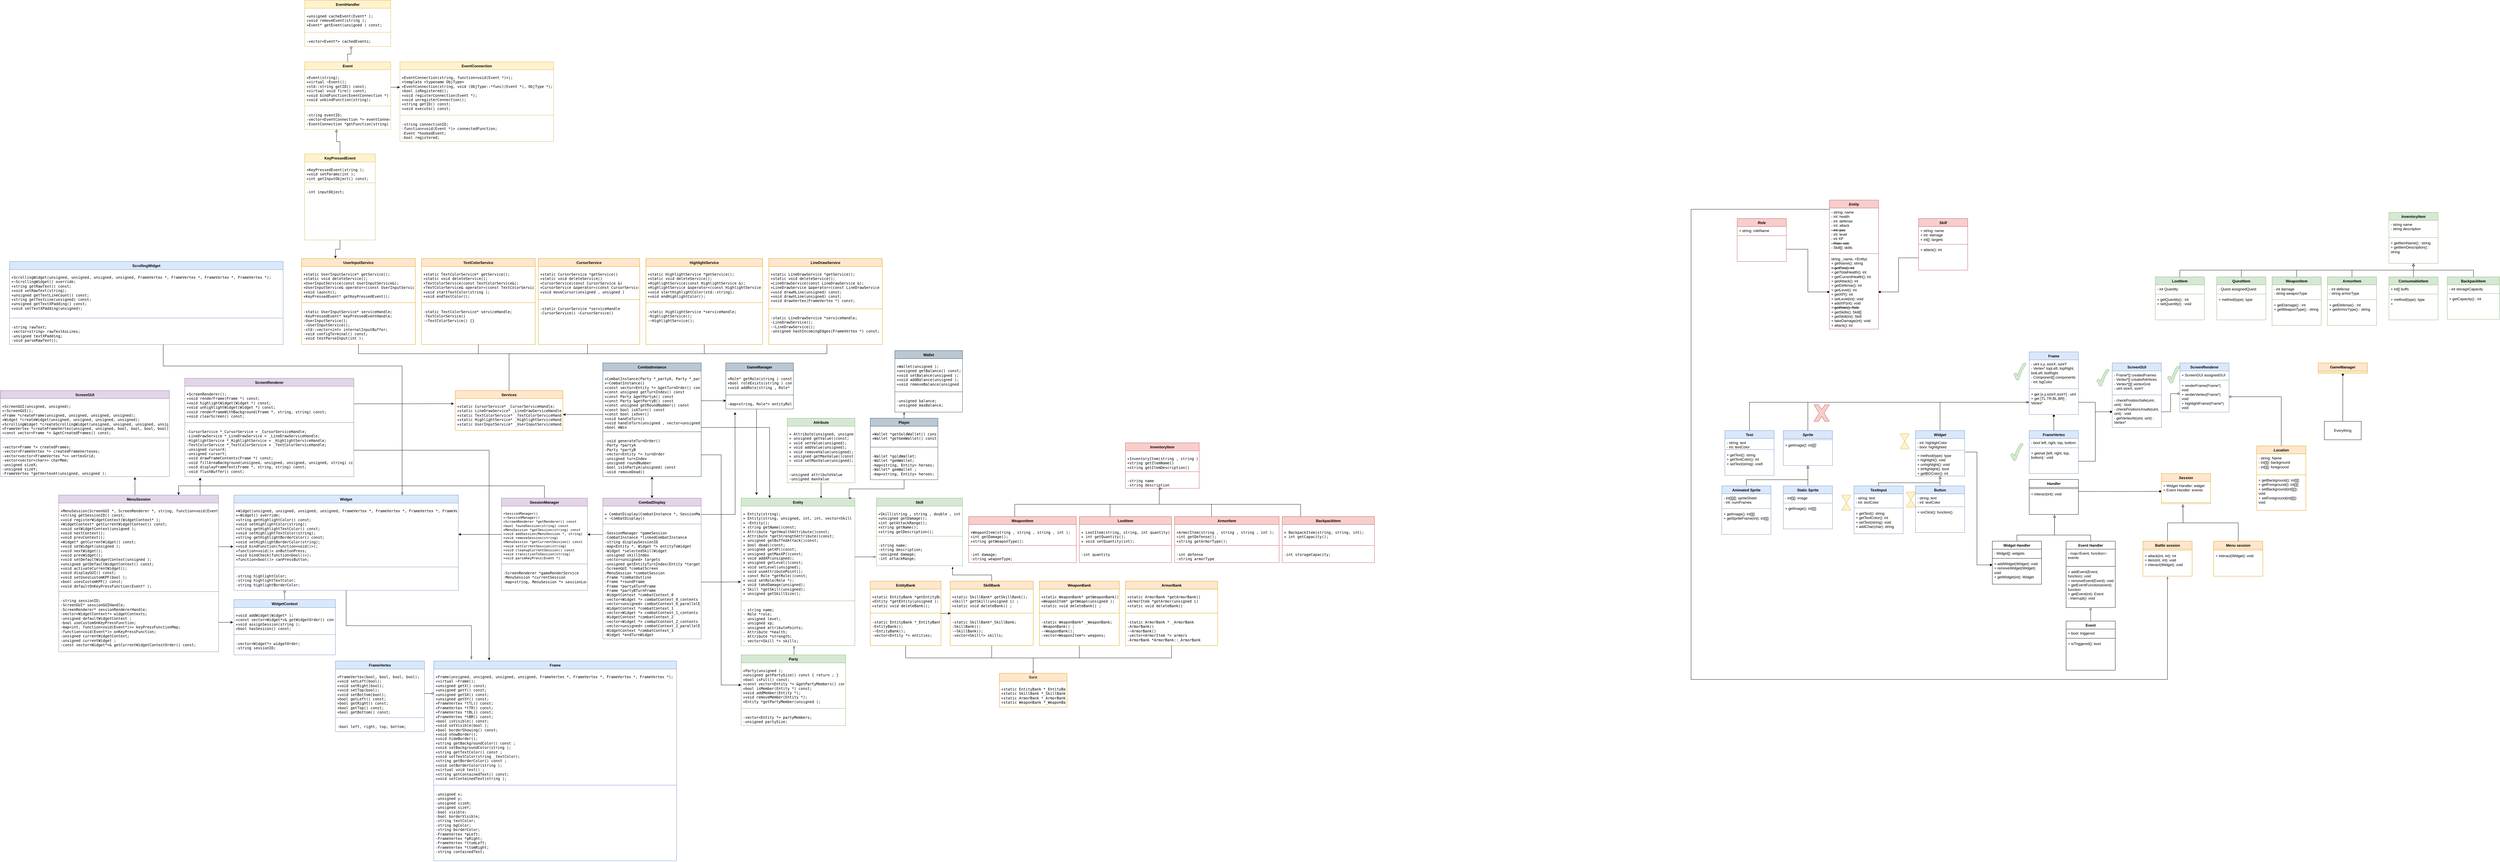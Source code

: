 <mxfile version="21.3.7" type="google">
  <diagram id="C5RBs43oDa-KdzZeNtuy" name="Page-1">
    <mxGraphModel grid="1" page="1" gridSize="10" guides="1" tooltips="1" connect="1" arrows="1" fold="1" pageScale="1" pageWidth="3300" pageHeight="4681" math="0" shadow="0">
      <root>
        <mxCell id="WIyWlLk6GJQsqaUBKTNV-0" />
        <mxCell id="WIyWlLk6GJQsqaUBKTNV-1" parent="WIyWlLk6GJQsqaUBKTNV-0" />
        <mxCell id="uVsoG5Qq2BpmIjPs9YPq-16" value="&lt;i&gt;Entity&lt;/i&gt;" style="swimlane;fontStyle=1;align=center;verticalAlign=top;childLayout=stackLayout;horizontal=1;startSize=26;horizontalStack=0;resizeParent=1;resizeParentMax=0;resizeLast=0;collapsible=1;marginBottom=0;whiteSpace=wrap;html=1;fillColor=#f8cecc;strokeColor=#b85450;" vertex="1" parent="WIyWlLk6GJQsqaUBKTNV-1">
          <mxGeometry x="160" y="1600" width="160" height="420" as="geometry" />
        </mxCell>
        <mxCell id="uVsoG5Qq2BpmIjPs9YPq-17" value="- string: name&lt;br&gt;- int: health&lt;br&gt;- int: defense&lt;br&gt;- int: attack&lt;br&gt;&lt;strike&gt;- int: pos&lt;/strike&gt;&lt;br&gt;- int: level&lt;br&gt;- int XP&lt;br&gt;&lt;strike&gt;- Role: role&lt;/strike&gt;&lt;br&gt;- Skill[]: skills" style="text;strokeColor=none;fillColor=none;align=left;verticalAlign=top;spacingLeft=4;spacingRight=4;overflow=hidden;rotatable=0;points=[[0,0.5],[1,0.5]];portConstraint=eastwest;whiteSpace=wrap;html=1;" vertex="1" parent="uVsoG5Qq2BpmIjPs9YPq-16">
          <mxGeometry y="26" width="160" height="144" as="geometry" />
        </mxCell>
        <mxCell id="uVsoG5Qq2BpmIjPs9YPq-18" value="" style="line;strokeWidth=1;fillColor=none;align=left;verticalAlign=middle;spacingTop=-1;spacingLeft=3;spacingRight=3;rotatable=0;labelPosition=right;points=[];portConstraint=eastwest;strokeColor=inherit;" vertex="1" parent="uVsoG5Qq2BpmIjPs9YPq-16">
          <mxGeometry y="170" width="160" height="8" as="geometry" />
        </mxCell>
        <mxCell id="uVsoG5Qq2BpmIjPs9YPq-19" value="string _name, +Entity(&lt;br&gt;+ getName(): string&lt;br&gt;&lt;strike&gt;+ getPos(): int&lt;/strike&gt;&lt;br style=&quot;border-color: var(--border-color);&quot;&gt;+ getTotalHealth(): int&lt;br&gt;+ getCurrentHealth(): int&lt;br&gt;+ getAttack(): int&lt;br&gt;+ getDefense(): int&lt;br&gt;+ getLevel(): int&lt;br&gt;+ getXP(): int&lt;br&gt;+ setLevel(int): void&lt;br&gt;+ addXP(int): void&lt;br&gt;+&lt;strike&gt; getRole(): Role&lt;/strike&gt;&lt;br&gt;+ getSkills(): Skill[]&lt;br&gt;+ getSkill(int): Skill&lt;br&gt;+ takeDamage(int): void&lt;br&gt;+ attack(): int" style="text;strokeColor=none;fillColor=none;align=left;verticalAlign=top;spacingLeft=4;spacingRight=4;overflow=hidden;rotatable=0;points=[[0,0.5],[1,0.5]];portConstraint=eastwest;whiteSpace=wrap;html=1;" vertex="1" parent="uVsoG5Qq2BpmIjPs9YPq-16">
          <mxGeometry y="178" width="160" height="242" as="geometry" />
        </mxCell>
        <mxCell id="uVsoG5Qq2BpmIjPs9YPq-32" value="&lt;i&gt;Skill&lt;/i&gt;" style="swimlane;fontStyle=1;align=center;verticalAlign=top;childLayout=stackLayout;horizontal=1;startSize=26;horizontalStack=0;resizeParent=1;resizeParentMax=0;resizeLast=0;collapsible=1;marginBottom=0;whiteSpace=wrap;html=1;fillColor=#f8cecc;strokeColor=#b85450;" vertex="1" parent="WIyWlLk6GJQsqaUBKTNV-1">
          <mxGeometry x="450" y="1660" width="160" height="168" as="geometry" />
        </mxCell>
        <mxCell id="uVsoG5Qq2BpmIjPs9YPq-33" value="+ string: name&lt;br&gt;+ int: damage&lt;br&gt;+ int[]: targets" style="text;strokeColor=none;fillColor=none;align=left;verticalAlign=top;spacingLeft=4;spacingRight=4;overflow=hidden;rotatable=0;points=[[0,0.5],[1,0.5]];portConstraint=eastwest;whiteSpace=wrap;html=1;" vertex="1" parent="uVsoG5Qq2BpmIjPs9YPq-32">
          <mxGeometry y="26" width="160" height="54" as="geometry" />
        </mxCell>
        <mxCell id="uVsoG5Qq2BpmIjPs9YPq-34" value="" style="line;strokeWidth=1;fillColor=none;align=left;verticalAlign=middle;spacingTop=-1;spacingLeft=3;spacingRight=3;rotatable=0;labelPosition=right;points=[];portConstraint=eastwest;strokeColor=inherit;" vertex="1" parent="uVsoG5Qq2BpmIjPs9YPq-32">
          <mxGeometry y="80" width="160" height="8" as="geometry" />
        </mxCell>
        <mxCell id="uVsoG5Qq2BpmIjPs9YPq-35" value="+ attack(): int&amp;nbsp;" style="text;strokeColor=none;fillColor=none;align=left;verticalAlign=top;spacingLeft=4;spacingRight=4;overflow=hidden;rotatable=0;points=[[0,0.5],[1,0.5]];portConstraint=eastwest;whiteSpace=wrap;html=1;" vertex="1" parent="uVsoG5Qq2BpmIjPs9YPq-32">
          <mxGeometry y="88" width="160" height="80" as="geometry" />
        </mxCell>
        <mxCell id="uVsoG5Qq2BpmIjPs9YPq-45" value="ArmorItem" style="swimlane;fontStyle=1;align=center;verticalAlign=top;childLayout=stackLayout;horizontal=1;startSize=26;horizontalStack=0;resizeParent=1;resizeParentMax=0;resizeLast=0;collapsible=1;marginBottom=0;whiteSpace=wrap;html=1;fillColor=#d5e8d4;strokeColor=#82b366;" vertex="1" parent="WIyWlLk6GJQsqaUBKTNV-1">
          <mxGeometry x="1780" y="1850" width="160" height="158" as="geometry" />
        </mxCell>
        <mxCell id="uVsoG5Qq2BpmIjPs9YPq-46" value="- int defense&lt;br&gt;- string armorType" style="text;strokeColor=none;fillColor=none;align=left;verticalAlign=top;spacingLeft=4;spacingRight=4;overflow=hidden;rotatable=0;points=[[0,0.5],[1,0.5]];portConstraint=eastwest;whiteSpace=wrap;html=1;" vertex="1" parent="uVsoG5Qq2BpmIjPs9YPq-45">
          <mxGeometry y="26" width="160" height="44" as="geometry" />
        </mxCell>
        <mxCell id="uVsoG5Qq2BpmIjPs9YPq-47" value="" style="line;strokeWidth=1;fillColor=none;align=left;verticalAlign=middle;spacingTop=-1;spacingLeft=3;spacingRight=3;rotatable=0;labelPosition=right;points=[];portConstraint=eastwest;strokeColor=inherit;" vertex="1" parent="uVsoG5Qq2BpmIjPs9YPq-45">
          <mxGeometry y="70" width="160" height="8" as="geometry" />
        </mxCell>
        <mxCell id="uVsoG5Qq2BpmIjPs9YPq-48" value="+ getDefense() : int&lt;br&gt;+ getArmorType() : string" style="text;strokeColor=none;fillColor=none;align=left;verticalAlign=top;spacingLeft=4;spacingRight=4;overflow=hidden;rotatable=0;points=[[0,0.5],[1,0.5]];portConstraint=eastwest;whiteSpace=wrap;html=1;" vertex="1" parent="uVsoG5Qq2BpmIjPs9YPq-45">
          <mxGeometry y="78" width="160" height="80" as="geometry" />
        </mxCell>
        <mxCell id="uVsoG5Qq2BpmIjPs9YPq-49" value="WeaponItem" style="swimlane;fontStyle=1;align=center;verticalAlign=top;childLayout=stackLayout;horizontal=1;startSize=26;horizontalStack=0;resizeParent=1;resizeParentMax=0;resizeLast=0;collapsible=1;marginBottom=0;whiteSpace=wrap;html=1;fillColor=#d5e8d4;strokeColor=#82b366;" vertex="1" parent="WIyWlLk6GJQsqaUBKTNV-1">
          <mxGeometry x="1600" y="1850" width="160" height="158" as="geometry" />
        </mxCell>
        <mxCell id="uVsoG5Qq2BpmIjPs9YPq-50" value="- int damage&lt;br&gt;- string weaponType" style="text;strokeColor=none;fillColor=none;align=left;verticalAlign=top;spacingLeft=4;spacingRight=4;overflow=hidden;rotatable=0;points=[[0,0.5],[1,0.5]];portConstraint=eastwest;whiteSpace=wrap;html=1;" vertex="1" parent="uVsoG5Qq2BpmIjPs9YPq-49">
          <mxGeometry y="26" width="160" height="44" as="geometry" />
        </mxCell>
        <mxCell id="uVsoG5Qq2BpmIjPs9YPq-51" value="" style="line;strokeWidth=1;fillColor=none;align=left;verticalAlign=middle;spacingTop=-1;spacingLeft=3;spacingRight=3;rotatable=0;labelPosition=right;points=[];portConstraint=eastwest;strokeColor=inherit;" vertex="1" parent="uVsoG5Qq2BpmIjPs9YPq-49">
          <mxGeometry y="70" width="160" height="8" as="geometry" />
        </mxCell>
        <mxCell id="uVsoG5Qq2BpmIjPs9YPq-52" value="+ getDamage() : int&lt;br&gt;+ getWeaponType() : string" style="text;strokeColor=none;fillColor=none;align=left;verticalAlign=top;spacingLeft=4;spacingRight=4;overflow=hidden;rotatable=0;points=[[0,0.5],[1,0.5]];portConstraint=eastwest;whiteSpace=wrap;html=1;" vertex="1" parent="uVsoG5Qq2BpmIjPs9YPq-49">
          <mxGeometry y="78" width="160" height="80" as="geometry" />
        </mxCell>
        <mxCell id="iyf4zq9eJdYfgctyqtIV-5" style="edgeStyle=orthogonalEdgeStyle;rounded=0;orthogonalLoop=1;jettySize=auto;html=1;entryX=0.5;entryY=1;entryDx=0;entryDy=0;entryPerimeter=0;endArrow=block;endFill=0;" edge="1" parent="WIyWlLk6GJQsqaUBKTNV-1" source="uVsoG5Qq2BpmIjPs9YPq-53" target="uVsoG5Qq2BpmIjPs9YPq-31">
          <mxGeometry relative="1" as="geometry" />
        </mxCell>
        <mxCell id="uVsoG5Qq2BpmIjPs9YPq-53" value="BackpackItem" style="swimlane;fontStyle=1;align=center;verticalAlign=top;childLayout=stackLayout;horizontal=1;startSize=26;horizontalStack=0;resizeParent=1;resizeParentMax=0;resizeLast=0;collapsible=1;marginBottom=0;whiteSpace=wrap;html=1;fillColor=#d5e8d4;strokeColor=#82b366;" vertex="1" parent="WIyWlLk6GJQsqaUBKTNV-1">
          <mxGeometry x="2170" y="1850" width="170" height="138" as="geometry" />
        </mxCell>
        <mxCell id="uVsoG5Qq2BpmIjPs9YPq-54" value="- int storageCapacity" style="text;strokeColor=none;fillColor=none;align=left;verticalAlign=top;spacingLeft=4;spacingRight=4;overflow=hidden;rotatable=0;points=[[0,0.5],[1,0.5]];portConstraint=eastwest;whiteSpace=wrap;html=1;" vertex="1" parent="uVsoG5Qq2BpmIjPs9YPq-53">
          <mxGeometry y="26" width="170" height="24" as="geometry" />
        </mxCell>
        <mxCell id="uVsoG5Qq2BpmIjPs9YPq-55" value="" style="line;strokeWidth=1;fillColor=none;align=left;verticalAlign=middle;spacingTop=-1;spacingLeft=3;spacingRight=3;rotatable=0;labelPosition=right;points=[];portConstraint=eastwest;strokeColor=inherit;" vertex="1" parent="uVsoG5Qq2BpmIjPs9YPq-53">
          <mxGeometry y="50" width="170" height="8" as="geometry" />
        </mxCell>
        <mxCell id="uVsoG5Qq2BpmIjPs9YPq-56" value="+ getCapacity() : int" style="text;strokeColor=none;fillColor=none;align=left;verticalAlign=top;spacingLeft=4;spacingRight=4;overflow=hidden;rotatable=0;points=[[0,0.5],[1,0.5]];portConstraint=eastwest;whiteSpace=wrap;html=1;" vertex="1" parent="uVsoG5Qq2BpmIjPs9YPq-53">
          <mxGeometry y="58" width="170" height="80" as="geometry" />
        </mxCell>
        <mxCell id="uVsoG5Qq2BpmIjPs9YPq-57" value="ConsumableItem" style="swimlane;fontStyle=1;align=center;verticalAlign=top;childLayout=stackLayout;horizontal=1;startSize=26;horizontalStack=0;resizeParent=1;resizeParentMax=0;resizeLast=0;collapsible=1;marginBottom=0;whiteSpace=wrap;html=1;fillColor=#d5e8d4;strokeColor=#82b366;" vertex="1" parent="WIyWlLk6GJQsqaUBKTNV-1">
          <mxGeometry x="1980" y="1850" width="160" height="140" as="geometry" />
        </mxCell>
        <mxCell id="uVsoG5Qq2BpmIjPs9YPq-58" value="+ int[] buffs&lt;br&gt;" style="text;strokeColor=none;fillColor=none;align=left;verticalAlign=top;spacingLeft=4;spacingRight=4;overflow=hidden;rotatable=0;points=[[0,0.5],[1,0.5]];portConstraint=eastwest;whiteSpace=wrap;html=1;" vertex="1" parent="uVsoG5Qq2BpmIjPs9YPq-57">
          <mxGeometry y="26" width="160" height="26" as="geometry" />
        </mxCell>
        <mxCell id="uVsoG5Qq2BpmIjPs9YPq-59" value="" style="line;strokeWidth=1;fillColor=none;align=left;verticalAlign=middle;spacingTop=-1;spacingLeft=3;spacingRight=3;rotatable=0;labelPosition=right;points=[];portConstraint=eastwest;strokeColor=inherit;" vertex="1" parent="uVsoG5Qq2BpmIjPs9YPq-57">
          <mxGeometry y="52" width="160" height="8" as="geometry" />
        </mxCell>
        <mxCell id="uVsoG5Qq2BpmIjPs9YPq-60" value="+ method(type): type&lt;br&gt;+&amp;nbsp;" style="text;strokeColor=none;fillColor=none;align=left;verticalAlign=top;spacingLeft=4;spacingRight=4;overflow=hidden;rotatable=0;points=[[0,0.5],[1,0.5]];portConstraint=eastwest;whiteSpace=wrap;html=1;" vertex="1" parent="uVsoG5Qq2BpmIjPs9YPq-57">
          <mxGeometry y="60" width="160" height="80" as="geometry" />
        </mxCell>
        <mxCell id="uVsoG5Qq2BpmIjPs9YPq-61" value="QuestItem" style="swimlane;fontStyle=1;align=center;verticalAlign=top;childLayout=stackLayout;horizontal=1;startSize=26;horizontalStack=0;resizeParent=1;resizeParentMax=0;resizeLast=0;collapsible=1;marginBottom=0;whiteSpace=wrap;html=1;fillColor=#d5e8d4;strokeColor=#82b366;" vertex="1" parent="WIyWlLk6GJQsqaUBKTNV-1">
          <mxGeometry x="1420" y="1850" width="160" height="140" as="geometry" />
        </mxCell>
        <mxCell id="uVsoG5Qq2BpmIjPs9YPq-62" value="- Quest assignedQuest" style="text;strokeColor=none;fillColor=none;align=left;verticalAlign=top;spacingLeft=4;spacingRight=4;overflow=hidden;rotatable=0;points=[[0,0.5],[1,0.5]];portConstraint=eastwest;whiteSpace=wrap;html=1;" vertex="1" parent="uVsoG5Qq2BpmIjPs9YPq-61">
          <mxGeometry y="26" width="160" height="26" as="geometry" />
        </mxCell>
        <mxCell id="uVsoG5Qq2BpmIjPs9YPq-63" value="" style="line;strokeWidth=1;fillColor=none;align=left;verticalAlign=middle;spacingTop=-1;spacingLeft=3;spacingRight=3;rotatable=0;labelPosition=right;points=[];portConstraint=eastwest;strokeColor=inherit;" vertex="1" parent="uVsoG5Qq2BpmIjPs9YPq-61">
          <mxGeometry y="52" width="160" height="8" as="geometry" />
        </mxCell>
        <mxCell id="uVsoG5Qq2BpmIjPs9YPq-64" value="+ method(type): type" style="text;strokeColor=none;fillColor=none;align=left;verticalAlign=top;spacingLeft=4;spacingRight=4;overflow=hidden;rotatable=0;points=[[0,0.5],[1,0.5]];portConstraint=eastwest;whiteSpace=wrap;html=1;" vertex="1" parent="uVsoG5Qq2BpmIjPs9YPq-61">
          <mxGeometry y="60" width="160" height="80" as="geometry" />
        </mxCell>
        <mxCell id="uVsoG5Qq2BpmIjPs9YPq-71" value="Battle session" style="swimlane;fontStyle=1;align=center;verticalAlign=top;childLayout=stackLayout;horizontal=1;startSize=26;horizontalStack=0;resizeParent=1;resizeParentMax=0;resizeLast=0;collapsible=1;marginBottom=0;whiteSpace=wrap;html=1;fillColor=#ffe6cc;strokeColor=#d79b00;" vertex="1" parent="WIyWlLk6GJQsqaUBKTNV-1">
          <mxGeometry x="1180" y="2710" width="160" height="114" as="geometry" />
        </mxCell>
        <mxCell id="uVsoG5Qq2BpmIjPs9YPq-73" value="" style="line;strokeWidth=1;fillColor=none;align=left;verticalAlign=middle;spacingTop=-1;spacingLeft=3;spacingRight=3;rotatable=0;labelPosition=right;points=[];portConstraint=eastwest;strokeColor=inherit;" vertex="1" parent="uVsoG5Qq2BpmIjPs9YPq-71">
          <mxGeometry y="26" width="160" height="8" as="geometry" />
        </mxCell>
        <mxCell id="uVsoG5Qq2BpmIjPs9YPq-74" value="+ attack(int, int): int&lt;br&gt;+ item(int, int): void&lt;br&gt;+ interact(Widget): void" style="text;strokeColor=none;fillColor=none;align=left;verticalAlign=top;spacingLeft=4;spacingRight=4;overflow=hidden;rotatable=0;points=[[0,0.5],[1,0.5]];portConstraint=eastwest;whiteSpace=wrap;html=1;" vertex="1" parent="uVsoG5Qq2BpmIjPs9YPq-71">
          <mxGeometry y="34" width="160" height="80" as="geometry" />
        </mxCell>
        <mxCell id="CcdLEhYfUftD6Pdnr3Sk-10" style="edgeStyle=orthogonalEdgeStyle;rounded=0;orthogonalLoop=1;jettySize=auto;html=1;entryX=1;entryY=0.5;entryDx=0;entryDy=0;endArrow=diamond;endFill=0;" edge="1" parent="WIyWlLk6GJQsqaUBKTNV-1" source="uVsoG5Qq2BpmIjPs9YPq-12" target="UKjlsNoh7dctcETtsSef-15">
          <mxGeometry relative="1" as="geometry" />
        </mxCell>
        <mxCell id="uVsoG5Qq2BpmIjPs9YPq-12" value="&lt;i&gt;Location&lt;/i&gt;" style="swimlane;fontStyle=1;align=center;verticalAlign=top;childLayout=stackLayout;horizontal=1;startSize=26;horizontalStack=0;resizeParent=1;resizeParentMax=0;resizeLast=0;collapsible=1;marginBottom=0;whiteSpace=wrap;html=1;fillColor=#ffe6cc;strokeColor=#d79b00;" vertex="1" parent="WIyWlLk6GJQsqaUBKTNV-1">
          <mxGeometry x="1550" y="2400" width="160" height="210" as="geometry" />
        </mxCell>
        <mxCell id="uVsoG5Qq2BpmIjPs9YPq-13" value="- string: Name&lt;br&gt;- int[][]: background&lt;br&gt;- int[][]: foreground" style="text;strokeColor=none;fillColor=none;align=left;verticalAlign=top;spacingLeft=4;spacingRight=4;overflow=hidden;rotatable=0;points=[[0,0.5],[1,0.5]];portConstraint=eastwest;whiteSpace=wrap;html=1;" vertex="1" parent="uVsoG5Qq2BpmIjPs9YPq-12">
          <mxGeometry y="26" width="160" height="64" as="geometry" />
        </mxCell>
        <mxCell id="uVsoG5Qq2BpmIjPs9YPq-14" value="" style="line;strokeWidth=1;fillColor=none;align=left;verticalAlign=middle;spacingTop=-1;spacingLeft=3;spacingRight=3;rotatable=0;labelPosition=right;points=[];portConstraint=eastwest;strokeColor=inherit;" vertex="1" parent="uVsoG5Qq2BpmIjPs9YPq-12">
          <mxGeometry y="90" width="160" height="8" as="geometry" />
        </mxCell>
        <mxCell id="uVsoG5Qq2BpmIjPs9YPq-15" value="+ getBackground(): int[][]&lt;br&gt;+ getForeground(): int[][]&lt;br&gt;+ setBackground(int[][]): void&lt;br&gt;+ setForeground(int[][]): void" style="text;strokeColor=none;fillColor=none;align=left;verticalAlign=top;spacingLeft=4;spacingRight=4;overflow=hidden;rotatable=0;points=[[0,0.5],[1,0.5]];portConstraint=eastwest;whiteSpace=wrap;html=1;" vertex="1" parent="uVsoG5Qq2BpmIjPs9YPq-12">
          <mxGeometry y="98" width="160" height="112" as="geometry" />
        </mxCell>
        <mxCell id="uVsoG5Qq2BpmIjPs9YPq-36" value="&lt;i&gt;Role&lt;/i&gt;" style="swimlane;fontStyle=1;align=center;verticalAlign=top;childLayout=stackLayout;horizontal=1;startSize=26;horizontalStack=0;resizeParent=1;resizeParentMax=0;resizeLast=0;collapsible=1;marginBottom=0;whiteSpace=wrap;html=1;fillColor=#f8cecc;strokeColor=#b85450;" vertex="1" parent="WIyWlLk6GJQsqaUBKTNV-1">
          <mxGeometry x="-140" y="1660" width="160" height="140" as="geometry" />
        </mxCell>
        <mxCell id="uVsoG5Qq2BpmIjPs9YPq-37" value="+ string: roleName" style="text;strokeColor=none;fillColor=none;align=left;verticalAlign=top;spacingLeft=4;spacingRight=4;overflow=hidden;rotatable=0;points=[[0,0.5],[1,0.5]];portConstraint=eastwest;whiteSpace=wrap;html=1;" vertex="1" parent="uVsoG5Qq2BpmIjPs9YPq-36">
          <mxGeometry y="26" width="160" height="26" as="geometry" />
        </mxCell>
        <mxCell id="uVsoG5Qq2BpmIjPs9YPq-38" value="" style="line;strokeWidth=1;fillColor=none;align=left;verticalAlign=middle;spacingTop=-1;spacingLeft=3;spacingRight=3;rotatable=0;labelPosition=right;points=[];portConstraint=eastwest;strokeColor=inherit;" vertex="1" parent="uVsoG5Qq2BpmIjPs9YPq-36">
          <mxGeometry y="52" width="160" height="8" as="geometry" />
        </mxCell>
        <mxCell id="uVsoG5Qq2BpmIjPs9YPq-39" value="&lt;br&gt;" style="text;strokeColor=none;fillColor=none;align=left;verticalAlign=top;spacingLeft=4;spacingRight=4;overflow=hidden;rotatable=0;points=[[0,0.5],[1,0.5]];portConstraint=eastwest;whiteSpace=wrap;html=1;" vertex="1" parent="uVsoG5Qq2BpmIjPs9YPq-36">
          <mxGeometry y="60" width="160" height="80" as="geometry" />
        </mxCell>
        <mxCell id="uVsoG5Qq2BpmIjPs9YPq-28" value="&lt;i&gt;InventoryItem&lt;/i&gt;" style="swimlane;fontStyle=1;align=center;verticalAlign=top;childLayout=stackLayout;horizontal=1;startSize=26;horizontalStack=0;resizeParent=1;resizeParentMax=0;resizeLast=0;collapsible=1;marginBottom=0;whiteSpace=wrap;html=1;fillColor=#d5e8d4;strokeColor=#82b366;" vertex="1" parent="WIyWlLk6GJQsqaUBKTNV-1">
          <mxGeometry x="1980" y="1640" width="160" height="166" as="geometry" />
        </mxCell>
        <mxCell id="uVsoG5Qq2BpmIjPs9YPq-29" value="- string name&lt;br&gt;- string description&lt;br&gt;" style="text;strokeColor=none;fillColor=none;align=left;verticalAlign=top;spacingLeft=4;spacingRight=4;overflow=hidden;rotatable=0;points=[[0,0.5],[1,0.5]];portConstraint=eastwest;whiteSpace=wrap;html=1;" vertex="1" parent="uVsoG5Qq2BpmIjPs9YPq-28">
          <mxGeometry y="26" width="160" height="52" as="geometry" />
        </mxCell>
        <mxCell id="uVsoG5Qq2BpmIjPs9YPq-30" value="" style="line;strokeWidth=1;fillColor=none;align=left;verticalAlign=middle;spacingTop=-1;spacingLeft=3;spacingRight=3;rotatable=0;labelPosition=right;points=[];portConstraint=eastwest;strokeColor=inherit;" vertex="1" parent="uVsoG5Qq2BpmIjPs9YPq-28">
          <mxGeometry y="78" width="160" height="8" as="geometry" />
        </mxCell>
        <mxCell id="uVsoG5Qq2BpmIjPs9YPq-31" value="+ getItemName() : string&lt;br&gt;+ getItemDescription() : string" style="text;strokeColor=none;fillColor=none;align=left;verticalAlign=top;spacingLeft=4;spacingRight=4;overflow=hidden;rotatable=0;points=[[0,0.5],[1,0.5]];portConstraint=eastwest;whiteSpace=wrap;html=1;" vertex="1" parent="uVsoG5Qq2BpmIjPs9YPq-28">
          <mxGeometry y="86" width="160" height="80" as="geometry" />
        </mxCell>
        <mxCell id="UKjlsNoh7dctcETtsSef-0" value="ScreenGUI" style="swimlane;fontStyle=1;align=center;verticalAlign=top;childLayout=stackLayout;horizontal=1;startSize=26;horizontalStack=0;resizeParent=1;resizeParentMax=0;resizeLast=0;collapsible=1;marginBottom=0;whiteSpace=wrap;html=1;fillColor=#dae8fc;strokeColor=#6c8ebf;" vertex="1" parent="WIyWlLk6GJQsqaUBKTNV-1">
          <mxGeometry x="1080" y="2130" width="160" height="210" as="geometry">
            <mxRectangle x="1550" y="550" width="100" height="30" as="alternateBounds" />
          </mxGeometry>
        </mxCell>
        <mxCell id="UKjlsNoh7dctcETtsSef-1" value="- Frame*[] createdFrames&lt;br&gt;- Vertex*[] createdVertices&lt;br&gt;- Vertex*[][] vertexGrid&lt;br&gt;- uint sizeX, sizeY" style="text;align=left;verticalAlign=top;spacingLeft=4;spacingRight=4;overflow=hidden;rotatable=0;points=[[0,0.5],[1,0.5]];portConstraint=eastwest;whiteSpace=wrap;html=1;" vertex="1" parent="UKjlsNoh7dctcETtsSef-0">
          <mxGeometry y="26" width="160" height="74" as="geometry" />
        </mxCell>
        <mxCell id="UKjlsNoh7dctcETtsSef-2" value="" style="line;strokeWidth=1;fillColor=none;align=left;verticalAlign=middle;spacingTop=-1;spacingLeft=3;spacingRight=3;rotatable=0;labelPosition=right;points=[];portConstraint=eastwest;strokeColor=inherit;" vertex="1" parent="UKjlsNoh7dctcETtsSef-0">
          <mxGeometry y="100" width="160" height="8" as="geometry" />
        </mxCell>
        <mxCell id="UKjlsNoh7dctcETtsSef-3" value="- checkPositionSafe(uint, uint) : bool&lt;br&gt;- checkPositionUnsafe(uint, uint) : void&lt;br&gt;- getVertexAt(uint, uint) : Vertex*" style="text;strokeColor=none;fillColor=none;align=left;verticalAlign=top;spacingLeft=4;spacingRight=4;overflow=hidden;rotatable=0;points=[[0,0.5],[1,0.5]];portConstraint=eastwest;whiteSpace=wrap;html=1;" vertex="1" parent="UKjlsNoh7dctcETtsSef-0">
          <mxGeometry y="108" width="160" height="102" as="geometry" />
        </mxCell>
        <mxCell id="UKjlsNoh7dctcETtsSef-21" style="edgeStyle=orthogonalEdgeStyle;rounded=0;orthogonalLoop=1;jettySize=auto;html=1;entryX=0.5;entryY=0;entryDx=0;entryDy=0;endArrow=none;endFill=0;startArrow=diamond;startFill=1;" edge="1" parent="WIyWlLk6GJQsqaUBKTNV-1" source="UKjlsNoh7dctcETtsSef-4" target="UKjlsNoh7dctcETtsSef-8">
          <mxGeometry relative="1" as="geometry" />
        </mxCell>
        <mxCell id="UKjlsNoh7dctcETtsSef-4" value="Frame" style="swimlane;fontStyle=1;align=center;verticalAlign=top;childLayout=stackLayout;horizontal=1;startSize=26;horizontalStack=0;resizeParent=1;resizeParentMax=0;resizeLast=0;collapsible=1;marginBottom=0;whiteSpace=wrap;html=1;fillColor=#dae8fc;strokeColor=#6c8ebf;" vertex="1" parent="WIyWlLk6GJQsqaUBKTNV-1">
          <mxGeometry x="810" y="2094" width="160" height="204" as="geometry" />
        </mxCell>
        <mxCell id="UKjlsNoh7dctcETtsSef-5" value="- uint x,y, sizeX, sizeY&lt;br&gt;- Vertex* topLeft, topRight, botLeft, botRight&lt;br&gt;- Component[] components&lt;br&gt;- int: bgColor" style="text;align=left;verticalAlign=top;spacingLeft=4;spacingRight=4;overflow=hidden;rotatable=0;points=[[0,0.5],[1,0.5]];portConstraint=eastwest;whiteSpace=wrap;html=1;" vertex="1" parent="UKjlsNoh7dctcETtsSef-4">
          <mxGeometry y="26" width="160" height="90" as="geometry" />
        </mxCell>
        <mxCell id="UKjlsNoh7dctcETtsSef-6" value="" style="line;strokeWidth=1;fillColor=none;align=left;verticalAlign=middle;spacingTop=-1;spacingLeft=3;spacingRight=3;rotatable=0;labelPosition=right;points=[];portConstraint=eastwest;strokeColor=inherit;" vertex="1" parent="UKjlsNoh7dctcETtsSef-4">
          <mxGeometry y="116" width="160" height="8" as="geometry" />
        </mxCell>
        <mxCell id="UKjlsNoh7dctcETtsSef-7" value="+ get [x,y,sizeX,sizeY] : uint&lt;br&gt;+ get [TL,TR,BL,BR] : Vertex*" style="text;strokeColor=none;fillColor=none;align=left;verticalAlign=top;spacingLeft=4;spacingRight=4;overflow=hidden;rotatable=0;points=[[0,0.5],[1,0.5]];portConstraint=eastwest;whiteSpace=wrap;html=1;" vertex="1" parent="UKjlsNoh7dctcETtsSef-4">
          <mxGeometry y="124" width="160" height="80" as="geometry" />
        </mxCell>
        <mxCell id="UKjlsNoh7dctcETtsSef-8" value="FrameVertex" style="swimlane;fontStyle=1;align=center;verticalAlign=top;childLayout=stackLayout;horizontal=1;startSize=26;horizontalStack=0;resizeParent=1;resizeParentMax=0;resizeLast=0;collapsible=1;marginBottom=0;whiteSpace=wrap;html=1;fillColor=#dae8fc;strokeColor=#6c8ebf;" vertex="1" parent="WIyWlLk6GJQsqaUBKTNV-1">
          <mxGeometry x="810" y="2350" width="160" height="140" as="geometry" />
        </mxCell>
        <mxCell id="UKjlsNoh7dctcETtsSef-9" value="- bool left, right, top, bottom" style="text;strokeColor=none;fillColor=none;align=left;verticalAlign=top;spacingLeft=4;spacingRight=4;overflow=hidden;rotatable=0;points=[[0,0.5],[1,0.5]];portConstraint=eastwest;whiteSpace=wrap;html=1;" vertex="1" parent="UKjlsNoh7dctcETtsSef-8">
          <mxGeometry y="26" width="160" height="26" as="geometry" />
        </mxCell>
        <mxCell id="UKjlsNoh7dctcETtsSef-10" value="" style="line;strokeWidth=1;fillColor=none;align=left;verticalAlign=middle;spacingTop=-1;spacingLeft=3;spacingRight=3;rotatable=0;labelPosition=right;points=[];portConstraint=eastwest;strokeColor=inherit;" vertex="1" parent="UKjlsNoh7dctcETtsSef-8">
          <mxGeometry y="52" width="160" height="8" as="geometry" />
        </mxCell>
        <mxCell id="UKjlsNoh7dctcETtsSef-11" value="+ get/set [left, right, top, bottom] : void" style="text;strokeColor=none;fillColor=none;align=left;verticalAlign=top;spacingLeft=4;spacingRight=4;overflow=hidden;rotatable=0;points=[[0,0.5],[1,0.5]];portConstraint=eastwest;whiteSpace=wrap;html=1;" vertex="1" parent="UKjlsNoh7dctcETtsSef-8">
          <mxGeometry y="60" width="160" height="80" as="geometry" />
        </mxCell>
        <mxCell id="UKjlsNoh7dctcETtsSef-12" value="ScreenRenderer" style="swimlane;fontStyle=1;align=center;verticalAlign=top;childLayout=stackLayout;horizontal=1;startSize=26;horizontalStack=0;resizeParent=1;resizeParentMax=0;resizeLast=0;collapsible=1;marginBottom=0;whiteSpace=wrap;html=1;fillColor=#dae8fc;strokeColor=#6c8ebf;" vertex="1" parent="WIyWlLk6GJQsqaUBKTNV-1">
          <mxGeometry x="1300" y="2130" width="160" height="160" as="geometry" />
        </mxCell>
        <mxCell id="UKjlsNoh7dctcETtsSef-13" value="+ ScreenGUI assignedGUI" style="text;align=left;verticalAlign=top;spacingLeft=4;spacingRight=4;overflow=hidden;rotatable=0;points=[[0,0.5],[1,0.5]];portConstraint=eastwest;whiteSpace=wrap;html=1;" vertex="1" parent="UKjlsNoh7dctcETtsSef-12">
          <mxGeometry y="26" width="160" height="26" as="geometry" />
        </mxCell>
        <mxCell id="UKjlsNoh7dctcETtsSef-14" value="" style="line;strokeWidth=1;fillColor=none;align=left;verticalAlign=middle;spacingTop=-1;spacingLeft=3;spacingRight=3;rotatable=0;labelPosition=right;points=[];portConstraint=eastwest;strokeColor=inherit;" vertex="1" parent="UKjlsNoh7dctcETtsSef-12">
          <mxGeometry y="52" width="160" height="8" as="geometry" />
        </mxCell>
        <mxCell id="UKjlsNoh7dctcETtsSef-15" value="+ renderFrame(Frame*) void&lt;br&gt;+ renderVertex(Frame*) void&lt;br&gt;+ highlightFrame(Frame*) void" style="text;strokeColor=none;fillColor=none;align=left;verticalAlign=top;spacingLeft=4;spacingRight=4;overflow=hidden;rotatable=0;points=[[0,0.5],[1,0.5]];portConstraint=eastwest;whiteSpace=wrap;html=1;" vertex="1" parent="UKjlsNoh7dctcETtsSef-12">
          <mxGeometry y="60" width="160" height="100" as="geometry" />
        </mxCell>
        <mxCell id="UKjlsNoh7dctcETtsSef-22" style="edgeStyle=orthogonalEdgeStyle;rounded=0;orthogonalLoop=1;jettySize=auto;html=1;entryX=0;entryY=0.5;entryDx=0;entryDy=0;endArrow=diamondThin;endFill=1;" edge="1" parent="WIyWlLk6GJQsqaUBKTNV-1" source="UKjlsNoh7dctcETtsSef-7" target="UKjlsNoh7dctcETtsSef-3">
          <mxGeometry relative="1" as="geometry" />
        </mxCell>
        <mxCell id="UKjlsNoh7dctcETtsSef-23" style="edgeStyle=orthogonalEdgeStyle;rounded=0;orthogonalLoop=1;jettySize=auto;html=1;entryX=0;entryY=0.5;entryDx=0;entryDy=0;endArrow=diamond;endFill=1;" edge="1" parent="WIyWlLk6GJQsqaUBKTNV-1" source="UKjlsNoh7dctcETtsSef-11" target="UKjlsNoh7dctcETtsSef-3">
          <mxGeometry relative="1" as="geometry" />
        </mxCell>
        <mxCell id="uVsoG5Qq2BpmIjPs9YPq-65" value="LootItem" style="swimlane;fontStyle=1;align=center;verticalAlign=top;childLayout=stackLayout;horizontal=1;startSize=26;horizontalStack=0;resizeParent=1;resizeParentMax=0;resizeLast=0;collapsible=1;marginBottom=0;whiteSpace=wrap;html=1;fillColor=#d5e8d4;strokeColor=#82b366;" vertex="1" parent="WIyWlLk6GJQsqaUBKTNV-1">
          <mxGeometry x="1220" y="1850" width="160" height="140" as="geometry" />
        </mxCell>
        <mxCell id="uVsoG5Qq2BpmIjPs9YPq-66" value="- int Quantity" style="text;strokeColor=none;fillColor=none;align=left;verticalAlign=top;spacingLeft=4;spacingRight=4;overflow=hidden;rotatable=0;points=[[0,0.5],[1,0.5]];portConstraint=eastwest;whiteSpace=wrap;html=1;" vertex="1" parent="uVsoG5Qq2BpmIjPs9YPq-65">
          <mxGeometry y="26" width="160" height="26" as="geometry" />
        </mxCell>
        <mxCell id="uVsoG5Qq2BpmIjPs9YPq-67" value="" style="line;strokeWidth=1;fillColor=none;align=left;verticalAlign=middle;spacingTop=-1;spacingLeft=3;spacingRight=3;rotatable=0;labelPosition=right;points=[];portConstraint=eastwest;strokeColor=inherit;" vertex="1" parent="uVsoG5Qq2BpmIjPs9YPq-65">
          <mxGeometry y="52" width="160" height="8" as="geometry" />
        </mxCell>
        <mxCell id="uVsoG5Qq2BpmIjPs9YPq-68" value="+ getQuantity() : int&lt;br&gt;+ setQuantity() : void" style="text;strokeColor=none;fillColor=none;align=left;verticalAlign=top;spacingLeft=4;spacingRight=4;overflow=hidden;rotatable=0;points=[[0,0.5],[1,0.5]];portConstraint=eastwest;whiteSpace=wrap;html=1;" vertex="1" parent="uVsoG5Qq2BpmIjPs9YPq-65">
          <mxGeometry y="60" width="160" height="80" as="geometry" />
        </mxCell>
        <mxCell id="UKjlsNoh7dctcETtsSef-48" style="edgeStyle=orthogonalEdgeStyle;rounded=0;orthogonalLoop=1;jettySize=auto;html=1;entryX=0.5;entryY=0;entryDx=0;entryDy=0;endArrow=none;endFill=0;startArrow=block;startFill=0;" edge="1" parent="WIyWlLk6GJQsqaUBKTNV-1" source="UKjlsNoh7dctcETtsSef-32" target="UKjlsNoh7dctcETtsSef-44">
          <mxGeometry relative="1" as="geometry" />
        </mxCell>
        <mxCell id="iyf4zq9eJdYfgctyqtIV-43" style="edgeStyle=orthogonalEdgeStyle;rounded=0;orthogonalLoop=1;jettySize=auto;html=1;entryX=-0.005;entryY=0.216;entryDx=0;entryDy=0;entryPerimeter=0;endArrow=diamond;endFill=1;" edge="1" parent="WIyWlLk6GJQsqaUBKTNV-1" source="UKjlsNoh7dctcETtsSef-32" target="iyf4zq9eJdYfgctyqtIV-37">
          <mxGeometry relative="1" as="geometry">
            <Array as="points">
              <mxPoint x="640" y="2420" />
              <mxPoint x="640" y="2787" />
            </Array>
          </mxGeometry>
        </mxCell>
        <mxCell id="UKjlsNoh7dctcETtsSef-32" value="&lt;i&gt;Widget&lt;/i&gt;" style="swimlane;fontStyle=1;align=center;verticalAlign=top;childLayout=stackLayout;horizontal=1;startSize=26;horizontalStack=0;resizeParent=1;resizeParentMax=0;resizeLast=0;collapsible=1;marginBottom=0;whiteSpace=wrap;html=1;fillColor=#dae8fc;strokeColor=#6c8ebf;" vertex="1" parent="WIyWlLk6GJQsqaUBKTNV-1">
          <mxGeometry x="440" y="2350" width="160" height="148" as="geometry" />
        </mxCell>
        <mxCell id="iyf4zq9eJdYfgctyqtIV-73" value="- int: highlighColor&lt;br&gt;- bool: highlighted" style="text;strokeColor=none;fillColor=none;align=left;verticalAlign=top;spacingLeft=4;spacingRight=4;overflow=hidden;rotatable=0;points=[[0,0.5],[1,0.5]];portConstraint=eastwest;whiteSpace=wrap;html=1;" vertex="1" parent="UKjlsNoh7dctcETtsSef-32">
          <mxGeometry y="26" width="160" height="34" as="geometry" />
        </mxCell>
        <mxCell id="UKjlsNoh7dctcETtsSef-34" value="" style="line;strokeWidth=1;fillColor=none;align=left;verticalAlign=middle;spacingTop=-1;spacingLeft=3;spacingRight=3;rotatable=0;labelPosition=right;points=[];portConstraint=eastwest;strokeColor=inherit;" vertex="1" parent="UKjlsNoh7dctcETtsSef-32">
          <mxGeometry y="60" width="160" height="8" as="geometry" />
        </mxCell>
        <mxCell id="UKjlsNoh7dctcETtsSef-35" value="+ method(type): type&lt;br&gt;+ highlight(): void&lt;br style=&quot;border-color: var(--border-color);&quot;&gt;+ unhighlight(): void&lt;br style=&quot;border-color: var(--border-color);&quot;&gt;+ isHighlight(): bool&lt;br style=&quot;border-color: var(--border-color);&quot;&gt;+ getBGColor(): int" style="text;strokeColor=none;fillColor=none;align=left;verticalAlign=top;spacingLeft=4;spacingRight=4;overflow=hidden;rotatable=0;points=[[0,0.5],[1,0.5]];portConstraint=eastwest;whiteSpace=wrap;html=1;" vertex="1" parent="UKjlsNoh7dctcETtsSef-32">
          <mxGeometry y="68" width="160" height="80" as="geometry" />
        </mxCell>
        <mxCell id="CcdLEhYfUftD6Pdnr3Sk-0" style="edgeStyle=orthogonalEdgeStyle;rounded=0;orthogonalLoop=1;jettySize=auto;html=1;entryX=0.5;entryY=0;entryDx=0;entryDy=0;endArrow=none;endFill=0;startArrow=block;startFill=0;" edge="1" parent="WIyWlLk6GJQsqaUBKTNV-1" source="UKjlsNoh7dctcETtsSef-38" target="iyf4zq9eJdYfgctyqtIV-23">
          <mxGeometry relative="1" as="geometry" />
        </mxCell>
        <mxCell id="UKjlsNoh7dctcETtsSef-38" value="&lt;i&gt;Sprite&lt;/i&gt;" style="swimlane;fontStyle=1;align=center;verticalAlign=top;childLayout=stackLayout;horizontal=1;startSize=26;horizontalStack=0;resizeParent=1;resizeParentMax=0;resizeLast=0;collapsible=1;marginBottom=0;whiteSpace=wrap;html=1;fillColor=#dae8fc;strokeColor=#6c8ebf;" vertex="1" parent="WIyWlLk6GJQsqaUBKTNV-1">
          <mxGeometry x="10" y="2350" width="160" height="114" as="geometry" />
        </mxCell>
        <mxCell id="UKjlsNoh7dctcETtsSef-40" value="" style="line;strokeWidth=1;fillColor=none;align=left;verticalAlign=middle;spacingTop=-1;spacingLeft=3;spacingRight=3;rotatable=0;labelPosition=right;points=[];portConstraint=eastwest;strokeColor=inherit;" vertex="1" parent="UKjlsNoh7dctcETtsSef-38">
          <mxGeometry y="26" width="160" height="8" as="geometry" />
        </mxCell>
        <mxCell id="UKjlsNoh7dctcETtsSef-41" value="+ &lt;i&gt;getImage(): int[][]&lt;/i&gt;" style="text;strokeColor=none;fillColor=none;align=left;verticalAlign=top;spacingLeft=4;spacingRight=4;overflow=hidden;rotatable=0;points=[[0,0.5],[1,0.5]];portConstraint=eastwest;whiteSpace=wrap;html=1;" vertex="1" parent="UKjlsNoh7dctcETtsSef-38">
          <mxGeometry y="34" width="160" height="80" as="geometry" />
        </mxCell>
        <mxCell id="UKjlsNoh7dctcETtsSef-44" value="Button" style="swimlane;fontStyle=1;align=center;verticalAlign=top;childLayout=stackLayout;horizontal=1;startSize=26;horizontalStack=0;resizeParent=1;resizeParentMax=0;resizeLast=0;collapsible=1;marginBottom=0;whiteSpace=wrap;html=1;fillColor=#dae8fc;strokeColor=#6c8ebf;" vertex="1" parent="WIyWlLk6GJQsqaUBKTNV-1">
          <mxGeometry x="440" y="2530" width="160" height="152" as="geometry" />
        </mxCell>
        <mxCell id="UKjlsNoh7dctcETtsSef-45" value="- string: text&lt;br&gt;- int: textColor" style="text;align=left;verticalAlign=top;spacingLeft=4;spacingRight=4;overflow=hidden;rotatable=0;points=[[0,0.5],[1,0.5]];portConstraint=eastwest;whiteSpace=wrap;html=1;" vertex="1" parent="UKjlsNoh7dctcETtsSef-44">
          <mxGeometry y="26" width="160" height="38" as="geometry" />
        </mxCell>
        <mxCell id="UKjlsNoh7dctcETtsSef-46" value="" style="line;strokeWidth=1;fillColor=none;align=left;verticalAlign=middle;spacingTop=-1;spacingLeft=3;spacingRight=3;rotatable=0;labelPosition=right;points=[];portConstraint=eastwest;strokeColor=inherit;" vertex="1" parent="UKjlsNoh7dctcETtsSef-44">
          <mxGeometry y="64" width="160" height="8" as="geometry" />
        </mxCell>
        <mxCell id="UKjlsNoh7dctcETtsSef-47" value="+ onClick(): function()&amp;nbsp;" style="text;strokeColor=none;fillColor=none;align=left;verticalAlign=top;spacingLeft=4;spacingRight=4;overflow=hidden;rotatable=0;points=[[0,0.5],[1,0.5]];portConstraint=eastwest;whiteSpace=wrap;html=1;" vertex="1" parent="UKjlsNoh7dctcETtsSef-44">
          <mxGeometry y="72" width="160" height="80" as="geometry" />
        </mxCell>
        <mxCell id="iyf4zq9eJdYfgctyqtIV-6" style="edgeStyle=orthogonalEdgeStyle;rounded=0;orthogonalLoop=1;jettySize=auto;html=1;entryX=0.5;entryY=1;entryDx=0;entryDy=0;entryPerimeter=0;endArrow=block;endFill=0;exitX=0.5;exitY=0;exitDx=0;exitDy=0;" edge="1" parent="WIyWlLk6GJQsqaUBKTNV-1" source="uVsoG5Qq2BpmIjPs9YPq-57" target="uVsoG5Qq2BpmIjPs9YPq-31">
          <mxGeometry relative="1" as="geometry" />
        </mxCell>
        <mxCell id="iyf4zq9eJdYfgctyqtIV-7" style="edgeStyle=orthogonalEdgeStyle;rounded=0;orthogonalLoop=1;jettySize=auto;html=1;entryX=0.5;entryY=1;entryDx=0;entryDy=0;entryPerimeter=0;endArrow=block;endFill=0;exitX=0.5;exitY=0;exitDx=0;exitDy=0;" edge="1" parent="WIyWlLk6GJQsqaUBKTNV-1" source="uVsoG5Qq2BpmIjPs9YPq-45" target="uVsoG5Qq2BpmIjPs9YPq-31">
          <mxGeometry relative="1" as="geometry" />
        </mxCell>
        <mxCell id="iyf4zq9eJdYfgctyqtIV-8" style="edgeStyle=orthogonalEdgeStyle;rounded=0;orthogonalLoop=1;jettySize=auto;html=1;entryX=0.5;entryY=1;entryDx=0;entryDy=0;entryPerimeter=0;endArrow=block;endFill=0;" edge="1" parent="WIyWlLk6GJQsqaUBKTNV-1" source="uVsoG5Qq2BpmIjPs9YPq-49" target="uVsoG5Qq2BpmIjPs9YPq-31">
          <mxGeometry relative="1" as="geometry" />
        </mxCell>
        <mxCell id="iyf4zq9eJdYfgctyqtIV-9" style="edgeStyle=orthogonalEdgeStyle;rounded=0;orthogonalLoop=1;jettySize=auto;html=1;entryX=0.5;entryY=1;entryDx=0;entryDy=0;entryPerimeter=0;endArrow=block;endFill=0;exitX=0.5;exitY=0;exitDx=0;exitDy=0;" edge="1" parent="WIyWlLk6GJQsqaUBKTNV-1" source="uVsoG5Qq2BpmIjPs9YPq-61" target="uVsoG5Qq2BpmIjPs9YPq-31">
          <mxGeometry relative="1" as="geometry" />
        </mxCell>
        <mxCell id="iyf4zq9eJdYfgctyqtIV-10" style="edgeStyle=orthogonalEdgeStyle;rounded=0;orthogonalLoop=1;jettySize=auto;html=1;entryX=0.5;entryY=1;entryDx=0;entryDy=0;entryPerimeter=0;endArrow=block;endFill=0;exitX=0.5;exitY=0;exitDx=0;exitDy=0;" edge="1" parent="WIyWlLk6GJQsqaUBKTNV-1" source="uVsoG5Qq2BpmIjPs9YPq-65" target="uVsoG5Qq2BpmIjPs9YPq-31">
          <mxGeometry relative="1" as="geometry" />
        </mxCell>
        <mxCell id="iyf4zq9eJdYfgctyqtIV-14" value="Text" style="swimlane;fontStyle=1;align=center;verticalAlign=top;childLayout=stackLayout;horizontal=1;startSize=26;horizontalStack=0;resizeParent=1;resizeParentMax=0;resizeLast=0;collapsible=1;marginBottom=0;whiteSpace=wrap;html=1;fillColor=#dae8fc;strokeColor=#6c8ebf;" vertex="1" parent="WIyWlLk6GJQsqaUBKTNV-1">
          <mxGeometry x="-180" y="2350" width="160" height="146" as="geometry" />
        </mxCell>
        <mxCell id="iyf4zq9eJdYfgctyqtIV-15" value="- string: text&lt;br style=&quot;border-color: var(--border-color);&quot;&gt;- int: textColor" style="text;strokeColor=none;fillColor=none;align=left;verticalAlign=top;spacingLeft=4;spacingRight=4;overflow=hidden;rotatable=0;points=[[0,0.5],[1,0.5]];portConstraint=eastwest;whiteSpace=wrap;html=1;" vertex="1" parent="iyf4zq9eJdYfgctyqtIV-14">
          <mxGeometry y="26" width="160" height="32" as="geometry" />
        </mxCell>
        <mxCell id="iyf4zq9eJdYfgctyqtIV-16" value="" style="line;strokeWidth=1;fillColor=none;align=left;verticalAlign=middle;spacingTop=-1;spacingLeft=3;spacingRight=3;rotatable=0;labelPosition=right;points=[];portConstraint=eastwest;strokeColor=inherit;" vertex="1" parent="iyf4zq9eJdYfgctyqtIV-14">
          <mxGeometry y="58" width="160" height="8" as="geometry" />
        </mxCell>
        <mxCell id="iyf4zq9eJdYfgctyqtIV-17" value="+ getText(): string&lt;br style=&quot;border-color: var(--border-color);&quot;&gt;+ getTextColor(): int&lt;br style=&quot;border-color: var(--border-color);&quot;&gt;+ setText(string): void\" style="text;strokeColor=none;fillColor=none;align=left;verticalAlign=top;spacingLeft=4;spacingRight=4;overflow=hidden;rotatable=0;points=[[0,0.5],[1,0.5]];portConstraint=eastwest;whiteSpace=wrap;html=1;" vertex="1" parent="iyf4zq9eJdYfgctyqtIV-14">
          <mxGeometry y="66" width="160" height="80" as="geometry" />
        </mxCell>
        <mxCell id="iyf4zq9eJdYfgctyqtIV-19" value="Animated Sprite" style="swimlane;fontStyle=1;align=center;verticalAlign=top;childLayout=stackLayout;horizontal=1;startSize=26;horizontalStack=0;resizeParent=1;resizeParentMax=0;resizeLast=0;collapsible=1;marginBottom=0;whiteSpace=wrap;html=1;fillColor=#dae8fc;strokeColor=#6c8ebf;" vertex="1" parent="WIyWlLk6GJQsqaUBKTNV-1">
          <mxGeometry x="-190" y="2530" width="160" height="158" as="geometry" />
        </mxCell>
        <mxCell id="iyf4zq9eJdYfgctyqtIV-20" value="- int[][][]: spriteSheet&lt;br&gt;- int: numFrames" style="text;strokeColor=none;fillColor=none;align=left;verticalAlign=top;spacingLeft=4;spacingRight=4;overflow=hidden;rotatable=0;points=[[0,0.5],[1,0.5]];portConstraint=eastwest;whiteSpace=wrap;html=1;" vertex="1" parent="iyf4zq9eJdYfgctyqtIV-19">
          <mxGeometry y="26" width="160" height="44" as="geometry" />
        </mxCell>
        <mxCell id="iyf4zq9eJdYfgctyqtIV-21" value="" style="line;strokeWidth=1;fillColor=none;align=left;verticalAlign=middle;spacingTop=-1;spacingLeft=3;spacingRight=3;rotatable=0;labelPosition=right;points=[];portConstraint=eastwest;strokeColor=inherit;" vertex="1" parent="iyf4zq9eJdYfgctyqtIV-19">
          <mxGeometry y="70" width="160" height="8" as="geometry" />
        </mxCell>
        <mxCell id="iyf4zq9eJdYfgctyqtIV-22" value="+ getImage(): int[][]&lt;br&gt;+ getSpriteFrame(int): int[][]" style="text;strokeColor=none;fillColor=none;align=left;verticalAlign=top;spacingLeft=4;spacingRight=4;overflow=hidden;rotatable=0;points=[[0,0.5],[1,0.5]];portConstraint=eastwest;whiteSpace=wrap;html=1;" vertex="1" parent="iyf4zq9eJdYfgctyqtIV-19">
          <mxGeometry y="78" width="160" height="80" as="geometry" />
        </mxCell>
        <mxCell id="iyf4zq9eJdYfgctyqtIV-23" value="Static Sprite" style="swimlane;fontStyle=1;align=center;verticalAlign=top;childLayout=stackLayout;horizontal=1;startSize=26;horizontalStack=0;resizeParent=1;resizeParentMax=0;resizeLast=0;collapsible=1;marginBottom=0;whiteSpace=wrap;html=1;fillColor=#dae8fc;strokeColor=#6c8ebf;" vertex="1" parent="WIyWlLk6GJQsqaUBKTNV-1">
          <mxGeometry x="10" y="2530" width="160" height="140" as="geometry" />
        </mxCell>
        <mxCell id="iyf4zq9eJdYfgctyqtIV-24" value="- int[][]: image" style="text;strokeColor=none;fillColor=none;align=left;verticalAlign=top;spacingLeft=4;spacingRight=4;overflow=hidden;rotatable=0;points=[[0,0.5],[1,0.5]];portConstraint=eastwest;whiteSpace=wrap;html=1;" vertex="1" parent="iyf4zq9eJdYfgctyqtIV-23">
          <mxGeometry y="26" width="160" height="26" as="geometry" />
        </mxCell>
        <mxCell id="iyf4zq9eJdYfgctyqtIV-25" value="" style="line;strokeWidth=1;fillColor=none;align=left;verticalAlign=middle;spacingTop=-1;spacingLeft=3;spacingRight=3;rotatable=0;labelPosition=right;points=[];portConstraint=eastwest;strokeColor=inherit;" vertex="1" parent="iyf4zq9eJdYfgctyqtIV-23">
          <mxGeometry y="52" width="160" height="8" as="geometry" />
        </mxCell>
        <mxCell id="iyf4zq9eJdYfgctyqtIV-26" value="+ getImage(): int[][]" style="text;strokeColor=none;fillColor=none;align=left;verticalAlign=top;spacingLeft=4;spacingRight=4;overflow=hidden;rotatable=0;points=[[0,0.5],[1,0.5]];portConstraint=eastwest;whiteSpace=wrap;html=1;" vertex="1" parent="iyf4zq9eJdYfgctyqtIV-23">
          <mxGeometry y="60" width="160" height="80" as="geometry" />
        </mxCell>
        <mxCell id="iyf4zq9eJdYfgctyqtIV-29" style="edgeStyle=orthogonalEdgeStyle;rounded=0;orthogonalLoop=1;jettySize=auto;html=1;entryX=0.5;entryY=0;entryDx=0;entryDy=0;endArrow=none;endFill=0;startArrow=block;startFill=0;" edge="1" parent="WIyWlLk6GJQsqaUBKTNV-1" source="UKjlsNoh7dctcETtsSef-38" target="iyf4zq9eJdYfgctyqtIV-19">
          <mxGeometry relative="1" as="geometry">
            <Array as="points">
              <mxPoint x="90" y="2510" />
              <mxPoint x="-110" y="2510" />
            </Array>
          </mxGeometry>
        </mxCell>
        <mxCell id="iyf4zq9eJdYfgctyqtIV-30" value="&lt;i&gt;Handler&lt;/i&gt;" style="swimlane;fontStyle=1;align=center;verticalAlign=top;childLayout=stackLayout;horizontal=1;startSize=26;horizontalStack=0;resizeParent=1;resizeParentMax=0;resizeLast=0;collapsible=1;marginBottom=0;whiteSpace=wrap;html=1;" vertex="1" parent="WIyWlLk6GJQsqaUBKTNV-1">
          <mxGeometry x="810" y="2509" width="160" height="114" as="geometry" />
        </mxCell>
        <mxCell id="iyf4zq9eJdYfgctyqtIV-32" value="" style="line;strokeWidth=1;fillColor=none;align=left;verticalAlign=middle;spacingTop=-1;spacingLeft=3;spacingRight=3;rotatable=0;labelPosition=right;points=[];portConstraint=eastwest;strokeColor=inherit;" vertex="1" parent="iyf4zq9eJdYfgctyqtIV-30">
          <mxGeometry y="26" width="160" height="8" as="geometry" />
        </mxCell>
        <mxCell id="iyf4zq9eJdYfgctyqtIV-33" value="+ interact(int): void" style="text;strokeColor=none;fillColor=none;align=left;verticalAlign=top;spacingLeft=4;spacingRight=4;overflow=hidden;rotatable=0;points=[[0,0.5],[1,0.5]];portConstraint=eastwest;whiteSpace=wrap;html=1;" vertex="1" parent="iyf4zq9eJdYfgctyqtIV-30">
          <mxGeometry y="34" width="160" height="80" as="geometry" />
        </mxCell>
        <mxCell id="iyf4zq9eJdYfgctyqtIV-44" style="edgeStyle=orthogonalEdgeStyle;rounded=0;orthogonalLoop=1;jettySize=auto;html=1;entryX=0.515;entryY=1.019;entryDx=0;entryDy=0;entryPerimeter=0;endArrow=block;endFill=0;" edge="1" parent="WIyWlLk6GJQsqaUBKTNV-1" source="iyf4zq9eJdYfgctyqtIV-34" target="iyf4zq9eJdYfgctyqtIV-33">
          <mxGeometry relative="1" as="geometry">
            <Array as="points">
              <mxPoint x="770" y="2690" />
              <mxPoint x="892" y="2690" />
            </Array>
          </mxGeometry>
        </mxCell>
        <mxCell id="iyf4zq9eJdYfgctyqtIV-34" value="Widget Handler" style="swimlane;fontStyle=1;align=center;verticalAlign=top;childLayout=stackLayout;horizontal=1;startSize=26;horizontalStack=0;resizeParent=1;resizeParentMax=0;resizeLast=0;collapsible=1;marginBottom=0;whiteSpace=wrap;html=1;" vertex="1" parent="WIyWlLk6GJQsqaUBKTNV-1">
          <mxGeometry x="690" y="2710" width="160" height="140" as="geometry" />
        </mxCell>
        <mxCell id="iyf4zq9eJdYfgctyqtIV-35" value="- Widget[]: widgets" style="text;strokeColor=none;fillColor=none;align=left;verticalAlign=top;spacingLeft=4;spacingRight=4;overflow=hidden;rotatable=0;points=[[0,0.5],[1,0.5]];portConstraint=eastwest;whiteSpace=wrap;html=1;" vertex="1" parent="iyf4zq9eJdYfgctyqtIV-34">
          <mxGeometry y="26" width="160" height="26" as="geometry" />
        </mxCell>
        <mxCell id="iyf4zq9eJdYfgctyqtIV-36" value="" style="line;strokeWidth=1;fillColor=none;align=left;verticalAlign=middle;spacingTop=-1;spacingLeft=3;spacingRight=3;rotatable=0;labelPosition=right;points=[];portConstraint=eastwest;strokeColor=inherit;" vertex="1" parent="iyf4zq9eJdYfgctyqtIV-34">
          <mxGeometry y="52" width="160" height="8" as="geometry" />
        </mxCell>
        <mxCell id="iyf4zq9eJdYfgctyqtIV-37" value="+ addWidget(Widget): void&lt;br&gt;+ removeWidget(Widget): void&lt;br&gt;+ getWidget(int): Widget" style="text;strokeColor=none;fillColor=none;align=left;verticalAlign=top;spacingLeft=4;spacingRight=4;overflow=hidden;rotatable=0;points=[[0,0.5],[1,0.5]];portConstraint=eastwest;whiteSpace=wrap;html=1;" vertex="1" parent="iyf4zq9eJdYfgctyqtIV-34">
          <mxGeometry y="60" width="160" height="80" as="geometry" />
        </mxCell>
        <mxCell id="CcdLEhYfUftD6Pdnr3Sk-2" value="TextInput" style="swimlane;fontStyle=1;align=center;verticalAlign=top;childLayout=stackLayout;horizontal=1;startSize=26;horizontalStack=0;resizeParent=1;resizeParentMax=0;resizeLast=0;collapsible=1;marginBottom=0;whiteSpace=wrap;html=1;fillColor=#dae8fc;strokeColor=#6c8ebf;" vertex="1" parent="WIyWlLk6GJQsqaUBKTNV-1">
          <mxGeometry x="240" y="2530" width="160" height="156" as="geometry" />
        </mxCell>
        <mxCell id="CcdLEhYfUftD6Pdnr3Sk-3" value="- string: text&lt;br&gt;- int: textColor" style="text;strokeColor=none;fillColor=none;align=left;verticalAlign=top;spacingLeft=4;spacingRight=4;overflow=hidden;rotatable=0;points=[[0,0.5],[1,0.5]];portConstraint=eastwest;whiteSpace=wrap;html=1;" vertex="1" parent="CcdLEhYfUftD6Pdnr3Sk-2">
          <mxGeometry y="26" width="160" height="42" as="geometry" />
        </mxCell>
        <mxCell id="CcdLEhYfUftD6Pdnr3Sk-4" value="" style="line;strokeWidth=1;fillColor=none;align=left;verticalAlign=middle;spacingTop=-1;spacingLeft=3;spacingRight=3;rotatable=0;labelPosition=right;points=[];portConstraint=eastwest;strokeColor=inherit;" vertex="1" parent="CcdLEhYfUftD6Pdnr3Sk-2">
          <mxGeometry y="68" width="160" height="8" as="geometry" />
        </mxCell>
        <mxCell id="CcdLEhYfUftD6Pdnr3Sk-5" value="+ getText(): string&lt;br&gt;+ getTextColor(): int&lt;br&gt;+ setText(string): void&lt;br&gt;+ addChar(char): string" style="text;strokeColor=none;fillColor=none;align=left;verticalAlign=top;spacingLeft=4;spacingRight=4;overflow=hidden;rotatable=0;points=[[0,0.5],[1,0.5]];portConstraint=eastwest;whiteSpace=wrap;html=1;" vertex="1" parent="CcdLEhYfUftD6Pdnr3Sk-2">
          <mxGeometry y="76" width="160" height="80" as="geometry" />
        </mxCell>
        <mxCell id="iyf4zq9eJdYfgctyqtIV-38" value="Event Handler" style="swimlane;fontStyle=1;align=center;verticalAlign=top;childLayout=stackLayout;horizontal=1;startSize=26;horizontalStack=0;resizeParent=1;resizeParentMax=0;resizeLast=0;collapsible=1;marginBottom=0;whiteSpace=wrap;html=1;" vertex="1" parent="WIyWlLk6GJQsqaUBKTNV-1">
          <mxGeometry x="930" y="2710" width="160" height="216" as="geometry" />
        </mxCell>
        <mxCell id="iyf4zq9eJdYfgctyqtIV-39" value="- map&amp;lt;Event, function&amp;gt;: events" style="text;strokeColor=none;fillColor=none;align=left;verticalAlign=top;spacingLeft=4;spacingRight=4;overflow=hidden;rotatable=0;points=[[0,0.5],[1,0.5]];portConstraint=eastwest;whiteSpace=wrap;html=1;" vertex="1" parent="iyf4zq9eJdYfgctyqtIV-38">
          <mxGeometry y="26" width="160" height="52" as="geometry" />
        </mxCell>
        <mxCell id="iyf4zq9eJdYfgctyqtIV-40" value="" style="line;strokeWidth=1;fillColor=none;align=left;verticalAlign=middle;spacingTop=-1;spacingLeft=3;spacingRight=3;rotatable=0;labelPosition=right;points=[];portConstraint=eastwest;strokeColor=inherit;" vertex="1" parent="iyf4zq9eJdYfgctyqtIV-38">
          <mxGeometry y="78" width="160" height="8" as="geometry" />
        </mxCell>
        <mxCell id="iyf4zq9eJdYfgctyqtIV-41" value="+ addEvent(Event, function): void&lt;br&gt;+ removeEvent(Event): void&lt;br&gt;+ getEventFunction(event): function&lt;br&gt;+ getEvent(int): Event&lt;br&gt;- interrupt(): void" style="text;strokeColor=none;fillColor=none;align=left;verticalAlign=top;spacingLeft=4;spacingRight=4;overflow=hidden;rotatable=0;points=[[0,0.5],[1,0.5]];portConstraint=eastwest;whiteSpace=wrap;html=1;" vertex="1" parent="iyf4zq9eJdYfgctyqtIV-38">
          <mxGeometry y="86" width="160" height="130" as="geometry" />
        </mxCell>
        <mxCell id="CcdLEhYfUftD6Pdnr3Sk-7" style="edgeStyle=orthogonalEdgeStyle;rounded=0;orthogonalLoop=1;jettySize=auto;html=1;entryX=0.5;entryY=0;entryDx=0;entryDy=0;endArrow=none;endFill=0;" edge="1" parent="WIyWlLk6GJQsqaUBKTNV-1" target="CcdLEhYfUftD6Pdnr3Sk-2">
          <mxGeometry relative="1" as="geometry">
            <Array as="points">
              <mxPoint x="520" y="2520" />
              <mxPoint x="320" y="2520" />
            </Array>
            <mxPoint x="520" y="2510" as="sourcePoint" />
          </mxGeometry>
        </mxCell>
        <mxCell id="iyf4zq9eJdYfgctyqtIV-45" style="edgeStyle=orthogonalEdgeStyle;rounded=0;orthogonalLoop=1;jettySize=auto;html=1;entryX=0.515;entryY=1.019;entryDx=0;entryDy=0;entryPerimeter=0;endArrow=block;endFill=0;exitX=0.5;exitY=0;exitDx=0;exitDy=0;" edge="1" parent="WIyWlLk6GJQsqaUBKTNV-1" source="iyf4zq9eJdYfgctyqtIV-38" target="iyf4zq9eJdYfgctyqtIV-33">
          <mxGeometry relative="1" as="geometry">
            <Array as="points">
              <mxPoint x="1010" y="2690" />
              <mxPoint x="892" y="2690" />
            </Array>
          </mxGeometry>
        </mxCell>
        <mxCell id="CcdLEhYfUftD6Pdnr3Sk-9" style="edgeStyle=orthogonalEdgeStyle;rounded=0;orthogonalLoop=1;jettySize=auto;html=1;entryX=1;entryY=0.5;entryDx=0;entryDy=0;startArrow=diamond;startFill=0;endArrow=none;endFill=0;exitX=-0.004;exitY=0.4;exitDx=0;exitDy=0;exitPerimeter=0;" edge="1" parent="WIyWlLk6GJQsqaUBKTNV-1" source="UKjlsNoh7dctcETtsSef-15" target="UKjlsNoh7dctcETtsSef-3">
          <mxGeometry relative="1" as="geometry" />
        </mxCell>
        <mxCell id="iyf4zq9eJdYfgctyqtIV-47" value="Menu session" style="swimlane;fontStyle=1;align=center;verticalAlign=top;childLayout=stackLayout;horizontal=1;startSize=26;horizontalStack=0;resizeParent=1;resizeParentMax=0;resizeLast=0;collapsible=1;marginBottom=0;whiteSpace=wrap;html=1;fillColor=#ffe6cc;strokeColor=#d79b00;" vertex="1" parent="WIyWlLk6GJQsqaUBKTNV-1">
          <mxGeometry x="1410" y="2710" width="160" height="114" as="geometry" />
        </mxCell>
        <mxCell id="iyf4zq9eJdYfgctyqtIV-49" value="" style="line;strokeWidth=1;fillColor=none;align=left;verticalAlign=middle;spacingTop=-1;spacingLeft=3;spacingRight=3;rotatable=0;labelPosition=right;points=[];portConstraint=eastwest;strokeColor=inherit;" vertex="1" parent="iyf4zq9eJdYfgctyqtIV-47">
          <mxGeometry y="26" width="160" height="8" as="geometry" />
        </mxCell>
        <mxCell id="iyf4zq9eJdYfgctyqtIV-50" value="+ interact(Widget): void" style="text;strokeColor=none;fillColor=none;align=left;verticalAlign=top;spacingLeft=4;spacingRight=4;overflow=hidden;rotatable=0;points=[[0,0.5],[1,0.5]];portConstraint=eastwest;whiteSpace=wrap;html=1;" vertex="1" parent="iyf4zq9eJdYfgctyqtIV-47">
          <mxGeometry y="34" width="160" height="80" as="geometry" />
        </mxCell>
        <mxCell id="iyf4zq9eJdYfgctyqtIV-52" value="GameManager" style="swimlane;fontStyle=1;align=center;verticalAlign=top;childLayout=stackLayout;horizontal=1;startSize=26;horizontalStack=0;resizeParent=1;resizeParentMax=0;resizeLast=0;collapsible=1;marginBottom=0;whiteSpace=wrap;html=1;fillColor=#ffe6cc;strokeColor=#d79b00;" vertex="1" parent="WIyWlLk6GJQsqaUBKTNV-1">
          <mxGeometry x="1750" y="2130" width="160" height="34" as="geometry" />
        </mxCell>
        <mxCell id="iyf4zq9eJdYfgctyqtIV-54" value="" style="line;strokeWidth=1;fillColor=none;align=left;verticalAlign=middle;spacingTop=-1;spacingLeft=3;spacingRight=3;rotatable=0;labelPosition=right;points=[];portConstraint=eastwest;strokeColor=inherit;" vertex="1" parent="iyf4zq9eJdYfgctyqtIV-52">
          <mxGeometry y="26" width="160" height="8" as="geometry" />
        </mxCell>
        <mxCell id="iyf4zq9eJdYfgctyqtIV-58" style="edgeStyle=orthogonalEdgeStyle;rounded=0;orthogonalLoop=1;jettySize=auto;html=1;endArrow=diamond;endFill=1;entryX=0.439;entryY=0.999;entryDx=0;entryDy=0;entryPerimeter=0;" edge="1" parent="WIyWlLk6GJQsqaUBKTNV-1" source="iyf4zq9eJdYfgctyqtIV-57">
          <mxGeometry relative="1" as="geometry">
            <mxPoint x="1830.24" y="2164" as="targetPoint" />
            <Array as="points" />
          </mxGeometry>
        </mxCell>
        <mxCell id="iyf4zq9eJdYfgctyqtIV-57" value="Everything" style="rounded=0;whiteSpace=wrap;html=1;" vertex="1" parent="WIyWlLk6GJQsqaUBKTNV-1">
          <mxGeometry x="1770" y="2320.08" width="120" height="60" as="geometry" />
        </mxCell>
        <mxCell id="iyf4zq9eJdYfgctyqtIV-59" style="edgeStyle=orthogonalEdgeStyle;rounded=0;orthogonalLoop=1;jettySize=auto;html=1;entryX=1;entryY=0.5;entryDx=0;entryDy=0;endArrow=diamond;endFill=1;" edge="1" parent="WIyWlLk6GJQsqaUBKTNV-1" source="uVsoG5Qq2BpmIjPs9YPq-35" target="uVsoG5Qq2BpmIjPs9YPq-19">
          <mxGeometry relative="1" as="geometry" />
        </mxCell>
        <mxCell id="iyf4zq9eJdYfgctyqtIV-60" style="edgeStyle=orthogonalEdgeStyle;rounded=0;orthogonalLoop=1;jettySize=auto;html=1;entryX=0;entryY=0.5;entryDx=0;entryDy=0;endArrow=diamond;endFill=1;" edge="1" parent="WIyWlLk6GJQsqaUBKTNV-1" source="uVsoG5Qq2BpmIjPs9YPq-39" target="uVsoG5Qq2BpmIjPs9YPq-19">
          <mxGeometry relative="1" as="geometry" />
        </mxCell>
        <mxCell id="iyf4zq9eJdYfgctyqtIV-64" style="edgeStyle=orthogonalEdgeStyle;rounded=0;orthogonalLoop=1;jettySize=auto;html=1;endArrow=diamondThin;endFill=0;entryX=0.499;entryY=1.023;entryDx=0;entryDy=0;entryPerimeter=0;" edge="1" parent="WIyWlLk6GJQsqaUBKTNV-1" source="uVsoG5Qq2BpmIjPs9YPq-17" target="uVsoG5Qq2BpmIjPs9YPq-74">
          <mxGeometry relative="1" as="geometry">
            <mxPoint x="1259" y="2850" as="targetPoint" />
            <Array as="points">
              <mxPoint x="-290" y="1630" />
              <mxPoint x="-290" y="3160" />
              <mxPoint x="1260" y="3160" />
            </Array>
          </mxGeometry>
        </mxCell>
        <mxCell id="iyf4zq9eJdYfgctyqtIV-65" value="&lt;i&gt;Session&lt;/i&gt;" style="swimlane;fontStyle=1;align=center;verticalAlign=top;childLayout=stackLayout;horizontal=1;startSize=26;horizontalStack=0;resizeParent=1;resizeParentMax=0;resizeLast=0;collapsible=1;marginBottom=0;whiteSpace=wrap;html=1;fillColor=#ffe6cc;strokeColor=#d79b00;" vertex="1" parent="WIyWlLk6GJQsqaUBKTNV-1">
          <mxGeometry x="1240" y="2490" width="160" height="98" as="geometry" />
        </mxCell>
        <mxCell id="iyf4zq9eJdYfgctyqtIV-66" value="+ Widget Handler: widget&lt;br&gt;+ Event Handler: events" style="text;strokeColor=none;fillColor=none;align=left;verticalAlign=top;spacingLeft=4;spacingRight=4;overflow=hidden;rotatable=0;points=[[0,0.5],[1,0.5]];portConstraint=eastwest;whiteSpace=wrap;html=1;" vertex="1" parent="iyf4zq9eJdYfgctyqtIV-65">
          <mxGeometry y="26" width="160" height="64" as="geometry" />
        </mxCell>
        <mxCell id="iyf4zq9eJdYfgctyqtIV-67" value="" style="line;strokeWidth=1;fillColor=none;align=left;verticalAlign=middle;spacingTop=-1;spacingLeft=3;spacingRight=3;rotatable=0;labelPosition=right;points=[];portConstraint=eastwest;strokeColor=inherit;" vertex="1" parent="iyf4zq9eJdYfgctyqtIV-65">
          <mxGeometry y="90" width="160" height="8" as="geometry" />
        </mxCell>
        <mxCell id="iyf4zq9eJdYfgctyqtIV-70" style="edgeStyle=orthogonalEdgeStyle;rounded=0;orthogonalLoop=1;jettySize=auto;html=1;exitX=0.5;exitY=0;exitDx=0;exitDy=0;endArrow=block;endFill=0;" edge="1" parent="WIyWlLk6GJQsqaUBKTNV-1" source="iyf4zq9eJdYfgctyqtIV-47">
          <mxGeometry relative="1" as="geometry">
            <mxPoint x="1310" y="2590" as="targetPoint" />
          </mxGeometry>
        </mxCell>
        <mxCell id="iyf4zq9eJdYfgctyqtIV-71" style="edgeStyle=orthogonalEdgeStyle;rounded=0;orthogonalLoop=1;jettySize=auto;html=1;entryX=0;entryY=0.5;entryDx=0;entryDy=0;endArrow=diamond;endFill=1;" edge="1" parent="WIyWlLk6GJQsqaUBKTNV-1" target="iyf4zq9eJdYfgctyqtIV-66">
          <mxGeometry relative="1" as="geometry">
            <mxPoint x="970" y="2548" as="sourcePoint" />
          </mxGeometry>
        </mxCell>
        <mxCell id="iyf4zq9eJdYfgctyqtIV-79" style="edgeStyle=orthogonalEdgeStyle;rounded=0;orthogonalLoop=1;jettySize=auto;html=1;entryX=0.497;entryY=1.011;entryDx=0;entryDy=0;entryPerimeter=0;endArrow=diamond;endFill=0;" edge="1" parent="WIyWlLk6GJQsqaUBKTNV-1" source="iyf4zq9eJdYfgctyqtIV-74" target="iyf4zq9eJdYfgctyqtIV-41">
          <mxGeometry relative="1" as="geometry">
            <Array as="points">
              <mxPoint x="1010" y="2940" />
              <mxPoint x="1010" y="2940" />
            </Array>
          </mxGeometry>
        </mxCell>
        <mxCell id="iyf4zq9eJdYfgctyqtIV-74" value="Event" style="swimlane;fontStyle=1;align=center;verticalAlign=top;childLayout=stackLayout;horizontal=1;startSize=26;horizontalStack=0;resizeParent=1;resizeParentMax=0;resizeLast=0;collapsible=1;marginBottom=0;whiteSpace=wrap;html=1;" vertex="1" parent="WIyWlLk6GJQsqaUBKTNV-1">
          <mxGeometry x="930" y="2970" width="160" height="160" as="geometry" />
        </mxCell>
        <mxCell id="iyf4zq9eJdYfgctyqtIV-75" value="+ bool: triggered" style="text;strokeColor=none;fillColor=none;align=left;verticalAlign=top;spacingLeft=4;spacingRight=4;overflow=hidden;rotatable=0;points=[[0,0.5],[1,0.5]];portConstraint=eastwest;whiteSpace=wrap;html=1;" vertex="1" parent="iyf4zq9eJdYfgctyqtIV-74">
          <mxGeometry y="26" width="160" height="26" as="geometry" />
        </mxCell>
        <mxCell id="iyf4zq9eJdYfgctyqtIV-76" value="" style="line;strokeWidth=1;fillColor=none;align=left;verticalAlign=middle;spacingTop=-1;spacingLeft=3;spacingRight=3;rotatable=0;labelPosition=right;points=[];portConstraint=eastwest;strokeColor=inherit;" vertex="1" parent="iyf4zq9eJdYfgctyqtIV-74">
          <mxGeometry y="52" width="160" height="8" as="geometry" />
        </mxCell>
        <mxCell id="iyf4zq9eJdYfgctyqtIV-77" value="+ isTriggered(): bool" style="text;strokeColor=none;fillColor=none;align=left;verticalAlign=top;spacingLeft=4;spacingRight=4;overflow=hidden;rotatable=0;points=[[0,0.5],[1,0.5]];portConstraint=eastwest;whiteSpace=wrap;html=1;" vertex="1" parent="iyf4zq9eJdYfgctyqtIV-74">
          <mxGeometry y="60" width="160" height="100" as="geometry" />
        </mxCell>
        <mxCell id="iyf4zq9eJdYfgctyqtIV-80" style="edgeStyle=orthogonalEdgeStyle;rounded=0;orthogonalLoop=1;jettySize=auto;html=1;exitX=0.5;exitY=0;exitDx=0;exitDy=0;endArrow=block;endFill=0;" edge="1" parent="WIyWlLk6GJQsqaUBKTNV-1" source="uVsoG5Qq2BpmIjPs9YPq-71">
          <mxGeometry relative="1" as="geometry">
            <mxPoint x="1310" y="2590" as="targetPoint" />
          </mxGeometry>
        </mxCell>
        <mxCell id="uThMIGhlXrIGzmRb4dCZ-2" style="edgeStyle=orthogonalEdgeStyle;rounded=0;orthogonalLoop=1;jettySize=auto;html=1;entryX=0.5;entryY=0;entryDx=0;entryDy=0;endArrow=none;endFill=0;startArrow=block;startFill=0;" edge="1" parent="WIyWlLk6GJQsqaUBKTNV-1" source="UKjlsNoh7dctcETtsSef-7" target="UKjlsNoh7dctcETtsSef-32">
          <mxGeometry relative="1" as="geometry" />
        </mxCell>
        <mxCell id="uThMIGhlXrIGzmRb4dCZ-3" style="edgeStyle=orthogonalEdgeStyle;rounded=0;orthogonalLoop=1;jettySize=auto;html=1;endArrow=none;endFill=0;" edge="1" parent="WIyWlLk6GJQsqaUBKTNV-1" source="UKjlsNoh7dctcETtsSef-7" target="UKjlsNoh7dctcETtsSef-38">
          <mxGeometry relative="1" as="geometry" />
        </mxCell>
        <mxCell id="uThMIGhlXrIGzmRb4dCZ-4" style="edgeStyle=orthogonalEdgeStyle;rounded=0;orthogonalLoop=1;jettySize=auto;html=1;endArrow=none;endFill=0;" edge="1" parent="WIyWlLk6GJQsqaUBKTNV-1" source="UKjlsNoh7dctcETtsSef-7" target="iyf4zq9eJdYfgctyqtIV-14">
          <mxGeometry relative="1" as="geometry" />
        </mxCell>
        <mxCell id="wt27yVExOZK8KsDoW77P-0" value="" style="verticalLabelPosition=bottom;verticalAlign=top;html=1;shape=mxgraph.basic.tick;fillColor=#d5e8d4;strokeColor=#82b366;" vertex="1" parent="WIyWlLk6GJQsqaUBKTNV-1">
          <mxGeometry x="760" y="2130" width="40" height="56" as="geometry" />
        </mxCell>
        <mxCell id="wt27yVExOZK8KsDoW77P-1" value="" style="verticalLabelPosition=bottom;verticalAlign=top;html=1;shape=mxgraph.basic.tick;fillColor=#d5e8d4;strokeColor=#82b366;" vertex="1" parent="WIyWlLk6GJQsqaUBKTNV-1">
          <mxGeometry x="1030" y="2150" width="40" height="56" as="geometry" />
        </mxCell>
        <mxCell id="wt27yVExOZK8KsDoW77P-2" value="" style="verticalLabelPosition=bottom;verticalAlign=top;html=1;shape=mxgraph.basic.tick;fillColor=#d5e8d4;strokeColor=#82b366;" vertex="1" parent="WIyWlLk6GJQsqaUBKTNV-1">
          <mxGeometry x="1260" y="2140" width="40" height="56" as="geometry" />
        </mxCell>
        <mxCell id="wt27yVExOZK8KsDoW77P-3" value="" style="verticalLabelPosition=bottom;verticalAlign=top;html=1;shape=mxgraph.basic.tick;fillColor=#d5e8d4;strokeColor=#82b366;" vertex="1" parent="WIyWlLk6GJQsqaUBKTNV-1">
          <mxGeometry x="750" y="2392" width="40" height="56" as="geometry" />
        </mxCell>
        <mxCell id="wt27yVExOZK8KsDoW77P-4" value="" style="verticalLabelPosition=bottom;verticalAlign=top;html=1;shape=mxgraph.flowchart.collate;fillColor=#fff2cc;strokeColor=#d6b656;" vertex="1" parent="WIyWlLk6GJQsqaUBKTNV-1">
          <mxGeometry x="390" y="2360" width="30" height="50" as="geometry" />
        </mxCell>
        <mxCell id="wt27yVExOZK8KsDoW77P-5" value="" style="verticalLabelPosition=bottom;verticalAlign=top;html=1;shape=mxgraph.flowchart.collate;fillColor=#fff2cc;strokeColor=#d6b656;" vertex="1" parent="WIyWlLk6GJQsqaUBKTNV-1">
          <mxGeometry x="200" y="2560" width="30" height="50" as="geometry" />
        </mxCell>
        <mxCell id="wt27yVExOZK8KsDoW77P-6" value="" style="verticalLabelPosition=bottom;verticalAlign=top;html=1;shape=mxgraph.flowchart.collate;fillColor=#fff2cc;strokeColor=#d6b656;" vertex="1" parent="WIyWlLk6GJQsqaUBKTNV-1">
          <mxGeometry x="410" y="2550" width="30" height="50" as="geometry" />
        </mxCell>
        <mxCell id="wt27yVExOZK8KsDoW77P-7" value="" style="verticalLabelPosition=bottom;verticalAlign=top;html=1;shape=mxgraph.basic.x;fillColor=#f8cecc;strokeColor=#b85450;" vertex="1" parent="WIyWlLk6GJQsqaUBKTNV-1">
          <mxGeometry x="110" y="2266.08" width="50" height="54" as="geometry" />
        </mxCell>
        <mxCell id="uLqVSV3O8erVm-NnYw7X-265" style="edgeStyle=orthogonalEdgeStyle;rounded=0;orthogonalLoop=1;jettySize=auto;html=1;exitX=0.5;exitY=0;exitDx=0;exitDy=0;entryX=0.75;entryY=0;entryDx=0;entryDy=0;" edge="1" parent="WIyWlLk6GJQsqaUBKTNV-1" source="uLqVSV3O8erVm-NnYw7X-0" target="uLqVSV3O8erVm-NnYw7X-112">
          <mxGeometry relative="1" as="geometry">
            <Array as="points">
              <mxPoint x="-4020" y="2530" />
              <mxPoint x="-5210" y="2530" />
            </Array>
          </mxGeometry>
        </mxCell>
        <mxCell id="uLqVSV3O8erVm-NnYw7X-0" value="SessionManager" style="swimlane;fontStyle=1;align=center;verticalAlign=top;childLayout=stackLayout;horizontal=1;startSize=26;horizontalStack=0;resizeParent=1;resizeParentMax=0;resizeLast=0;collapsible=1;marginBottom=0;whiteSpace=wrap;html=1;fillColor=#e1d5e7;strokeColor=#9673a6;" vertex="1" parent="WIyWlLk6GJQsqaUBKTNV-1">
          <mxGeometry x="-4160" y="2570" width="280" height="300" as="geometry" />
        </mxCell>
        <mxCell id="uLqVSV3O8erVm-NnYw7X-1" value="&lt;pre style=&quot;font-size: 11px;&quot;&gt;+SessionManager()&lt;br&gt;+~SessionManager()&lt;br&gt;+ScreenRenderer *getRenderer() const&lt;br&gt;+bool foundSession(string) const&lt;br&gt;+MenuSession *getSession(string) const&lt;br&gt;+void addSession(MenuSession *, string)&lt;br&gt;+void removeSession(string)&lt;br&gt;+MenuSession *getCurrentSession() const&lt;br&gt;+void setCurrentSession(string)&lt;br&gt;+void cleanupCurrentSession() const&lt;br&gt;+void transitionToSession(string)&lt;br&gt;+void parseKeyPress(Event *)&lt;/pre&gt;" style="text;strokeColor=none;fillColor=none;align=left;verticalAlign=top;spacingLeft=4;spacingRight=4;overflow=hidden;rotatable=0;points=[[0,0.5],[1,0.5]];portConstraint=eastwest;whiteSpace=wrap;html=1;" vertex="1" parent="uLqVSV3O8erVm-NnYw7X-0">
          <mxGeometry y="26" width="280" height="184" as="geometry" />
        </mxCell>
        <mxCell id="uLqVSV3O8erVm-NnYw7X-2" value="" style="line;strokeWidth=1;fillColor=none;align=left;verticalAlign=middle;spacingTop=-1;spacingLeft=3;spacingRight=3;rotatable=0;labelPosition=right;points=[];portConstraint=eastwest;strokeColor=inherit;" vertex="1" parent="uLqVSV3O8erVm-NnYw7X-0">
          <mxGeometry y="210" width="280" height="8" as="geometry" />
        </mxCell>
        <mxCell id="uLqVSV3O8erVm-NnYw7X-3" value="&lt;pre&gt;-ScreenRenderer *gameRenderService&lt;br&gt;-MenuSession *currentSession&lt;br&gt;-map&amp;lt;string, MenuSession *&amp;gt; sessionLookup&lt;/pre&gt;" style="text;strokeColor=none;fillColor=none;align=left;verticalAlign=top;spacingLeft=4;spacingRight=4;overflow=hidden;rotatable=0;points=[[0,0.5],[1,0.5]];portConstraint=eastwest;whiteSpace=wrap;html=1;" vertex="1" parent="uLqVSV3O8erVm-NnYw7X-0">
          <mxGeometry y="218" width="280" height="82" as="geometry" />
        </mxCell>
        <mxCell id="uLqVSV3O8erVm-NnYw7X-208" style="edgeStyle=orthogonalEdgeStyle;rounded=0;orthogonalLoop=1;jettySize=auto;html=1;exitX=0.001;exitY=0.082;exitDx=0;exitDy=0;exitPerimeter=0;" edge="1" parent="WIyWlLk6GJQsqaUBKTNV-1" source="uLqVSV3O8erVm-NnYw7X-15" target="uLqVSV3O8erVm-NnYw7X-1">
          <mxGeometry relative="1" as="geometry">
            <Array as="points" />
          </mxGeometry>
        </mxCell>
        <mxCell id="uLqVSV3O8erVm-NnYw7X-12" value="CombatDisplay" style="swimlane;fontStyle=1;align=center;verticalAlign=top;childLayout=stackLayout;horizontal=1;startSize=26;horizontalStack=0;resizeParent=1;resizeParentMax=0;resizeLast=0;collapsible=1;marginBottom=0;whiteSpace=wrap;html=1;fillColor=#e1d5e7;strokeColor=#9673a6;" vertex="1" parent="WIyWlLk6GJQsqaUBKTNV-1">
          <mxGeometry x="-3830" y="2570" width="320" height="458" as="geometry" />
        </mxCell>
        <mxCell id="uLqVSV3O8erVm-NnYw7X-230" style="edgeStyle=orthogonalEdgeStyle;rounded=0;orthogonalLoop=1;jettySize=auto;html=1;exitX=1;exitY=0.5;exitDx=0;exitDy=0;" edge="1" parent="uLqVSV3O8erVm-NnYw7X-12" source="uLqVSV3O8erVm-NnYw7X-13">
          <mxGeometry relative="1" as="geometry">
            <mxPoint x="430" y="-280.0" as="targetPoint" />
          </mxGeometry>
        </mxCell>
        <mxCell id="uLqVSV3O8erVm-NnYw7X-13" value="&lt;pre&gt;+ CombatDisplay(CombatInstance *, SessionManager *, string)&lt;br&gt;+ ~CombatDisplay()&lt;/pre&gt;" style="text;strokeColor=none;fillColor=none;align=left;verticalAlign=top;spacingLeft=4;spacingRight=4;overflow=hidden;rotatable=0;points=[[0,0.5],[1,0.5]];portConstraint=eastwest;whiteSpace=wrap;html=1;" vertex="1" parent="uLqVSV3O8erVm-NnYw7X-12">
          <mxGeometry y="26" width="320" height="54" as="geometry" />
        </mxCell>
        <mxCell id="uLqVSV3O8erVm-NnYw7X-14" value="" style="line;strokeWidth=1;fillColor=none;align=left;verticalAlign=middle;spacingTop=-1;spacingLeft=3;spacingRight=3;rotatable=0;labelPosition=right;points=[];portConstraint=eastwest;strokeColor=inherit;" vertex="1" parent="uLqVSV3O8erVm-NnYw7X-12">
          <mxGeometry y="80" width="320" height="8" as="geometry" />
        </mxCell>
        <mxCell id="uLqVSV3O8erVm-NnYw7X-15" value="&lt;pre&gt;-SessionManager *gameSession&lt;br&gt;-CombatInstance *linkedCombatInstance&lt;br&gt;-string displaySessionID&lt;br&gt;-map&amp;lt;Entity *, Widget *&amp;gt; entityToWidget&lt;br&gt;-Widget *selectedSkillWidget&lt;br&gt;-unsigned skillIndex&lt;br&gt;-vector&amp;lt;unsigned&amp;gt; targets&lt;br&gt;-unsigned getEntityTurnIndex(Entity *targetEntity) const&lt;br&gt;-ScreenGUI *combatScreen&lt;br&gt;-MenuSession *combatSession&lt;br&gt;-Frame *combatOutline&lt;br&gt;-Frame *roundFrame&lt;br&gt;-Frame *partyATurnFrame&lt;br&gt;-Frame *partyBTurnFrame&lt;br&gt;-WidgetContext *combatContext_0&lt;br&gt;-vector&amp;lt;Widget *&amp;gt; combatContext_0_contents&lt;br&gt;-vector&amp;lt;unsigned&amp;gt; combatContext_0_parallelETI&lt;br&gt;-WidgetContext *combatContext_1&lt;br&gt;-vector&amp;lt;Widget *&amp;gt; combatContext_1_contents&lt;br&gt;-WidgetContext *combatContext_2&lt;br&gt;-vector&amp;lt;Widget *&amp;gt; combatContext_2_contents&lt;br&gt;-vector&amp;lt;unsigned&amp;gt; combatContext_2_parallelETI&lt;br&gt;-WidgetContext *combatContext_3&lt;br&gt;-Widget *endTurnWidget&lt;/pre&gt;" style="text;strokeColor=none;fillColor=none;align=left;verticalAlign=top;spacingLeft=4;spacingRight=4;overflow=hidden;rotatable=0;points=[[0,0.5],[1,0.5]];portConstraint=eastwest;whiteSpace=wrap;html=1;" vertex="1" parent="uLqVSV3O8erVm-NnYw7X-12">
          <mxGeometry y="88" width="320" height="370" as="geometry" />
        </mxCell>
        <mxCell id="uLqVSV3O8erVm-NnYw7X-51" value="CombatInstance" style="swimlane;fontStyle=1;align=center;verticalAlign=top;childLayout=stackLayout;horizontal=1;startSize=26;horizontalStack=0;resizeParent=1;resizeParentMax=0;resizeLast=0;collapsible=1;marginBottom=0;whiteSpace=wrap;html=1;fillColor=#bac8d3;strokeColor=#23445d;" vertex="1" parent="WIyWlLk6GJQsqaUBKTNV-1">
          <mxGeometry x="-3830" y="2130" width="320" height="370" as="geometry" />
        </mxCell>
        <mxCell id="uLqVSV3O8erVm-NnYw7X-52" value="&lt;pre&gt;+CombatInstance(Party *_partyA, Party *_partyB)&lt;br/&gt;+~CombatInstance()&lt;br/&gt;+const vector&amp;lt;Entity *&amp;gt; &amp;amp;getTurnOrder() const &lt;br/&gt;+const unsigned getTurnIndex() const &lt;br/&gt;+const Party &amp;amp;getPartyA() const&lt;br/&gt;+const Party &amp;amp;getPartyB() const&lt;br/&gt;+const unsigned getRoundNumber() const &lt;br/&gt;+const bool isATurn() const&lt;br/&gt;+const bool isOver()&lt;br/&gt;+void handleTurn()&lt;br/&gt;+void handleTurn(unsigned , vector&amp;lt;unsigned&amp;gt; )&lt;br/&gt;+bool AWin&lt;br&gt;&lt;/pre&gt;" style="text;strokeColor=none;fillColor=none;align=left;verticalAlign=top;spacingLeft=4;spacingRight=4;overflow=hidden;rotatable=0;points=[[0,0.5],[1,0.5]];portConstraint=eastwest;whiteSpace=wrap;html=1;" vertex="1" parent="uLqVSV3O8erVm-NnYw7X-51">
          <mxGeometry y="26" width="320" height="194" as="geometry" />
        </mxCell>
        <mxCell id="uLqVSV3O8erVm-NnYw7X-53" value="" style="line;strokeWidth=1;fillColor=none;align=left;verticalAlign=middle;spacingTop=-1;spacingLeft=3;spacingRight=3;rotatable=0;labelPosition=right;points=[];portConstraint=eastwest;strokeColor=inherit;" vertex="1" parent="uLqVSV3O8erVm-NnYw7X-51">
          <mxGeometry y="220" width="320" height="8" as="geometry" />
        </mxCell>
        <mxCell id="uLqVSV3O8erVm-NnYw7X-54" value="&lt;pre&gt;-void generateTurnOrder()&lt;br/&gt;-Party *partyA&lt;br/&gt;-Party *partyB&lt;br/&gt;-vector&amp;lt;Entity *&amp;gt; turnOrder&lt;br/&gt;-unsigned turnIndex&lt;br/&gt;-unsigned roundNumber&lt;br/&gt;-bool isInPartyA(unsigned) const&lt;br/&gt;-void removeDead()&lt;br&gt;&lt;/pre&gt;" style="text;strokeColor=none;fillColor=none;align=left;verticalAlign=top;spacingLeft=4;spacingRight=4;overflow=hidden;rotatable=0;points=[[0,0.5],[1,0.5]];portConstraint=eastwest;whiteSpace=wrap;html=1;" vertex="1" parent="uLqVSV3O8erVm-NnYw7X-51">
          <mxGeometry y="228" width="320" height="142" as="geometry" />
        </mxCell>
        <mxCell id="uLqVSV3O8erVm-NnYw7X-88" value="FrameVertex" style="swimlane;fontStyle=1;align=center;verticalAlign=top;childLayout=stackLayout;horizontal=1;startSize=26;horizontalStack=0;resizeParent=1;resizeParentMax=0;resizeLast=0;collapsible=1;marginBottom=0;whiteSpace=wrap;html=1;fillColor=#dae8fc;strokeColor=#6c8ebf;" vertex="1" parent="WIyWlLk6GJQsqaUBKTNV-1">
          <mxGeometry x="-4700" y="3100" width="290" height="230" as="geometry" />
        </mxCell>
        <mxCell id="uLqVSV3O8erVm-NnYw7X-89" value="&lt;pre&gt;+FrameVertex(bool, bool, bool, bool);&lt;br/&gt;+void setLeft(bool);&lt;br/&gt;+void setRight(bool);&lt;br/&gt;+void setTop(bool);&lt;br/&gt;+void setBottom(bool);&lt;br/&gt;+bool getLeft() const;&lt;br/&gt;+bool getRight() const;&lt;br/&gt;+bool getTop() const;&lt;br/&gt;+bool getBottom() const;&lt;br&gt;&lt;/pre&gt;" style="text;strokeColor=none;fillColor=none;align=left;verticalAlign=top;spacingLeft=4;spacingRight=4;overflow=hidden;rotatable=0;points=[[0,0.5],[1,0.5]];portConstraint=eastwest;whiteSpace=wrap;html=1;" vertex="1" parent="uLqVSV3O8erVm-NnYw7X-88">
          <mxGeometry y="26" width="290" height="154" as="geometry" />
        </mxCell>
        <mxCell id="uLqVSV3O8erVm-NnYw7X-90" value="" style="line;strokeWidth=1;fillColor=none;align=left;verticalAlign=middle;spacingTop=-1;spacingLeft=3;spacingRight=3;rotatable=0;labelPosition=right;points=[];portConstraint=eastwest;strokeColor=inherit;" vertex="1" parent="uLqVSV3O8erVm-NnYw7X-88">
          <mxGeometry y="180" width="290" height="8" as="geometry" />
        </mxCell>
        <mxCell id="uLqVSV3O8erVm-NnYw7X-91" value="&lt;pre&gt;-bool left, right, top, bottom;&lt;br&gt;&lt;/pre&gt;" style="text;strokeColor=none;fillColor=none;align=left;verticalAlign=top;spacingLeft=4;spacingRight=4;overflow=hidden;rotatable=0;points=[[0,0.5],[1,0.5]];portConstraint=eastwest;whiteSpace=wrap;html=1;" vertex="1" parent="uLqVSV3O8erVm-NnYw7X-88">
          <mxGeometry y="188" width="290" height="42" as="geometry" />
        </mxCell>
        <mxCell id="uLqVSV3O8erVm-NnYw7X-92" value="GameManager" style="swimlane;fontStyle=1;align=center;verticalAlign=top;childLayout=stackLayout;horizontal=1;startSize=26;horizontalStack=0;resizeParent=1;resizeParentMax=0;resizeLast=0;collapsible=1;marginBottom=0;whiteSpace=wrap;html=1;fillColor=#bac8d3;strokeColor=#23445d;" vertex="1" parent="WIyWlLk6GJQsqaUBKTNV-1">
          <mxGeometry x="-3430" y="2130" width="220" height="150" as="geometry" />
        </mxCell>
        <mxCell id="uLqVSV3O8erVm-NnYw7X-93" value="&lt;pre&gt;+Role* getRole(string ) const;&lt;br/&gt;+bool roleExists(string ) const;&lt;br/&gt;+void addRole(string , Role* );&lt;br&gt;&lt;/pre&gt;" style="text;strokeColor=none;fillColor=none;align=left;verticalAlign=top;spacingLeft=4;spacingRight=4;overflow=hidden;rotatable=0;points=[[0,0.5],[1,0.5]];portConstraint=eastwest;whiteSpace=wrap;html=1;" vertex="1" parent="uLqVSV3O8erVm-NnYw7X-92">
          <mxGeometry y="26" width="220" height="74" as="geometry" />
        </mxCell>
        <mxCell id="uLqVSV3O8erVm-NnYw7X-94" value="" style="line;strokeWidth=1;fillColor=none;align=left;verticalAlign=middle;spacingTop=-1;spacingLeft=3;spacingRight=3;rotatable=0;labelPosition=right;points=[];portConstraint=eastwest;strokeColor=inherit;" vertex="1" parent="uLqVSV3O8erVm-NnYw7X-92">
          <mxGeometry y="100" width="220" height="8" as="geometry" />
        </mxCell>
        <mxCell id="uLqVSV3O8erVm-NnYw7X-252" style="edgeStyle=orthogonalEdgeStyle;rounded=0;orthogonalLoop=1;jettySize=auto;html=1;" edge="1" parent="uLqVSV3O8erVm-NnYw7X-92" source="uLqVSV3O8erVm-NnYw7X-95">
          <mxGeometry relative="1" as="geometry">
            <mxPoint x="100" y="430" as="targetPoint" />
            <Array as="points">
              <mxPoint x="100" y="220" />
              <mxPoint x="100" y="220" />
            </Array>
          </mxGeometry>
        </mxCell>
        <mxCell id="uLqVSV3O8erVm-NnYw7X-95" value="&lt;pre&gt;-map&amp;lt;string, Role*&amp;gt; entityRoles&lt;br&gt;&lt;/pre&gt;" style="text;strokeColor=none;fillColor=none;align=left;verticalAlign=top;spacingLeft=4;spacingRight=4;overflow=hidden;rotatable=0;points=[[0,0.5],[1,0.5]];portConstraint=eastwest;whiteSpace=wrap;html=1;" vertex="1" parent="uLqVSV3O8erVm-NnYw7X-92">
          <mxGeometry y="108" width="220" height="42" as="geometry" />
        </mxCell>
        <mxCell id="uLqVSV3O8erVm-NnYw7X-254" style="edgeStyle=orthogonalEdgeStyle;rounded=0;orthogonalLoop=1;jettySize=auto;html=1;entryX=0.796;entryY=1.011;entryDx=0;entryDy=0;entryPerimeter=0;" edge="1" parent="WIyWlLk6GJQsqaUBKTNV-1" source="uLqVSV3O8erVm-NnYw7X-112" target="uLqVSV3O8erVm-NnYw7X-128">
          <mxGeometry relative="1" as="geometry">
            <Array as="points">
              <mxPoint x="-5352" y="2520" />
              <mxPoint x="-5352" y="2520" />
            </Array>
          </mxGeometry>
        </mxCell>
        <mxCell id="uLqVSV3O8erVm-NnYw7X-255" style="edgeStyle=orthogonalEdgeStyle;rounded=0;orthogonalLoop=1;jettySize=auto;html=1;entryX=0.091;entryY=1.019;entryDx=0;entryDy=0;entryPerimeter=0;" edge="1" parent="WIyWlLk6GJQsqaUBKTNV-1" source="uLqVSV3O8erVm-NnYw7X-112" target="uLqVSV3O8erVm-NnYw7X-132">
          <mxGeometry relative="1" as="geometry">
            <Array as="points">
              <mxPoint x="-5140" y="2540" />
              <mxPoint x="-5140" y="2540" />
            </Array>
          </mxGeometry>
        </mxCell>
        <mxCell id="uLqVSV3O8erVm-NnYw7X-112" value="MenuSession" style="swimlane;fontStyle=1;align=center;verticalAlign=top;childLayout=stackLayout;horizontal=1;startSize=26;horizontalStack=0;resizeParent=1;resizeParentMax=0;resizeLast=0;collapsible=1;marginBottom=0;whiteSpace=wrap;html=1;fillColor=#e1d5e7;strokeColor=#9673a6;" vertex="1" parent="WIyWlLk6GJQsqaUBKTNV-1">
          <mxGeometry x="-5600" y="2560" width="520" height="510" as="geometry" />
        </mxCell>
        <mxCell id="uLqVSV3O8erVm-NnYw7X-113" value="&lt;pre&gt;+MenuSession(ScreenGUI *, ScreenRenderer *, string, function&amp;lt;void(Event *)&amp;gt;);&lt;br/&gt;+string getSessionID() const;&lt;br/&gt;+void registerWidgetContext(WidgetContext* );&lt;br/&gt;+WidgetContext* getCurrentWidgetContext() const;&lt;br/&gt;+void setWidgetContext(unsigned );&lt;br/&gt;+void nextContext();&lt;br/&gt;+void prevContext();&lt;br/&gt;+Widget* getCurrentWidget() const;&lt;br/&gt;+void setWidget(unsigned );&lt;br/&gt;+void nextWidget();&lt;br/&gt;+void prevWidget();&lt;br/&gt;+void setDefaultWidgetContext(unsigned );&lt;br/&gt;+unsigned getDefaultWidgetContext() const;&lt;br/&gt;+void activateCurrentWidget();&lt;br/&gt;+void displayGUI() const;&lt;br/&gt;+void setUsesCustomKPF(bool );&lt;br/&gt;+bool usesCustomKPF() const;&lt;br/&gt;+void defaultOnKeyPressFunction(Event* );&lt;br&gt;&lt;/pre&gt;" style="text;strokeColor=none;fillColor=none;align=left;verticalAlign=top;spacingLeft=4;spacingRight=4;overflow=hidden;rotatable=0;points=[[0,0.5],[1,0.5]];portConstraint=eastwest;whiteSpace=wrap;html=1;" vertex="1" parent="uLqVSV3O8erVm-NnYw7X-112">
          <mxGeometry y="26" width="520" height="284" as="geometry" />
        </mxCell>
        <mxCell id="uLqVSV3O8erVm-NnYw7X-114" value="" style="line;strokeWidth=1;fillColor=none;align=left;verticalAlign=middle;spacingTop=-1;spacingLeft=3;spacingRight=3;rotatable=0;labelPosition=right;points=[];portConstraint=eastwest;strokeColor=inherit;" vertex="1" parent="uLqVSV3O8erVm-NnYw7X-112">
          <mxGeometry y="310" width="520" height="8" as="geometry" />
        </mxCell>
        <mxCell id="uLqVSV3O8erVm-NnYw7X-115" value="&lt;pre&gt;-string sessionID;&lt;br/&gt;-ScreenGUI* sessionGUIHandle;&lt;br/&gt;-ScreenRenderer* sessionRendererHandle;&lt;br/&gt;-vector&amp;lt;WidgetContext*&amp;gt; widgetContexts;&lt;br/&gt;-unsigned defaultWidgetContext ;&lt;br/&gt;-bool useCustomOnKeyPressFunction;&lt;br/&gt;-map&amp;lt;int, function&amp;lt;void(Event*)&amp;gt;&amp;gt; keyPressFunctionMap;&lt;br/&gt;-function&amp;lt;void(Event*)&amp;gt; onKeyPressFunction;&lt;br/&gt;-unsigned currentWidgetContext;&lt;br/&gt;-unsigned currentWidget ;&lt;br/&gt;-const vector&amp;lt;Widget*&amp;gt;&amp;amp; getCurrentWidgetContextOrder() const;&lt;br&gt;&lt;/pre&gt;" style="text;strokeColor=none;fillColor=none;align=left;verticalAlign=top;spacingLeft=4;spacingRight=4;overflow=hidden;rotatable=0;points=[[0,0.5],[1,0.5]];portConstraint=eastwest;whiteSpace=wrap;html=1;" vertex="1" parent="uLqVSV3O8erVm-NnYw7X-112">
          <mxGeometry y="318" width="520" height="192" as="geometry" />
        </mxCell>
        <mxCell id="uLqVSV3O8erVm-NnYw7X-125" value="ScreenGUI" style="swimlane;fontStyle=1;align=center;verticalAlign=top;childLayout=stackLayout;horizontal=1;startSize=26;horizontalStack=0;resizeParent=1;resizeParentMax=0;resizeLast=0;collapsible=1;marginBottom=0;whiteSpace=wrap;html=1;fillColor=#e1d5e7;strokeColor=#9673a6;" vertex="1" parent="WIyWlLk6GJQsqaUBKTNV-1">
          <mxGeometry x="-5790" y="2220" width="550" height="280" as="geometry" />
        </mxCell>
        <mxCell id="uLqVSV3O8erVm-NnYw7X-126" value="&lt;pre&gt;+ScreenGUI(unsigned, unsigned);&lt;br/&gt;+~ScreenGUI();&lt;br/&gt;+Frame *createFrame(unsigned, unsigned, unsigned, unsigned);&lt;br/&gt;+Widget *createWidget(unsigned, unsigned, unsigned, unsigned);&lt;br/&gt;+ScrollingWidget *createScrollingWidget(unsigned, unsigned, unsigned, unsigned);&lt;br/&gt;+FrameVertex *createFrameVertex(unsigned, unsigned, bool, bool, bool, bool);&lt;br/&gt;+const vector&amp;lt;Frame *&amp;gt; &amp;amp;getCreatedFrames() const;&lt;br&gt;&lt;/pre&gt;" style="text;strokeColor=none;fillColor=none;align=left;verticalAlign=top;spacingLeft=4;spacingRight=4;overflow=hidden;rotatable=0;points=[[0,0.5],[1,0.5]];portConstraint=eastwest;whiteSpace=wrap;html=1;" vertex="1" parent="uLqVSV3O8erVm-NnYw7X-125">
          <mxGeometry y="26" width="550" height="124" as="geometry" />
        </mxCell>
        <mxCell id="uLqVSV3O8erVm-NnYw7X-127" value="" style="line;strokeWidth=1;fillColor=none;align=left;verticalAlign=middle;spacingTop=-1;spacingLeft=3;spacingRight=3;rotatable=0;labelPosition=right;points=[];portConstraint=eastwest;strokeColor=inherit;" vertex="1" parent="uLqVSV3O8erVm-NnYw7X-125">
          <mxGeometry y="150" width="550" height="8" as="geometry" />
        </mxCell>
        <mxCell id="uLqVSV3O8erVm-NnYw7X-128" value="&lt;pre&gt;-vector&amp;lt;Frame *&amp;gt; createdFrames;&lt;br/&gt;-vector&amp;lt;FrameVertex *&amp;gt; createdFrameVertexes;&lt;br/&gt;-vector&amp;lt;vector&amp;lt;FrameVertex *&amp;gt;&amp;gt; vertexGrid;&lt;br/&gt;-vector&amp;lt;vector&amp;lt;char&amp;gt;&amp;gt; charMem;&lt;br/&gt;-unsigned sizeX;&lt;br/&gt;-unsigned sizeY;&lt;br/&gt;-FrameVertex *getVertexAt(unsigned, unsigned );&lt;br&gt;&lt;/pre&gt;" style="text;strokeColor=none;fillColor=none;align=left;verticalAlign=top;spacingLeft=4;spacingRight=4;overflow=hidden;rotatable=0;points=[[0,0.5],[1,0.5]];portConstraint=eastwest;whiteSpace=wrap;html=1;" vertex="1" parent="uLqVSV3O8erVm-NnYw7X-125">
          <mxGeometry y="158" width="550" height="122" as="geometry" />
        </mxCell>
        <mxCell id="uLqVSV3O8erVm-NnYw7X-129" value="ScreenRenderer" style="swimlane;fontStyle=1;align=center;verticalAlign=top;childLayout=stackLayout;horizontal=1;startSize=26;horizontalStack=0;resizeParent=1;resizeParentMax=0;resizeLast=0;collapsible=1;marginBottom=0;whiteSpace=wrap;html=1;fillColor=#e1d5e7;strokeColor=#9673a6;" vertex="1" parent="WIyWlLk6GJQsqaUBKTNV-1">
          <mxGeometry x="-5190" y="2180" width="550" height="320" as="geometry" />
        </mxCell>
        <mxCell id="uLqVSV3O8erVm-NnYw7X-130" value="&lt;pre&gt;+ScreenRenderer();&lt;br/&gt;+void renderFrame(Frame *) const;&lt;br/&gt;+void highlightWidget(Widget *) const;&lt;br/&gt;+void unhighlightWidget(Widget *) const;&lt;br/&gt;+void renderFrameWithBackground(Frame *, string, string) const;&lt;br/&gt;+void clearScreen() const;&lt;br&gt;&lt;/pre&gt;" style="text;strokeColor=none;fillColor=none;align=left;verticalAlign=top;spacingLeft=4;spacingRight=4;overflow=hidden;rotatable=0;points=[[0,0.5],[1,0.5]];portConstraint=eastwest;whiteSpace=wrap;html=1;" vertex="1" parent="uLqVSV3O8erVm-NnYw7X-129">
          <mxGeometry y="26" width="550" height="114" as="geometry" />
        </mxCell>
        <mxCell id="uLqVSV3O8erVm-NnYw7X-131" value="" style="line;strokeWidth=1;fillColor=none;align=left;verticalAlign=middle;spacingTop=-1;spacingLeft=3;spacingRight=3;rotatable=0;labelPosition=right;points=[];portConstraint=eastwest;strokeColor=inherit;" vertex="1" parent="uLqVSV3O8erVm-NnYw7X-129">
          <mxGeometry y="140" width="550" height="8" as="geometry" />
        </mxCell>
        <mxCell id="uLqVSV3O8erVm-NnYw7X-132" value="&lt;pre&gt;-CursorService *_CursorService = _CursorServiceHandle;&lt;br/&gt;-LineDrawService *_LineDrawService = _LineDrawServiceHandle;&lt;br/&gt;-HighlightService *_HighlightService = _HighlightServiceHandle;&lt;br/&gt;-TextColorService *_TextColorService = _TextColorServiceHandle;&lt;br/&gt;-unsigned cursorX;&lt;br/&gt;-unsigned cursorY;&lt;br/&gt;-void drawFrameContents(Frame *) const;&lt;br/&gt;-void fillAreaBackground(unsigned, unsigned, unsigned, unsigned, string) const;&lt;br/&gt;-void displayFrameText(Frame *, string, string) const;&lt;br/&gt;-void flushBuffer() const;&lt;br&gt;&lt;/pre&gt;" style="text;strokeColor=none;fillColor=none;align=left;verticalAlign=top;spacingLeft=4;spacingRight=4;overflow=hidden;rotatable=0;points=[[0,0.5],[1,0.5]];portConstraint=eastwest;whiteSpace=wrap;html=1;" vertex="1" parent="uLqVSV3O8erVm-NnYw7X-129">
          <mxGeometry y="148" width="550" height="172" as="geometry" />
        </mxCell>
        <mxCell id="uLqVSV3O8erVm-NnYw7X-268" style="edgeStyle=orthogonalEdgeStyle;rounded=0;orthogonalLoop=1;jettySize=auto;html=1;entryX=0.75;entryY=0;entryDx=0;entryDy=0;endArrow=blockThin;endFill=0;" edge="1" parent="WIyWlLk6GJQsqaUBKTNV-1" source="uLqVSV3O8erVm-NnYw7X-133" target="uLqVSV3O8erVm-NnYw7X-173">
          <mxGeometry relative="1" as="geometry">
            <Array as="points">
              <mxPoint x="-5260" y="2140" />
              <mxPoint x="-4483" y="2140" />
              <mxPoint x="-4483" y="2510" />
            </Array>
          </mxGeometry>
        </mxCell>
        <mxCell id="uLqVSV3O8erVm-NnYw7X-133" value="ScrollingWidget" style="swimlane;fontStyle=1;align=center;verticalAlign=top;childLayout=stackLayout;horizontal=1;startSize=26;horizontalStack=0;resizeParent=1;resizeParentMax=0;resizeLast=0;collapsible=1;marginBottom=0;whiteSpace=wrap;html=1;fillColor=#dae8fc;strokeColor=#6c8ebf;" vertex="1" parent="WIyWlLk6GJQsqaUBKTNV-1">
          <mxGeometry x="-5760" y="1800" width="890" height="270" as="geometry" />
        </mxCell>
        <mxCell id="uLqVSV3O8erVm-NnYw7X-134" value="&lt;pre&gt;+ScrollingWidget(unsigned, unsigned, unsigned, unsigned, FrameVertex *, FrameVertex *, FrameVertex *, FrameVertex *);&lt;br/&gt;+~ScrollingWidget() override;&lt;br/&gt;+string getRawText() const;&lt;br/&gt;+void setRawText(string);&lt;br/&gt;+unsigned getTextLineCount() const;&lt;br/&gt;+string getTextLine(unsigned) const;&lt;br/&gt;+unsigned getTextXPadding() const;&lt;br/&gt;+void setTextXPadding(unsigned);&lt;br&gt;&lt;/pre&gt;" style="text;strokeColor=none;fillColor=none;align=left;verticalAlign=top;spacingLeft=4;spacingRight=4;overflow=hidden;rotatable=0;points=[[0,0.5],[1,0.5]];portConstraint=eastwest;whiteSpace=wrap;html=1;" vertex="1" parent="uLqVSV3O8erVm-NnYw7X-133">
          <mxGeometry y="26" width="890" height="154" as="geometry" />
        </mxCell>
        <mxCell id="uLqVSV3O8erVm-NnYw7X-135" value="" style="line;strokeWidth=1;fillColor=none;align=left;verticalAlign=middle;spacingTop=-1;spacingLeft=3;spacingRight=3;rotatable=0;labelPosition=right;points=[];portConstraint=eastwest;strokeColor=inherit;" vertex="1" parent="uLqVSV3O8erVm-NnYw7X-133">
          <mxGeometry y="180" width="890" height="8" as="geometry" />
        </mxCell>
        <mxCell id="uLqVSV3O8erVm-NnYw7X-136" value="&lt;pre&gt;-string rawText;&lt;br/&gt;-vector&amp;lt;string&amp;gt; rawTextAsLines;&lt;br/&gt;-unsigned textXPadding;&lt;br/&gt;-void parseRawText();&lt;br&gt;&lt;/pre&gt;" style="text;strokeColor=none;fillColor=none;align=left;verticalAlign=top;spacingLeft=4;spacingRight=4;overflow=hidden;rotatable=0;points=[[0,0.5],[1,0.5]];portConstraint=eastwest;whiteSpace=wrap;html=1;" vertex="1" parent="uLqVSV3O8erVm-NnYw7X-133">
          <mxGeometry y="188" width="890" height="82" as="geometry" />
        </mxCell>
        <mxCell id="uLqVSV3O8erVm-NnYw7X-161" value="Wallet" style="swimlane;fontStyle=1;align=center;verticalAlign=top;childLayout=stackLayout;horizontal=1;startSize=26;horizontalStack=0;resizeParent=1;resizeParentMax=0;resizeLast=0;collapsible=1;marginBottom=0;whiteSpace=wrap;html=1;fillColor=#bac8d3;strokeColor=#23445d;" vertex="1" parent="WIyWlLk6GJQsqaUBKTNV-1">
          <mxGeometry x="-2880" y="2090" width="220" height="200" as="geometry" />
        </mxCell>
        <mxCell id="uLqVSV3O8erVm-NnYw7X-162" value="&lt;pre&gt;+Wallet(unsigned );&lt;br/&gt;+unsigned getBalance() const;&lt;br/&gt;+void setBalance(unsigned );&lt;br/&gt;+void addBalance(unsigned );&lt;br/&gt;+void removeBalance(unsigned );&lt;br&gt;&lt;/pre&gt;" style="text;strokeColor=none;fillColor=none;align=left;verticalAlign=top;spacingLeft=4;spacingRight=4;overflow=hidden;rotatable=0;points=[[0,0.5],[1,0.5]];portConstraint=eastwest;whiteSpace=wrap;html=1;" vertex="1" parent="uLqVSV3O8erVm-NnYw7X-161">
          <mxGeometry y="26" width="220" height="104" as="geometry" />
        </mxCell>
        <mxCell id="uLqVSV3O8erVm-NnYw7X-163" value="" style="line;strokeWidth=1;fillColor=none;align=left;verticalAlign=middle;spacingTop=-1;spacingLeft=3;spacingRight=3;rotatable=0;labelPosition=right;points=[];portConstraint=eastwest;strokeColor=inherit;" vertex="1" parent="uLqVSV3O8erVm-NnYw7X-161">
          <mxGeometry y="130" width="220" height="8" as="geometry" />
        </mxCell>
        <mxCell id="uLqVSV3O8erVm-NnYw7X-164" value="&lt;pre&gt;-unsigned balance;&lt;br/&gt;-unsigned maxBalance;&lt;br&gt;&lt;/pre&gt;" style="text;strokeColor=none;fillColor=none;align=left;verticalAlign=top;spacingLeft=4;spacingRight=4;overflow=hidden;rotatable=0;points=[[0,0.5],[1,0.5]];portConstraint=eastwest;whiteSpace=wrap;html=1;" vertex="1" parent="uLqVSV3O8erVm-NnYw7X-161">
          <mxGeometry y="138" width="220" height="62" as="geometry" />
        </mxCell>
        <mxCell id="uLqVSV3O8erVm-NnYw7X-270" style="edgeStyle=orthogonalEdgeStyle;rounded=0;orthogonalLoop=1;jettySize=auto;html=1;entryX=0.155;entryY=-0.008;entryDx=0;entryDy=0;entryPerimeter=0;endArrow=blockThin;endFill=0;" edge="1" parent="WIyWlLk6GJQsqaUBKTNV-1" source="uLqVSV3O8erVm-NnYw7X-173" target="uLqVSV3O8erVm-NnYw7X-247">
          <mxGeometry relative="1" as="geometry" />
        </mxCell>
        <mxCell id="uLqVSV3O8erVm-NnYw7X-173" value="Widget" style="swimlane;fontStyle=1;align=center;verticalAlign=top;childLayout=stackLayout;horizontal=1;startSize=26;horizontalStack=0;resizeParent=1;resizeParentMax=0;resizeLast=0;collapsible=1;marginBottom=0;whiteSpace=wrap;html=1;fillColor=#dae8fc;strokeColor=#6c8ebf;" vertex="1" parent="WIyWlLk6GJQsqaUBKTNV-1">
          <mxGeometry x="-5030" y="2560" width="730" height="310" as="geometry" />
        </mxCell>
        <mxCell id="uLqVSV3O8erVm-NnYw7X-174" value="&lt;pre&gt;+Widget(unsigned, unsigned, unsigned, unsigned, FrameVertex *, FrameVertex *, FrameVertex *, FrameVertex *);&lt;br/&gt;+~Widget() override;&lt;br/&gt;+string getHighlightColor() const;&lt;br/&gt;+void setHighlightColor(string);&lt;br/&gt;+string getHighlightTextColor() const;&lt;br/&gt;+void setHighlightTextColor(string);&lt;br/&gt;+string getHighlightBorderColor() const;&lt;br/&gt;+void setHighlightBorderColor(string);&lt;br/&gt;+void bindFunction(function&amp;lt;void()&amp;gt;);&lt;br/&gt;+function&amp;lt;void()&amp;gt; onButtonPress;&lt;br/&gt;+void bindCheck(function&amp;lt;bool()&amp;gt;);&lt;br/&gt;+function&amp;lt;bool()&amp;gt; canPressButton;&lt;br&gt;&lt;/pre&gt;" style="text;strokeColor=none;fillColor=none;align=left;verticalAlign=top;spacingLeft=4;spacingRight=4;overflow=hidden;rotatable=0;points=[[0,0.5],[1,0.5]];portConstraint=eastwest;whiteSpace=wrap;html=1;" vertex="1" parent="uLqVSV3O8erVm-NnYw7X-173">
          <mxGeometry y="26" width="730" height="204" as="geometry" />
        </mxCell>
        <mxCell id="uLqVSV3O8erVm-NnYw7X-175" value="" style="line;strokeWidth=1;fillColor=none;align=left;verticalAlign=middle;spacingTop=-1;spacingLeft=3;spacingRight=3;rotatable=0;labelPosition=right;points=[];portConstraint=eastwest;strokeColor=inherit;" vertex="1" parent="uLqVSV3O8erVm-NnYw7X-173">
          <mxGeometry y="230" width="730" height="8" as="geometry" />
        </mxCell>
        <mxCell id="uLqVSV3O8erVm-NnYw7X-176" value="&lt;pre&gt;-string highlightColor;&lt;br/&gt;-string highlightTextColor;&lt;br/&gt;-string highlightBorderColor;&lt;br&gt;&lt;/pre&gt;" style="text;strokeColor=none;fillColor=none;align=left;verticalAlign=top;spacingLeft=4;spacingRight=4;overflow=hidden;rotatable=0;points=[[0,0.5],[1,0.5]];portConstraint=eastwest;whiteSpace=wrap;html=1;" vertex="1" parent="uLqVSV3O8erVm-NnYw7X-173">
          <mxGeometry y="238" width="730" height="72" as="geometry" />
        </mxCell>
        <mxCell id="JfrGEYVX7KKzTKOt0Oqa-5" style="edgeStyle=orthogonalEdgeStyle;rounded=0;orthogonalLoop=1;jettySize=auto;html=1;entryX=0.226;entryY=1;entryDx=0;entryDy=0;entryPerimeter=0;endArrow=diamond;endFill=0;" edge="1" parent="WIyWlLk6GJQsqaUBKTNV-1" source="uLqVSV3O8erVm-NnYw7X-177" target="uLqVSV3O8erVm-NnYw7X-176">
          <mxGeometry relative="1" as="geometry">
            <mxPoint x="-4865" y="2880" as="targetPoint" />
          </mxGeometry>
        </mxCell>
        <mxCell id="uLqVSV3O8erVm-NnYw7X-177" value="WidgetContext" style="swimlane;fontStyle=1;align=center;verticalAlign=top;childLayout=stackLayout;horizontal=1;startSize=26;horizontalStack=0;resizeParent=1;resizeParentMax=0;resizeLast=0;collapsible=1;marginBottom=0;whiteSpace=wrap;html=1;fillColor=#dae8fc;strokeColor=#6c8ebf;" vertex="1" parent="WIyWlLk6GJQsqaUBKTNV-1">
          <mxGeometry x="-5030" y="2900" width="330" height="180" as="geometry" />
        </mxCell>
        <mxCell id="uLqVSV3O8erVm-NnYw7X-178" value="&lt;pre&gt;+void addWidget(Widget* );&lt;br/&gt;+const vector&amp;lt;Widget*&amp;gt;&amp;amp; getWidgetOrder() const;&lt;br/&gt;+void assignSession(string );&lt;br/&gt;+bool hasSession() const;&lt;br&gt;&lt;/pre&gt;" style="text;strokeColor=none;fillColor=none;align=left;verticalAlign=top;spacingLeft=4;spacingRight=4;overflow=hidden;rotatable=0;points=[[0,0.5],[1,0.5]];portConstraint=eastwest;whiteSpace=wrap;html=1;" vertex="1" parent="uLqVSV3O8erVm-NnYw7X-177">
          <mxGeometry y="26" width="330" height="84" as="geometry" />
        </mxCell>
        <mxCell id="uLqVSV3O8erVm-NnYw7X-179" value="" style="line;strokeWidth=1;fillColor=none;align=left;verticalAlign=middle;spacingTop=-1;spacingLeft=3;spacingRight=3;rotatable=0;labelPosition=right;points=[];portConstraint=eastwest;strokeColor=inherit;" vertex="1" parent="uLqVSV3O8erVm-NnYw7X-177">
          <mxGeometry y="110" width="330" height="8" as="geometry" />
        </mxCell>
        <mxCell id="uLqVSV3O8erVm-NnYw7X-180" value="&lt;pre&gt;-vector&amp;lt;Widget*&amp;gt; widgetOrder;&lt;br/&gt;-string sessionID;&lt;br&gt;&lt;/pre&gt;" style="text;strokeColor=none;fillColor=none;align=left;verticalAlign=top;spacingLeft=4;spacingRight=4;overflow=hidden;rotatable=0;points=[[0,0.5],[1,0.5]];portConstraint=eastwest;whiteSpace=wrap;html=1;" vertex="1" parent="uLqVSV3O8erVm-NnYw7X-177">
          <mxGeometry y="118" width="330" height="62" as="geometry" />
        </mxCell>
        <mxCell id="uLqVSV3O8erVm-NnYw7X-206" value="" style="group" connectable="0" vertex="1" parent="WIyWlLk6GJQsqaUBKTNV-1">
          <mxGeometry x="-3380" y="2310" width="2100" height="1000" as="geometry" />
        </mxCell>
        <mxCell id="uLqVSV3O8erVm-NnYw7X-203" value="" style="group" connectable="0" vertex="1" parent="uLqVSV3O8erVm-NnYw7X-206">
          <mxGeometry y="80" width="2100" height="920" as="geometry" />
        </mxCell>
        <mxCell id="uLqVSV3O8erVm-NnYw7X-200" value="" style="group" connectable="0" vertex="1" parent="uLqVSV3O8erVm-NnYw7X-203">
          <mxGeometry x="420" width="1680" height="860" as="geometry" />
        </mxCell>
        <mxCell id="uLqVSV3O8erVm-NnYw7X-199" style="edgeStyle=orthogonalEdgeStyle;rounded=0;orthogonalLoop=1;jettySize=auto;html=1;endArrow=none;endFill=0;" edge="1" parent="uLqVSV3O8erVm-NnYw7X-200" source="uLqVSV3O8erVm-NnYw7X-17">
          <mxGeometry relative="1" as="geometry">
            <mxPoint x="680" y="700" as="targetPoint" />
            <Array as="points">
              <mxPoint x="980" y="700" />
            </Array>
          </mxGeometry>
        </mxCell>
        <mxCell id="uLqVSV3O8erVm-NnYw7X-17" value="ArmorBank" style="swimlane;fontStyle=1;align=center;verticalAlign=top;childLayout=stackLayout;horizontal=1;startSize=26;horizontalStack=0;resizeParent=1;resizeParentMax=0;resizeLast=0;collapsible=1;marginBottom=0;whiteSpace=wrap;html=1;fillColor=#ffe6cc;strokeColor=#d79b00;" vertex="1" parent="uLqVSV3O8erVm-NnYw7X-200">
          <mxGeometry x="830" y="450" width="300" height="210" as="geometry" />
        </mxCell>
        <mxCell id="uLqVSV3O8erVm-NnYw7X-18" value="&lt;pre&gt;+static ArmorBank *getArmorBank()&lt;br&gt;+ArmorItem *getArmor(unsigned i)&lt;br&gt;+static void deleteBank()&lt;/pre&gt;" style="text;strokeColor=none;fillColor=none;align=left;verticalAlign=top;spacingLeft=4;spacingRight=4;overflow=hidden;rotatable=0;points=[[0,0.5],[1,0.5]];portConstraint=eastwest;whiteSpace=wrap;html=1;" vertex="1" parent="uLqVSV3O8erVm-NnYw7X-17">
          <mxGeometry y="26" width="300" height="74" as="geometry" />
        </mxCell>
        <mxCell id="uLqVSV3O8erVm-NnYw7X-19" value="" style="line;strokeWidth=1;fillColor=none;align=left;verticalAlign=middle;spacingTop=-1;spacingLeft=3;spacingRight=3;rotatable=0;labelPosition=right;points=[];portConstraint=eastwest;strokeColor=inherit;" vertex="1" parent="uLqVSV3O8erVm-NnYw7X-17">
          <mxGeometry y="100" width="300" height="8" as="geometry" />
        </mxCell>
        <mxCell id="uLqVSV3O8erVm-NnYw7X-20" value="&lt;pre&gt;-static ArmorBank * _ArmorBank&lt;br&gt;-ArmorBank()&lt;br&gt;-~ArmorBank()&lt;br&gt;-vector&amp;lt;ArmorItem *&amp;gt; armors&lt;br&gt;-ArmorBank *ArmorBank::_ArmorBank&lt;/pre&gt;" style="text;strokeColor=none;fillColor=none;align=left;verticalAlign=top;spacingLeft=4;spacingRight=4;overflow=hidden;rotatable=0;points=[[0,0.5],[1,0.5]];portConstraint=eastwest;whiteSpace=wrap;html=1;" vertex="1" parent="uLqVSV3O8erVm-NnYw7X-17">
          <mxGeometry y="108" width="300" height="102" as="geometry" />
        </mxCell>
        <mxCell id="uLqVSV3O8erVm-NnYw7X-47" value="Bank" style="swimlane;fontStyle=0;childLayout=stackLayout;horizontal=1;startSize=26;fillColor=#ffe6cc;horizontalStack=0;resizeParent=1;resizeParentMax=0;resizeLast=0;collapsible=1;marginBottom=0;whiteSpace=wrap;html=1;strokeColor=#d79b00;" vertex="1" parent="uLqVSV3O8erVm-NnYw7X-200">
          <mxGeometry x="420" y="750" width="220" height="110" as="geometry" />
        </mxCell>
        <mxCell id="uLqVSV3O8erVm-NnYw7X-48" value="&lt;pre&gt;+static EntityBank *_EntityBank&lt;br&gt;+static SkillBank *_SkillBank&lt;br&gt;+static ArmorBank *_ArmorBank&lt;br&gt;+static WeaponBank *_WeaponBank&lt;/pre&gt;" style="text;strokeColor=none;fillColor=none;align=left;verticalAlign=top;spacingLeft=4;spacingRight=4;overflow=hidden;rotatable=0;points=[[0,0.5],[1,0.5]];portConstraint=eastwest;whiteSpace=wrap;html=1;" vertex="1" parent="uLqVSV3O8erVm-NnYw7X-47">
          <mxGeometry y="26" width="220" height="84" as="geometry" />
        </mxCell>
        <mxCell id="uLqVSV3O8erVm-NnYw7X-198" style="edgeStyle=orthogonalEdgeStyle;rounded=0;orthogonalLoop=1;jettySize=auto;html=1;endArrow=none;endFill=0;" edge="1" parent="uLqVSV3O8erVm-NnYw7X-200" source="uLqVSV3O8erVm-NnYw7X-63">
          <mxGeometry relative="1" as="geometry">
            <mxPoint x="410" y="700" as="targetPoint" />
            <Array as="points">
              <mxPoint x="115" y="700" />
              <mxPoint x="170" y="700" />
            </Array>
          </mxGeometry>
        </mxCell>
        <mxCell id="uLqVSV3O8erVm-NnYw7X-63" value="EntityBank" style="swimlane;fontStyle=1;align=center;verticalAlign=top;childLayout=stackLayout;horizontal=1;startSize=26;horizontalStack=0;resizeParent=1;resizeParentMax=0;resizeLast=0;collapsible=1;marginBottom=0;whiteSpace=wrap;html=1;fillColor=#ffe6cc;strokeColor=#d79b00;" vertex="1" parent="uLqVSV3O8erVm-NnYw7X-200">
          <mxGeometry y="450" width="230" height="210" as="geometry" />
        </mxCell>
        <mxCell id="uLqVSV3O8erVm-NnYw7X-64" value="&lt;pre&gt;+static EntityBank *getEntityBank();&lt;br/&gt;+Entity *getEntity(unsigned );&lt;br/&gt;+static void deleteBank();&lt;br&gt;&lt;/pre&gt;" style="text;strokeColor=none;fillColor=none;align=left;verticalAlign=top;spacingLeft=4;spacingRight=4;overflow=hidden;rotatable=0;points=[[0,0.5],[1,0.5]];portConstraint=eastwest;whiteSpace=wrap;html=1;" vertex="1" parent="uLqVSV3O8erVm-NnYw7X-63">
          <mxGeometry y="26" width="230" height="74" as="geometry" />
        </mxCell>
        <mxCell id="uLqVSV3O8erVm-NnYw7X-65" value="" style="line;strokeWidth=1;fillColor=none;align=left;verticalAlign=middle;spacingTop=-1;spacingLeft=3;spacingRight=3;rotatable=0;labelPosition=right;points=[];portConstraint=eastwest;strokeColor=inherit;" vertex="1" parent="uLqVSV3O8erVm-NnYw7X-63">
          <mxGeometry y="100" width="230" height="8" as="geometry" />
        </mxCell>
        <mxCell id="uLqVSV3O8erVm-NnYw7X-66" value="&lt;pre&gt;-static EntityBank *_EntityBank;&lt;br/&gt;-EntityBank();&lt;br/&gt;-~EntityBank();&lt;br/&gt;-vector&amp;lt;Entity *&amp;gt; entities;&lt;br&gt;&lt;/pre&gt;" style="text;strokeColor=none;fillColor=none;align=left;verticalAlign=top;spacingLeft=4;spacingRight=4;overflow=hidden;rotatable=0;points=[[0,0.5],[1,0.5]];portConstraint=eastwest;whiteSpace=wrap;html=1;" vertex="1" parent="uLqVSV3O8erVm-NnYw7X-63">
          <mxGeometry y="108" width="230" height="102" as="geometry" />
        </mxCell>
        <mxCell id="uLqVSV3O8erVm-NnYw7X-145" value="Skill" style="swimlane;fontStyle=1;align=center;verticalAlign=top;childLayout=stackLayout;horizontal=1;startSize=26;horizontalStack=0;resizeParent=1;resizeParentMax=0;resizeLast=0;collapsible=1;marginBottom=0;whiteSpace=wrap;html=1;fillColor=#d5e8d4;strokeColor=#82b366;" vertex="1" parent="uLqVSV3O8erVm-NnYw7X-200">
          <mxGeometry x="20" y="180" width="280" height="220" as="geometry" />
        </mxCell>
        <mxCell id="uLqVSV3O8erVm-NnYw7X-146" value="&lt;pre&gt;+Skill(string , string , double , int );&lt;br/&gt;+unsigned getDamage();&lt;br/&gt;+int getAttackRange();&lt;br/&gt;+string getName();&lt;br/&gt;+string getDescription();&lt;br&gt;&lt;/pre&gt;" style="text;strokeColor=none;fillColor=none;align=left;verticalAlign=top;spacingLeft=4;spacingRight=4;overflow=hidden;rotatable=0;points=[[0,0.5],[1,0.5]];portConstraint=eastwest;whiteSpace=wrap;html=1;" vertex="1" parent="uLqVSV3O8erVm-NnYw7X-145">
          <mxGeometry y="26" width="280" height="94" as="geometry" />
        </mxCell>
        <mxCell id="uLqVSV3O8erVm-NnYw7X-147" value="" style="line;strokeWidth=1;fillColor=none;align=left;verticalAlign=middle;spacingTop=-1;spacingLeft=3;spacingRight=3;rotatable=0;labelPosition=right;points=[];portConstraint=eastwest;strokeColor=inherit;" vertex="1" parent="uLqVSV3O8erVm-NnYw7X-145">
          <mxGeometry y="120" width="280" height="8" as="geometry" />
        </mxCell>
        <mxCell id="uLqVSV3O8erVm-NnYw7X-148" value="&lt;pre&gt;-string name;&lt;br/&gt;-string description;&lt;br/&gt;-unsigned damage; &lt;br/&gt;-int attackRange; &lt;br&gt;&lt;/pre&gt;" style="text;strokeColor=none;fillColor=none;align=left;verticalAlign=top;spacingLeft=4;spacingRight=4;overflow=hidden;rotatable=0;points=[[0,0.5],[1,0.5]];portConstraint=eastwest;whiteSpace=wrap;html=1;" vertex="1" parent="uLqVSV3O8erVm-NnYw7X-145">
          <mxGeometry y="128" width="280" height="92" as="geometry" />
        </mxCell>
        <mxCell id="uLqVSV3O8erVm-NnYw7X-188" style="edgeStyle=orthogonalEdgeStyle;rounded=0;orthogonalLoop=1;jettySize=auto;html=1;exitX=0.5;exitY=0;exitDx=0;exitDy=0;entryX=0.884;entryY=1.039;entryDx=0;entryDy=0;entryPerimeter=0;endArrow=diamondThin;endFill=1;" edge="1" parent="uLqVSV3O8erVm-NnYw7X-200" source="uLqVSV3O8erVm-NnYw7X-149" target="uLqVSV3O8erVm-NnYw7X-148">
          <mxGeometry relative="1" as="geometry">
            <Array as="points">
              <mxPoint x="395" y="430" />
              <mxPoint x="267" y="430" />
            </Array>
          </mxGeometry>
        </mxCell>
        <mxCell id="uLqVSV3O8erVm-NnYw7X-190" style="edgeStyle=orthogonalEdgeStyle;rounded=0;orthogonalLoop=1;jettySize=auto;html=1;endArrow=diamondThin;endFill=0;" edge="1" parent="uLqVSV3O8erVm-NnYw7X-200" source="uLqVSV3O8erVm-NnYw7X-149" target="uLqVSV3O8erVm-NnYw7X-47">
          <mxGeometry relative="1" as="geometry">
            <Array as="points">
              <mxPoint x="395" y="700" />
              <mxPoint x="530" y="700" />
            </Array>
          </mxGeometry>
        </mxCell>
        <mxCell id="uLqVSV3O8erVm-NnYw7X-149" value="SkillBank" style="swimlane;fontStyle=1;align=center;verticalAlign=top;childLayout=stackLayout;horizontal=1;startSize=26;horizontalStack=0;resizeParent=1;resizeParentMax=0;resizeLast=0;collapsible=1;marginBottom=0;whiteSpace=wrap;html=1;fillColor=#ffe6cc;strokeColor=#d79b00;" vertex="1" parent="uLqVSV3O8erVm-NnYw7X-200">
          <mxGeometry x="260" y="450" width="270" height="210" as="geometry" />
        </mxCell>
        <mxCell id="uLqVSV3O8erVm-NnYw7X-150" value="&lt;pre&gt;+static SkillBank* getSkillBank();&lt;br/&gt;+Skill* getSkill(unsigned i) ;&lt;br/&gt;+static void deleteBank() ;&lt;br&gt;&lt;/pre&gt;" style="text;strokeColor=none;fillColor=none;align=left;verticalAlign=top;spacingLeft=4;spacingRight=4;overflow=hidden;rotatable=0;points=[[0,0.5],[1,0.5]];portConstraint=eastwest;whiteSpace=wrap;html=1;" vertex="1" parent="uLqVSV3O8erVm-NnYw7X-149">
          <mxGeometry y="26" width="270" height="74" as="geometry" />
        </mxCell>
        <mxCell id="uLqVSV3O8erVm-NnYw7X-151" value="" style="line;strokeWidth=1;fillColor=none;align=left;verticalAlign=middle;spacingTop=-1;spacingLeft=3;spacingRight=3;rotatable=0;labelPosition=right;points=[];portConstraint=eastwest;strokeColor=inherit;" vertex="1" parent="uLqVSV3O8erVm-NnYw7X-149">
          <mxGeometry y="100" width="270" height="8" as="geometry" />
        </mxCell>
        <mxCell id="uLqVSV3O8erVm-NnYw7X-152" value="&lt;pre&gt;-static SkillBank*_SkillBank;&lt;br/&gt;-SkillBank();&lt;br/&gt;-~SkillBank();&lt;br/&gt;-vector&amp;lt;Skill*&amp;gt; skills;&lt;br&gt;&lt;/pre&gt;" style="text;strokeColor=none;fillColor=none;align=left;verticalAlign=top;spacingLeft=4;spacingRight=4;overflow=hidden;rotatable=0;points=[[0,0.5],[1,0.5]];portConstraint=eastwest;whiteSpace=wrap;html=1;" vertex="1" parent="uLqVSV3O8erVm-NnYw7X-149">
          <mxGeometry y="108" width="270" height="102" as="geometry" />
        </mxCell>
        <mxCell id="uLqVSV3O8erVm-NnYw7X-189" style="edgeStyle=orthogonalEdgeStyle;rounded=0;orthogonalLoop=1;jettySize=auto;html=1;entryX=0.005;entryY=0.632;entryDx=0;entryDy=0;entryPerimeter=0;" edge="1" parent="uLqVSV3O8erVm-NnYw7X-200" source="uLqVSV3O8erVm-NnYw7X-63" target="uLqVSV3O8erVm-NnYw7X-151">
          <mxGeometry relative="1" as="geometry" />
        </mxCell>
        <mxCell id="uLqVSV3O8erVm-NnYw7X-191" style="edgeStyle=orthogonalEdgeStyle;rounded=0;orthogonalLoop=1;jettySize=auto;html=1;endArrow=none;endFill=0;" edge="1" parent="uLqVSV3O8erVm-NnYw7X-200" source="uLqVSV3O8erVm-NnYw7X-165">
          <mxGeometry relative="1" as="geometry">
            <mxPoint x="530" y="700" as="targetPoint" />
            <Array as="points">
              <mxPoint x="680" y="700" />
            </Array>
          </mxGeometry>
        </mxCell>
        <mxCell id="uLqVSV3O8erVm-NnYw7X-165" value="WeaponBank" style="swimlane;fontStyle=1;align=center;verticalAlign=top;childLayout=stackLayout;horizontal=1;startSize=26;horizontalStack=0;resizeParent=1;resizeParentMax=0;resizeLast=0;collapsible=1;marginBottom=0;whiteSpace=wrap;html=1;fillColor=#ffe6cc;strokeColor=#d79b00;" vertex="1" parent="uLqVSV3O8erVm-NnYw7X-200">
          <mxGeometry x="550" y="450" width="260" height="210" as="geometry" />
        </mxCell>
        <mxCell id="uLqVSV3O8erVm-NnYw7X-166" value="&lt;pre&gt;+static WeaponBank* getWeaponBank() ;&lt;br/&gt;+WeaponItem* getWeapn(unsigned );&lt;br/&gt;+static void deleteBank() ;&lt;br&gt;&lt;/pre&gt;" style="text;strokeColor=none;fillColor=none;align=left;verticalAlign=top;spacingLeft=4;spacingRight=4;overflow=hidden;rotatable=0;points=[[0,0.5],[1,0.5]];portConstraint=eastwest;whiteSpace=wrap;html=1;" vertex="1" parent="uLqVSV3O8erVm-NnYw7X-165">
          <mxGeometry y="26" width="260" height="74" as="geometry" />
        </mxCell>
        <mxCell id="uLqVSV3O8erVm-NnYw7X-167" value="" style="line;strokeWidth=1;fillColor=none;align=left;verticalAlign=middle;spacingTop=-1;spacingLeft=3;spacingRight=3;rotatable=0;labelPosition=right;points=[];portConstraint=eastwest;strokeColor=inherit;" vertex="1" parent="uLqVSV3O8erVm-NnYw7X-165">
          <mxGeometry y="100" width="260" height="8" as="geometry" />
        </mxCell>
        <mxCell id="uLqVSV3O8erVm-NnYw7X-168" value="&lt;pre&gt;-static WeaponBank* _WeaponBank;&lt;br/&gt;-WeaponBank() ;&lt;br/&gt;-~WeaponBank();&lt;br/&gt;-vector&amp;lt;WeaponItem*&amp;gt; weapons;&lt;br&gt;&lt;/pre&gt;" style="text;strokeColor=none;fillColor=none;align=left;verticalAlign=top;spacingLeft=4;spacingRight=4;overflow=hidden;rotatable=0;points=[[0,0.5],[1,0.5]];portConstraint=eastwest;whiteSpace=wrap;html=1;" vertex="1" parent="uLqVSV3O8erVm-NnYw7X-165">
          <mxGeometry y="108" width="260" height="102" as="geometry" />
        </mxCell>
        <mxCell id="uLqVSV3O8erVm-NnYw7X-185" value="" style="group" connectable="0" vertex="1" parent="uLqVSV3O8erVm-NnYw7X-200">
          <mxGeometry x="320" width="1360" height="390" as="geometry" />
        </mxCell>
        <mxCell id="uLqVSV3O8erVm-NnYw7X-21" value="ArmorItem" style="swimlane;fontStyle=1;align=center;verticalAlign=top;childLayout=stackLayout;horizontal=1;startSize=26;horizontalStack=0;resizeParent=1;resizeParentMax=0;resizeLast=0;collapsible=1;marginBottom=0;whiteSpace=wrap;html=1;fillColor=#f8cecc;strokeColor=#b85450;" vertex="1" parent="uLqVSV3O8erVm-NnYw7X-185">
          <mxGeometry x="670" y="240" width="340" height="150" as="geometry" />
        </mxCell>
        <mxCell id="uLqVSV3O8erVm-NnYw7X-22" value="&lt;pre&gt;+ArmorItem(string , string , string , int );&lt;br&gt;+int getDefense();&lt;br&gt;+string getArmorType();&lt;/pre&gt;" style="text;strokeColor=none;fillColor=none;align=left;verticalAlign=top;spacingLeft=4;spacingRight=4;overflow=hidden;rotatable=0;points=[[0,0.5],[1,0.5]];portConstraint=eastwest;whiteSpace=wrap;html=1;" vertex="1" parent="uLqVSV3O8erVm-NnYw7X-21">
          <mxGeometry y="26" width="340" height="64" as="geometry" />
        </mxCell>
        <mxCell id="uLqVSV3O8erVm-NnYw7X-23" value="" style="line;strokeWidth=1;fillColor=none;align=left;verticalAlign=middle;spacingTop=-1;spacingLeft=3;spacingRight=3;rotatable=0;labelPosition=right;points=[];portConstraint=eastwest;strokeColor=inherit;" vertex="1" parent="uLqVSV3O8erVm-NnYw7X-21">
          <mxGeometry y="90" width="340" height="8" as="geometry" />
        </mxCell>
        <mxCell id="uLqVSV3O8erVm-NnYw7X-24" value="&lt;pre&gt;-int defense&lt;br&gt;-string armorType&lt;/pre&gt;" style="text;strokeColor=none;fillColor=none;align=left;verticalAlign=top;spacingLeft=4;spacingRight=4;overflow=hidden;rotatable=0;points=[[0,0.5],[1,0.5]];portConstraint=eastwest;whiteSpace=wrap;html=1;" vertex="1" parent="uLqVSV3O8erVm-NnYw7X-21">
          <mxGeometry y="98" width="340" height="52" as="geometry" />
        </mxCell>
        <mxCell id="uLqVSV3O8erVm-NnYw7X-25" value="InventoryItem" style="swimlane;fontStyle=1;align=center;verticalAlign=top;childLayout=stackLayout;horizontal=1;startSize=26;horizontalStack=0;resizeParent=1;resizeParentMax=0;resizeLast=0;collapsible=1;marginBottom=0;whiteSpace=wrap;html=1;fillColor=#f8cecc;strokeColor=#b85450;" vertex="1" parent="uLqVSV3O8erVm-NnYw7X-185">
          <mxGeometry x="510" width="240" height="148" as="geometry" />
        </mxCell>
        <mxCell id="uLqVSV3O8erVm-NnYw7X-26" value="&lt;pre&gt;+InventoryItem(string , string )&amp;nbsp;&lt;br&gt;+string getItemName()&lt;br&gt;+string getItemDescription()&lt;/pre&gt;" style="text;strokeColor=none;fillColor=none;align=left;verticalAlign=top;spacingLeft=4;spacingRight=4;overflow=hidden;rotatable=0;points=[[0,0.5],[1,0.5]];portConstraint=eastwest;whiteSpace=wrap;html=1;" vertex="1" parent="uLqVSV3O8erVm-NnYw7X-25">
          <mxGeometry y="26" width="240" height="64" as="geometry" />
        </mxCell>
        <mxCell id="uLqVSV3O8erVm-NnYw7X-27" value="" style="line;strokeWidth=1;fillColor=none;align=left;verticalAlign=middle;spacingTop=-1;spacingLeft=3;spacingRight=3;rotatable=0;labelPosition=right;points=[];portConstraint=eastwest;strokeColor=inherit;" vertex="1" parent="uLqVSV3O8erVm-NnYw7X-25">
          <mxGeometry y="90" width="240" height="8" as="geometry" />
        </mxCell>
        <mxCell id="uLqVSV3O8erVm-NnYw7X-28" value="&lt;pre&gt;-string name&lt;br&gt;-string description&lt;/pre&gt;" style="text;strokeColor=none;fillColor=none;align=left;verticalAlign=top;spacingLeft=4;spacingRight=4;overflow=hidden;rotatable=0;points=[[0,0.5],[1,0.5]];portConstraint=eastwest;whiteSpace=wrap;html=1;" vertex="1" parent="uLqVSV3O8erVm-NnYw7X-25">
          <mxGeometry y="98" width="240" height="50" as="geometry" />
        </mxCell>
        <mxCell id="uLqVSV3O8erVm-NnYw7X-32" style="edgeStyle=orthogonalEdgeStyle;orthogonalLoop=1;jettySize=auto;html=1;endArrow=block;endFill=0;strokeWidth=1;rounded=0;entryX=0.497;entryY=1.021;entryDx=0;entryDy=0;entryPerimeter=0;" edge="1" parent="uLqVSV3O8erVm-NnYw7X-185" source="uLqVSV3O8erVm-NnYw7X-21" target="uLqVSV3O8erVm-NnYw7X-28">
          <mxGeometry relative="1" as="geometry">
            <mxPoint x="850" y="170" as="targetPoint" />
            <Array as="points">
              <mxPoint x="790" y="200" />
              <mxPoint x="620" y="200" />
              <mxPoint x="620" y="149" />
            </Array>
          </mxGeometry>
        </mxCell>
        <mxCell id="uLqVSV3O8erVm-NnYw7X-184" style="edgeStyle=orthogonalEdgeStyle;rounded=0;orthogonalLoop=1;jettySize=auto;html=1;exitX=0.5;exitY=0;exitDx=0;exitDy=0;endArrow=none;endFill=0;" edge="1" parent="uLqVSV3O8erVm-NnYw7X-185" source="uLqVSV3O8erVm-NnYw7X-34">
          <mxGeometry relative="1" as="geometry">
            <mxPoint x="790" y="200" as="targetPoint" />
            <Array as="points">
              <mxPoint x="1080" y="200" />
            </Array>
          </mxGeometry>
        </mxCell>
        <mxCell id="uLqVSV3O8erVm-NnYw7X-34" value="BackpackItem" style="swimlane;fontStyle=1;align=center;verticalAlign=top;childLayout=stackLayout;horizontal=1;startSize=26;horizontalStack=0;resizeParent=1;resizeParentMax=0;resizeLast=0;collapsible=1;marginBottom=0;whiteSpace=wrap;html=1;fillColor=#f8cecc;strokeColor=#b85450;" vertex="1" parent="uLqVSV3O8erVm-NnYw7X-185">
          <mxGeometry x="1020" y="240" width="300" height="150" as="geometry" />
        </mxCell>
        <mxCell id="uLqVSV3O8erVm-NnYw7X-35" value="&lt;pre&gt;+ BackpackItem(string, string, int);&lt;br/&gt;+ int getCapacity();&lt;br&gt;&lt;/pre&gt;" style="text;strokeColor=none;fillColor=none;align=left;verticalAlign=top;spacingLeft=4;spacingRight=4;overflow=hidden;rotatable=0;points=[[0,0.5],[1,0.5]];portConstraint=eastwest;whiteSpace=wrap;html=1;" vertex="1" parent="uLqVSV3O8erVm-NnYw7X-34">
          <mxGeometry y="26" width="300" height="64" as="geometry" />
        </mxCell>
        <mxCell id="uLqVSV3O8erVm-NnYw7X-36" value="" style="line;strokeWidth=1;fillColor=none;align=left;verticalAlign=middle;spacingTop=-1;spacingLeft=3;spacingRight=3;rotatable=0;labelPosition=right;points=[];portConstraint=eastwest;strokeColor=inherit;" vertex="1" parent="uLqVSV3O8erVm-NnYw7X-34">
          <mxGeometry y="90" width="300" height="8" as="geometry" />
        </mxCell>
        <mxCell id="uLqVSV3O8erVm-NnYw7X-37" value="&lt;pre&gt;-int storageCapacity;&lt;br&gt;&lt;/pre&gt;" style="text;strokeColor=none;fillColor=none;align=left;verticalAlign=top;spacingLeft=4;spacingRight=4;overflow=hidden;rotatable=0;points=[[0,0.5],[1,0.5]];portConstraint=eastwest;whiteSpace=wrap;html=1;" vertex="1" parent="uLqVSV3O8erVm-NnYw7X-34">
          <mxGeometry y="98" width="300" height="52" as="geometry" />
        </mxCell>
        <mxCell id="uLqVSV3O8erVm-NnYw7X-181" style="edgeStyle=orthogonalEdgeStyle;rounded=0;orthogonalLoop=1;jettySize=auto;html=1;exitX=0.5;exitY=0;exitDx=0;exitDy=0;endArrow=none;endFill=0;" edge="1" parent="uLqVSV3O8erVm-NnYw7X-185" source="uLqVSV3O8erVm-NnYw7X-108">
          <mxGeometry relative="1" as="geometry">
            <mxPoint x="620" y="200" as="targetPoint" />
            <Array as="points">
              <mxPoint x="460" y="200" />
            </Array>
          </mxGeometry>
        </mxCell>
        <mxCell id="uLqVSV3O8erVm-NnYw7X-108" value="LootItem" style="swimlane;fontStyle=1;align=center;verticalAlign=top;childLayout=stackLayout;horizontal=1;startSize=26;horizontalStack=0;resizeParent=1;resizeParentMax=0;resizeLast=0;collapsible=1;marginBottom=0;whiteSpace=wrap;html=1;fillColor=#f8cecc;strokeColor=#b85450;" vertex="1" parent="uLqVSV3O8erVm-NnYw7X-185">
          <mxGeometry x="360" y="240" width="300" height="150" as="geometry" />
        </mxCell>
        <mxCell id="uLqVSV3O8erVm-NnYw7X-109" value="&lt;pre&gt;+ LootItem(string, string, int quantity);&lt;br/&gt;+ int getQuantity();&lt;br/&gt;+ void setQuantity(int);&lt;br&gt;&lt;/pre&gt;" style="text;strokeColor=none;fillColor=none;align=left;verticalAlign=top;spacingLeft=4;spacingRight=4;overflow=hidden;rotatable=0;points=[[0,0.5],[1,0.5]];portConstraint=eastwest;whiteSpace=wrap;html=1;" vertex="1" parent="uLqVSV3O8erVm-NnYw7X-108">
          <mxGeometry y="26" width="300" height="64" as="geometry" />
        </mxCell>
        <mxCell id="uLqVSV3O8erVm-NnYw7X-110" value="" style="line;strokeWidth=1;fillColor=none;align=left;verticalAlign=middle;spacingTop=-1;spacingLeft=3;spacingRight=3;rotatable=0;labelPosition=right;points=[];portConstraint=eastwest;strokeColor=inherit;" vertex="1" parent="uLqVSV3O8erVm-NnYw7X-108">
          <mxGeometry y="90" width="300" height="8" as="geometry" />
        </mxCell>
        <mxCell id="uLqVSV3O8erVm-NnYw7X-111" value="&lt;pre&gt;-int quantity&lt;br&gt;&lt;/pre&gt;" style="text;strokeColor=none;fillColor=none;align=left;verticalAlign=top;spacingLeft=4;spacingRight=4;overflow=hidden;rotatable=0;points=[[0,0.5],[1,0.5]];portConstraint=eastwest;whiteSpace=wrap;html=1;" vertex="1" parent="uLqVSV3O8erVm-NnYw7X-108">
          <mxGeometry y="98" width="300" height="52" as="geometry" />
        </mxCell>
        <mxCell id="uLqVSV3O8erVm-NnYw7X-183" style="edgeStyle=orthogonalEdgeStyle;rounded=0;orthogonalLoop=1;jettySize=auto;html=1;endArrow=none;endFill=0;" edge="1" parent="uLqVSV3O8erVm-NnYw7X-185" source="uLqVSV3O8erVm-NnYw7X-169">
          <mxGeometry relative="1" as="geometry">
            <mxPoint x="460" y="200" as="targetPoint" />
            <Array as="points">
              <mxPoint x="150" y="200" />
              <mxPoint x="270" y="200" />
            </Array>
          </mxGeometry>
        </mxCell>
        <mxCell id="uLqVSV3O8erVm-NnYw7X-169" value="WeaponItem" style="swimlane;fontStyle=1;align=center;verticalAlign=top;childLayout=stackLayout;horizontal=1;startSize=26;horizontalStack=0;resizeParent=1;resizeParentMax=0;resizeLast=0;collapsible=1;marginBottom=0;whiteSpace=wrap;html=1;fillColor=#f8cecc;strokeColor=#b85450;" vertex="1" parent="uLqVSV3O8erVm-NnYw7X-185">
          <mxGeometry y="240" width="350" height="150" as="geometry" />
        </mxCell>
        <mxCell id="uLqVSV3O8erVm-NnYw7X-170" value="&lt;pre&gt;+WeaponItem(string , string , string , int );&lt;br/&gt;+int getDamage();&lt;br/&gt;+string getWeaponType();&lt;br&gt;&lt;/pre&gt;" style="text;strokeColor=none;fillColor=none;align=left;verticalAlign=top;spacingLeft=4;spacingRight=4;overflow=hidden;rotatable=0;points=[[0,0.5],[1,0.5]];portConstraint=eastwest;whiteSpace=wrap;html=1;" vertex="1" parent="uLqVSV3O8erVm-NnYw7X-169">
          <mxGeometry y="26" width="350" height="64" as="geometry" />
        </mxCell>
        <mxCell id="uLqVSV3O8erVm-NnYw7X-171" value="" style="line;strokeWidth=1;fillColor=none;align=left;verticalAlign=middle;spacingTop=-1;spacingLeft=3;spacingRight=3;rotatable=0;labelPosition=right;points=[];portConstraint=eastwest;strokeColor=inherit;" vertex="1" parent="uLqVSV3O8erVm-NnYw7X-169">
          <mxGeometry y="90" width="350" height="8" as="geometry" />
        </mxCell>
        <mxCell id="uLqVSV3O8erVm-NnYw7X-172" value="&lt;pre&gt;-int damage;&lt;br/&gt;-string weaponType;&lt;br&gt;&lt;/pre&gt;" style="text;strokeColor=none;fillColor=none;align=left;verticalAlign=top;spacingLeft=4;spacingRight=4;overflow=hidden;rotatable=0;points=[[0,0.5],[1,0.5]];portConstraint=eastwest;whiteSpace=wrap;html=1;" vertex="1" parent="uLqVSV3O8erVm-NnYw7X-169">
          <mxGeometry y="98" width="350" height="52" as="geometry" />
        </mxCell>
        <mxCell id="uLqVSV3O8erVm-NnYw7X-205" value="" style="group" connectable="0" vertex="1" parent="uLqVSV3O8erVm-NnYw7X-203">
          <mxGeometry y="180" width="420" height="480" as="geometry" />
        </mxCell>
        <mxCell id="uLqVSV3O8erVm-NnYw7X-59" value="Entity" style="swimlane;fontStyle=1;align=center;verticalAlign=top;childLayout=stackLayout;horizontal=1;startSize=26;horizontalStack=0;resizeParent=1;resizeParentMax=0;resizeLast=0;collapsible=1;marginBottom=0;whiteSpace=wrap;html=1;fillColor=#d5e8d4;strokeColor=#82b366;" vertex="1" parent="uLqVSV3O8erVm-NnYw7X-205">
          <mxGeometry width="370" height="480" as="geometry" />
        </mxCell>
        <mxCell id="uLqVSV3O8erVm-NnYw7X-60" value="&lt;pre&gt;+ Entity(string);&lt;br/&gt;+ Entity(string, unsigned, int, int, vector&amp;lt;Skill *&amp;gt;);&lt;br/&gt;+ ~Entity();&lt;br/&gt;+ string getName()const;&lt;br/&gt;+ Attribute *getHealthAttribute()const;&lt;br/&gt;+ Attribute *getStrengthAttribute()const;&lt;br/&gt;+ unsigned getBuffedAttack()const;&lt;br/&gt;+ bool dead()const;&lt;br/&gt;+ unsigned getXP()const;&lt;br/&gt;+ unsigned getMaxXP()const;&lt;br/&gt;+ void addXP(unsigned);&lt;br/&gt;+ unsigned getLevel()const;&lt;br/&gt;+ void setLevel(unsigned);&lt;br/&gt;+ void useAttributePoint();&lt;br/&gt;+ const Role *getRole()const;&lt;br/&gt;+ void setRole(Role *);&lt;br/&gt;+ void takeDamage(unsigned);&lt;br/&gt;+ Skill *getSkill(unsigned);&lt;br/&gt;+ unsigned getSkillSize();&lt;br&gt;&lt;/pre&gt;" style="text;strokeColor=none;fillColor=none;align=left;verticalAlign=top;spacingLeft=4;spacingRight=4;overflow=hidden;rotatable=0;points=[[0,0.5],[1,0.5]];portConstraint=eastwest;whiteSpace=wrap;html=1;" vertex="1" parent="uLqVSV3O8erVm-NnYw7X-59">
          <mxGeometry y="26" width="370" height="304" as="geometry" />
        </mxCell>
        <mxCell id="uLqVSV3O8erVm-NnYw7X-61" value="" style="line;strokeWidth=1;fillColor=none;align=left;verticalAlign=middle;spacingTop=-1;spacingLeft=3;spacingRight=3;rotatable=0;labelPosition=right;points=[];portConstraint=eastwest;strokeColor=inherit;" vertex="1" parent="uLqVSV3O8erVm-NnYw7X-59">
          <mxGeometry y="330" width="370" height="8" as="geometry" />
        </mxCell>
        <mxCell id="uLqVSV3O8erVm-NnYw7X-62" value="&lt;pre&gt;- string name;&lt;br/&gt;- Role *role; &lt;br/&gt;- unsigned level;&lt;br/&gt;- unsigned xp;&lt;br/&gt;- unsigned attributePoints;&lt;br/&gt;- Attribute *health;&lt;br/&gt;- Attribute *strength;&lt;br/&gt;- vector&amp;lt;Skill *&amp;gt; skills;&lt;br&gt;&lt;/pre&gt;" style="text;strokeColor=none;fillColor=none;align=left;verticalAlign=top;spacingLeft=4;spacingRight=4;overflow=hidden;rotatable=0;points=[[0,0.5],[1,0.5]];portConstraint=eastwest;whiteSpace=wrap;html=1;" vertex="1" parent="uLqVSV3O8erVm-NnYw7X-59">
          <mxGeometry y="338" width="370" height="142" as="geometry" />
        </mxCell>
        <mxCell id="uLqVSV3O8erVm-NnYw7X-202" style="edgeStyle=orthogonalEdgeStyle;rounded=0;orthogonalLoop=1;jettySize=auto;html=1;entryX=-0.007;entryY=0.686;entryDx=0;entryDy=0;entryPerimeter=0;endArrow=diamondThin;endFill=0;" edge="1" parent="uLqVSV3O8erVm-NnYw7X-203" source="uLqVSV3O8erVm-NnYw7X-59" target="uLqVSV3O8erVm-NnYw7X-148">
          <mxGeometry relative="1" as="geometry">
            <Array as="points">
              <mxPoint x="420" y="371" />
            </Array>
          </mxGeometry>
        </mxCell>
        <mxCell id="uLqVSV3O8erVm-NnYw7X-258" style="edgeStyle=orthogonalEdgeStyle;rounded=0;orthogonalLoop=1;jettySize=auto;html=1;entryX=0.465;entryY=1.008;entryDx=0;entryDy=0;entryPerimeter=0;endArrow=diamondThin;endFill=0;" edge="1" parent="uLqVSV3O8erVm-NnYw7X-203" source="uLqVSV3O8erVm-NnYw7X-116" target="uLqVSV3O8erVm-NnYw7X-62">
          <mxGeometry relative="1" as="geometry">
            <mxPoint x="170" y="670" as="targetPoint" />
            <Array as="points">
              <mxPoint x="172" y="690" />
              <mxPoint x="172" y="690" />
            </Array>
          </mxGeometry>
        </mxCell>
        <mxCell id="uLqVSV3O8erVm-NnYw7X-116" value="Party" style="swimlane;fontStyle=1;align=center;verticalAlign=top;childLayout=stackLayout;horizontal=1;startSize=26;horizontalStack=0;resizeParent=1;resizeParentMax=0;resizeLast=0;collapsible=1;marginBottom=0;whiteSpace=wrap;html=1;fillColor=#d5e8d4;strokeColor=#82b366;" vertex="1" parent="uLqVSV3O8erVm-NnYw7X-203">
          <mxGeometry y="690" width="340" height="230" as="geometry" />
        </mxCell>
        <mxCell id="uLqVSV3O8erVm-NnYw7X-117" value="&lt;pre&gt;+Party(unsigned );&lt;br/&gt;+unsigned getPartySize() const { return ; }&lt;br/&gt;+bool isFull() const;&lt;br/&gt;+const vector&amp;lt;Entity *&amp;gt; &amp;amp;getPartyMembers() const ;&lt;br/&gt;+bool isMember(Entity *) const;&lt;br/&gt;+void addMember(Entity *);&lt;br/&gt;+void removeMember(Entity *);&lt;br/&gt;+Entity *getPartyMember(unsigned );&lt;br&gt;&lt;/pre&gt;" style="text;strokeColor=none;fillColor=none;align=left;verticalAlign=top;spacingLeft=4;spacingRight=4;overflow=hidden;rotatable=0;points=[[0,0.5],[1,0.5]];portConstraint=eastwest;whiteSpace=wrap;html=1;" vertex="1" parent="uLqVSV3O8erVm-NnYw7X-116">
          <mxGeometry y="26" width="340" height="144" as="geometry" />
        </mxCell>
        <mxCell id="uLqVSV3O8erVm-NnYw7X-118" value="" style="line;strokeWidth=1;fillColor=none;align=left;verticalAlign=middle;spacingTop=-1;spacingLeft=3;spacingRight=3;rotatable=0;labelPosition=right;points=[];portConstraint=eastwest;strokeColor=inherit;" vertex="1" parent="uLqVSV3O8erVm-NnYw7X-116">
          <mxGeometry y="170" width="340" height="8" as="geometry" />
        </mxCell>
        <mxCell id="uLqVSV3O8erVm-NnYw7X-119" value="&lt;pre&gt;-vector&amp;lt;Entity *&amp;gt; partyMembers;&lt;br/&gt;-unsigned partySize;&lt;br&gt;&lt;/pre&gt;" style="text;strokeColor=none;fillColor=none;align=left;verticalAlign=top;spacingLeft=4;spacingRight=4;overflow=hidden;rotatable=0;points=[[0,0.5],[1,0.5]];portConstraint=eastwest;whiteSpace=wrap;html=1;" vertex="1" parent="uLqVSV3O8erVm-NnYw7X-116">
          <mxGeometry y="178" width="340" height="52" as="geometry" />
        </mxCell>
        <mxCell id="uLqVSV3O8erVm-NnYw7X-204" style="edgeStyle=orthogonalEdgeStyle;rounded=0;orthogonalLoop=1;jettySize=auto;html=1;endArrow=diamondThin;endFill=1;" edge="1" parent="uLqVSV3O8erVm-NnYw7X-206" source="uLqVSV3O8erVm-NnYw7X-38">
          <mxGeometry relative="1" as="geometry">
            <mxPoint x="260" y="260.0" as="targetPoint" />
          </mxGeometry>
        </mxCell>
        <mxCell id="uLqVSV3O8erVm-NnYw7X-38" value="Attribute" style="swimlane;fontStyle=1;align=center;verticalAlign=top;childLayout=stackLayout;horizontal=1;startSize=26;horizontalStack=0;resizeParent=1;resizeParentMax=0;resizeLast=0;collapsible=1;marginBottom=0;whiteSpace=wrap;html=1;fillColor=#d5e8d4;strokeColor=#82b366;" vertex="1" parent="uLqVSV3O8erVm-NnYw7X-206">
          <mxGeometry x="150" width="220" height="210" as="geometry" />
        </mxCell>
        <mxCell id="uLqVSV3O8erVm-NnYw7X-39" value="&lt;pre&gt;+ Attribute(unsigned, unsigned);&lt;br&gt;+ unsigned getValue()const;&lt;br&gt;+ void setValue(unsigned);&lt;br&gt;+ void addValue(unsigned);&lt;br&gt;+ void removeValue(unsigned);&lt;br&gt;+ unsigned getMaxValue()const;&lt;br&gt;+ void setMaxValue(unsigned);&lt;/pre&gt;" style="text;strokeColor=none;fillColor=none;align=left;verticalAlign=top;spacingLeft=4;spacingRight=4;overflow=hidden;rotatable=0;points=[[0,0.5],[1,0.5]];portConstraint=eastwest;whiteSpace=wrap;html=1;" vertex="1" parent="uLqVSV3O8erVm-NnYw7X-38">
          <mxGeometry y="26" width="220" height="124" as="geometry" />
        </mxCell>
        <mxCell id="uLqVSV3O8erVm-NnYw7X-40" value="" style="line;strokeWidth=1;fillColor=none;align=left;verticalAlign=middle;spacingTop=-1;spacingLeft=3;spacingRight=3;rotatable=0;labelPosition=right;points=[];portConstraint=eastwest;strokeColor=inherit;" vertex="1" parent="uLqVSV3O8erVm-NnYw7X-38">
          <mxGeometry y="150" width="220" height="8" as="geometry" />
        </mxCell>
        <mxCell id="uLqVSV3O8erVm-NnYw7X-41" value="&lt;pre&gt;-unsigned attributeValue&lt;br&gt;-unsigned maxValue&lt;/pre&gt;&lt;div&gt;&lt;br&gt;&lt;/div&gt;" style="text;strokeColor=none;fillColor=none;align=left;verticalAlign=top;spacingLeft=4;spacingRight=4;overflow=hidden;rotatable=0;points=[[0,0.5],[1,0.5]];portConstraint=eastwest;whiteSpace=wrap;html=1;" vertex="1" parent="uLqVSV3O8erVm-NnYw7X-38">
          <mxGeometry y="158" width="220" height="52" as="geometry" />
        </mxCell>
        <mxCell id="uLqVSV3O8erVm-NnYw7X-260" style="edgeStyle=orthogonalEdgeStyle;rounded=0;orthogonalLoop=1;jettySize=auto;html=1;endArrow=diamondThin;endFill=0;" edge="1" parent="uLqVSV3O8erVm-NnYw7X-206" source="uLqVSV3O8erVm-NnYw7X-121">
          <mxGeometry relative="1" as="geometry">
            <mxPoint x="350" y="260" as="targetPoint" />
            <Array as="points">
              <mxPoint x="530" y="230" />
              <mxPoint x="351" y="230" />
              <mxPoint x="351" y="260" />
            </Array>
          </mxGeometry>
        </mxCell>
        <mxCell id="uLqVSV3O8erVm-NnYw7X-261" style="edgeStyle=orthogonalEdgeStyle;rounded=0;orthogonalLoop=1;jettySize=auto;html=1;endArrow=diamondThin;endFill=0;" edge="1" parent="uLqVSV3O8erVm-NnYw7X-206" source="uLqVSV3O8erVm-NnYw7X-121">
          <mxGeometry relative="1" as="geometry">
            <mxPoint x="530" y="-10" as="targetPoint" />
          </mxGeometry>
        </mxCell>
        <mxCell id="uLqVSV3O8erVm-NnYw7X-121" value="Player" style="swimlane;fontStyle=1;align=center;verticalAlign=top;childLayout=stackLayout;horizontal=1;startSize=26;horizontalStack=0;resizeParent=1;resizeParentMax=0;resizeLast=0;collapsible=1;marginBottom=0;whiteSpace=wrap;html=1;fillColor=#bac8d3;strokeColor=#23445d;" vertex="1" parent="uLqVSV3O8erVm-NnYw7X-206">
          <mxGeometry x="420" width="220" height="200" as="geometry" />
        </mxCell>
        <mxCell id="uLqVSV3O8erVm-NnYw7X-122" value="&lt;pre&gt;+Wallet *getGoldWallet() const;&lt;br/&gt;+Wallet *getGemWallet() const;&lt;br&gt;&lt;/pre&gt;" style="text;strokeColor=none;fillColor=none;align=left;verticalAlign=top;spacingLeft=4;spacingRight=4;overflow=hidden;rotatable=0;points=[[0,0.5],[1,0.5]];portConstraint=eastwest;whiteSpace=wrap;html=1;" vertex="1" parent="uLqVSV3O8erVm-NnYw7X-121">
          <mxGeometry y="26" width="220" height="64" as="geometry" />
        </mxCell>
        <mxCell id="uLqVSV3O8erVm-NnYw7X-123" value="" style="line;strokeWidth=1;fillColor=none;align=left;verticalAlign=middle;spacingTop=-1;spacingLeft=3;spacingRight=3;rotatable=0;labelPosition=right;points=[];portConstraint=eastwest;strokeColor=inherit;" vertex="1" parent="uLqVSV3O8erVm-NnYw7X-121">
          <mxGeometry y="90" width="220" height="8" as="geometry" />
        </mxCell>
        <mxCell id="uLqVSV3O8erVm-NnYw7X-124" value="&lt;pre&gt;-Wallet *goldWallet;&lt;br/&gt;-Wallet *gemWallet;&lt;br/&gt;-map&amp;lt;string, Entity&amp;gt; heroes;&lt;br/&gt;-Wallet* gemWallet ;&lt;br/&gt;-map&amp;lt;string, Entity&amp;gt; heroes;&lt;br&gt;&lt;/pre&gt;" style="text;strokeColor=none;fillColor=none;align=left;verticalAlign=top;spacingLeft=4;spacingRight=4;overflow=hidden;rotatable=0;points=[[0,0.5],[1,0.5]];portConstraint=eastwest;whiteSpace=wrap;html=1;" vertex="1" parent="uLqVSV3O8erVm-NnYw7X-121">
          <mxGeometry y="98" width="220" height="102" as="geometry" />
        </mxCell>
        <mxCell id="uLqVSV3O8erVm-NnYw7X-214" style="edgeStyle=orthogonalEdgeStyle;rounded=0;orthogonalLoop=1;jettySize=auto;html=1;entryX=-0.002;entryY=0.811;entryDx=0;entryDy=0;entryPerimeter=0;" edge="1" parent="WIyWlLk6GJQsqaUBKTNV-1" source="uLqVSV3O8erVm-NnYw7X-15" target="uLqVSV3O8erVm-NnYw7X-60">
          <mxGeometry relative="1" as="geometry" />
        </mxCell>
        <mxCell id="uLqVSV3O8erVm-NnYw7X-222" value="" style="group" connectable="0" vertex="1" parent="WIyWlLk6GJQsqaUBKTNV-1">
          <mxGeometry x="-4810" y="1550" width="2560" height="520" as="geometry" />
        </mxCell>
        <mxCell id="uLqVSV3O8erVm-NnYw7X-55" value="CursorService" style="swimlane;fontStyle=1;align=center;verticalAlign=top;childLayout=stackLayout;horizontal=1;startSize=26;horizontalStack=0;resizeParent=1;resizeParentMax=0;resizeLast=0;collapsible=1;marginBottom=0;whiteSpace=wrap;html=1;fillColor=#ffe6cc;strokeColor=#d79b00;" vertex="1" parent="uLqVSV3O8erVm-NnYw7X-222">
          <mxGeometry x="770" y="240" width="330" height="280" as="geometry" />
        </mxCell>
        <mxCell id="uLqVSV3O8erVm-NnYw7X-56" value="&lt;pre&gt;+static CursorService *getService()&lt;br/&gt;+static void deleteService()&lt;br/&gt;+CursorService(const CursorService &amp;amp;) &lt;br/&gt;+CursorService &amp;amp;operator=(const CursorService &amp;amp;) &lt;br/&gt;+void moveCursor(unsigned , unsigned )&lt;br&gt;&lt;/pre&gt;" style="text;strokeColor=none;fillColor=none;align=left;verticalAlign=top;spacingLeft=4;spacingRight=4;overflow=hidden;rotatable=0;points=[[0,0.5],[1,0.5]];portConstraint=eastwest;whiteSpace=wrap;html=1;" vertex="1" parent="uLqVSV3O8erVm-NnYw7X-55">
          <mxGeometry y="26" width="330" height="104" as="geometry" />
        </mxCell>
        <mxCell id="uLqVSV3O8erVm-NnYw7X-57" value="" style="line;strokeWidth=1;fillColor=none;align=left;verticalAlign=middle;spacingTop=-1;spacingLeft=3;spacingRight=3;rotatable=0;labelPosition=right;points=[];portConstraint=eastwest;strokeColor=inherit;" vertex="1" parent="uLqVSV3O8erVm-NnYw7X-55">
          <mxGeometry y="130" width="330" height="8" as="geometry" />
        </mxCell>
        <mxCell id="uLqVSV3O8erVm-NnYw7X-240" style="edgeStyle=orthogonalEdgeStyle;rounded=0;orthogonalLoop=1;jettySize=auto;html=1;endArrow=none;endFill=0;" edge="1" parent="uLqVSV3O8erVm-NnYw7X-55" source="uLqVSV3O8erVm-NnYw7X-58">
          <mxGeometry relative="1" as="geometry">
            <mxPoint x="160" y="310" as="targetPoint" />
            <Array as="points">
              <mxPoint x="160" y="310" />
              <mxPoint x="160" y="310" />
            </Array>
          </mxGeometry>
        </mxCell>
        <mxCell id="uLqVSV3O8erVm-NnYw7X-58" value="&lt;pre&gt;-static CursorService *serviceHandle&lt;br/&gt;-CursorService() ~CursorService()&lt;br&gt;&lt;/pre&gt;" style="text;strokeColor=none;fillColor=none;align=left;verticalAlign=top;spacingLeft=4;spacingRight=4;overflow=hidden;rotatable=0;points=[[0,0.5],[1,0.5]];portConstraint=eastwest;whiteSpace=wrap;html=1;" vertex="1" parent="uLqVSV3O8erVm-NnYw7X-55">
          <mxGeometry y="138" width="330" height="142" as="geometry" />
        </mxCell>
        <mxCell id="uLqVSV3O8erVm-NnYw7X-96" value="HighlightService" style="swimlane;fontStyle=1;align=center;verticalAlign=top;childLayout=stackLayout;horizontal=1;startSize=26;horizontalStack=0;resizeParent=1;resizeParentMax=0;resizeLast=0;collapsible=1;marginBottom=0;whiteSpace=wrap;html=1;fillColor=#ffe6cc;strokeColor=#d79b00;" vertex="1" parent="uLqVSV3O8erVm-NnYw7X-222">
          <mxGeometry x="1120" y="240" width="380" height="280" as="geometry" />
        </mxCell>
        <mxCell id="uLqVSV3O8erVm-NnYw7X-97" value="&lt;pre&gt;+static HighlightService *getService();&lt;br/&gt;+static void deleteService();&lt;br/&gt;+HighlightService(const HighlightService &amp;amp;);&lt;br/&gt;+HighlightService &amp;amp;operator=(const HighlightService &amp;amp;);&lt;br/&gt;+void startHighlightColor(std::string);&lt;br/&gt;+void endHighlightColor();&lt;br&gt;&lt;/pre&gt;" style="text;strokeColor=none;fillColor=none;align=left;verticalAlign=top;spacingLeft=4;spacingRight=4;overflow=hidden;rotatable=0;points=[[0,0.5],[1,0.5]];portConstraint=eastwest;whiteSpace=wrap;html=1;" vertex="1" parent="uLqVSV3O8erVm-NnYw7X-96">
          <mxGeometry y="26" width="380" height="114" as="geometry" />
        </mxCell>
        <mxCell id="uLqVSV3O8erVm-NnYw7X-98" value="" style="line;strokeWidth=1;fillColor=none;align=left;verticalAlign=middle;spacingTop=-1;spacingLeft=3;spacingRight=3;rotatable=0;labelPosition=right;points=[];portConstraint=eastwest;strokeColor=inherit;" vertex="1" parent="uLqVSV3O8erVm-NnYw7X-96">
          <mxGeometry y="140" width="380" height="8" as="geometry" />
        </mxCell>
        <mxCell id="uLqVSV3O8erVm-NnYw7X-239" style="edgeStyle=orthogonalEdgeStyle;rounded=0;orthogonalLoop=1;jettySize=auto;html=1;endArrow=none;endFill=0;" edge="1" parent="uLqVSV3O8erVm-NnYw7X-96" source="uLqVSV3O8erVm-NnYw7X-99">
          <mxGeometry relative="1" as="geometry">
            <mxPoint x="190" y="310" as="targetPoint" />
            <Array as="points">
              <mxPoint x="190" y="310" />
              <mxPoint x="190" y="310" />
            </Array>
          </mxGeometry>
        </mxCell>
        <mxCell id="uLqVSV3O8erVm-NnYw7X-99" value="&lt;pre&gt;-static HighlightService *serviceHandle;&lt;br/&gt;-HighlightService();&lt;br/&gt;-~HighlightService();&lt;br&gt;&lt;/pre&gt;" style="text;strokeColor=none;fillColor=none;align=left;verticalAlign=top;spacingLeft=4;spacingRight=4;overflow=hidden;rotatable=0;points=[[0,0.5],[1,0.5]];portConstraint=eastwest;whiteSpace=wrap;html=1;" vertex="1" parent="uLqVSV3O8erVm-NnYw7X-96">
          <mxGeometry y="148" width="380" height="132" as="geometry" />
        </mxCell>
        <mxCell id="uLqVSV3O8erVm-NnYw7X-104" value="LineDrawService" style="swimlane;fontStyle=1;align=center;verticalAlign=top;childLayout=stackLayout;horizontal=1;startSize=26;horizontalStack=0;resizeParent=1;resizeParentMax=0;resizeLast=0;collapsible=1;marginBottom=0;whiteSpace=wrap;html=1;fillColor=#ffe6cc;strokeColor=#d79b00;" vertex="1" parent="uLqVSV3O8erVm-NnYw7X-222">
          <mxGeometry x="1520" y="240" width="369" height="280" as="geometry" />
        </mxCell>
        <mxCell id="uLqVSV3O8erVm-NnYw7X-105" value="&lt;pre&gt;+static LineDrawService *getService();&lt;br/&gt;+static void deleteService();&lt;br/&gt;+LineDrawService(const LineDrawService &amp;amp;);&lt;br/&gt;+LineDrawService &amp;amp;operator=(const LineDrawService &amp;amp;);&lt;br/&gt;+void drawHLine(unsigned) const;&lt;br/&gt;+void drawVLine(unsigned) const;&lt;br/&gt;+void drawVertex(FrameVertex *) const;&lt;br&gt;&lt;/pre&gt;" style="text;strokeColor=none;fillColor=none;align=left;verticalAlign=top;spacingLeft=4;spacingRight=4;overflow=hidden;rotatable=0;points=[[0,0.5],[1,0.5]];portConstraint=eastwest;whiteSpace=wrap;html=1;" vertex="1" parent="uLqVSV3O8erVm-NnYw7X-104">
          <mxGeometry y="26" width="369" height="134" as="geometry" />
        </mxCell>
        <mxCell id="uLqVSV3O8erVm-NnYw7X-106" value="" style="line;strokeWidth=1;fillColor=none;align=left;verticalAlign=middle;spacingTop=-1;spacingLeft=3;spacingRight=3;rotatable=0;labelPosition=right;points=[];portConstraint=eastwest;strokeColor=inherit;" vertex="1" parent="uLqVSV3O8erVm-NnYw7X-104">
          <mxGeometry y="160" width="369" height="8" as="geometry" />
        </mxCell>
        <mxCell id="uLqVSV3O8erVm-NnYw7X-107" value="&lt;pre&gt;-static LineDrawService *serviceHandle;&lt;br/&gt;-LineDrawService();&lt;br/&gt;-~LineDrawService();&lt;br/&gt;-unsigned hashIncomingEdges(FrameVertex *) const;&lt;br&gt;&lt;/pre&gt;" style="text;strokeColor=none;fillColor=none;align=left;verticalAlign=top;spacingLeft=4;spacingRight=4;overflow=hidden;rotatable=0;points=[[0,0.5],[1,0.5]];portConstraint=eastwest;whiteSpace=wrap;html=1;" vertex="1" parent="uLqVSV3O8erVm-NnYw7X-104">
          <mxGeometry y="168" width="369" height="112" as="geometry" />
        </mxCell>
        <mxCell id="JfrGEYVX7KKzTKOt0Oqa-1" style="edgeStyle=orthogonalEdgeStyle;rounded=0;orthogonalLoop=1;jettySize=auto;html=1;endArrow=none;endFill=0;" edge="1" parent="uLqVSV3O8erVm-NnYw7X-222" source="uLqVSV3O8erVm-NnYw7X-153">
          <mxGeometry relative="1" as="geometry">
            <mxPoint x="575" y="550" as="targetPoint" />
          </mxGeometry>
        </mxCell>
        <mxCell id="uLqVSV3O8erVm-NnYw7X-153" value="TextColorService" style="swimlane;fontStyle=1;align=center;verticalAlign=top;childLayout=stackLayout;horizontal=1;startSize=26;horizontalStack=0;resizeParent=1;resizeParentMax=0;resizeLast=0;collapsible=1;marginBottom=0;whiteSpace=wrap;html=1;fillColor=#ffe6cc;strokeColor=#d79b00;" vertex="1" parent="uLqVSV3O8erVm-NnYw7X-222">
          <mxGeometry x="390" y="240" width="370" height="280" as="geometry" />
        </mxCell>
        <mxCell id="uLqVSV3O8erVm-NnYw7X-154" value="&lt;pre&gt;+static TextColorService* getService();&lt;br/&gt;+static void deleteService();&lt;br/&gt;+TextColorService(const TextColorService&amp;amp;);&lt;br/&gt;+TextColorService&amp;amp; operator=(const TextColorService&amp;amp;);&lt;br/&gt;+void startTextColor(string );&lt;br/&gt;+void endTextColor();&lt;br&gt;&lt;/pre&gt;" style="text;strokeColor=none;fillColor=none;align=left;verticalAlign=top;spacingLeft=4;spacingRight=4;overflow=hidden;rotatable=0;points=[[0,0.5],[1,0.5]];portConstraint=eastwest;whiteSpace=wrap;html=1;" vertex="1" parent="uLqVSV3O8erVm-NnYw7X-153">
          <mxGeometry y="26" width="370" height="114" as="geometry" />
        </mxCell>
        <mxCell id="uLqVSV3O8erVm-NnYw7X-155" value="" style="line;strokeWidth=1;fillColor=none;align=left;verticalAlign=middle;spacingTop=-1;spacingLeft=3;spacingRight=3;rotatable=0;labelPosition=right;points=[];portConstraint=eastwest;strokeColor=inherit;" vertex="1" parent="uLqVSV3O8erVm-NnYw7X-153">
          <mxGeometry y="140" width="370" height="8" as="geometry" />
        </mxCell>
        <mxCell id="uLqVSV3O8erVm-NnYw7X-156" value="&lt;pre&gt;-static TextColorService* serviceHandle;&lt;br/&gt;-TextColorService()&lt;br/&gt;-~TextColorService() {}&lt;br&gt;&lt;/pre&gt;" style="text;strokeColor=none;fillColor=none;align=left;verticalAlign=top;spacingLeft=4;spacingRight=4;overflow=hidden;rotatable=0;points=[[0,0.5],[1,0.5]];portConstraint=eastwest;whiteSpace=wrap;html=1;" vertex="1" parent="uLqVSV3O8erVm-NnYw7X-153">
          <mxGeometry y="148" width="370" height="132" as="geometry" />
        </mxCell>
        <mxCell id="uLqVSV3O8erVm-NnYw7X-157" value="UserInputService" style="swimlane;fontStyle=1;align=center;verticalAlign=top;childLayout=stackLayout;horizontal=1;startSize=26;horizontalStack=0;resizeParent=1;resizeParentMax=0;resizeLast=0;collapsible=1;marginBottom=0;whiteSpace=wrap;html=1;fillColor=#ffe6cc;strokeColor=#d79b00;" vertex="1" parent="uLqVSV3O8erVm-NnYw7X-222">
          <mxGeometry y="240" width="370" height="280" as="geometry" />
        </mxCell>
        <mxCell id="uLqVSV3O8erVm-NnYw7X-158" value="&lt;pre&gt;+static UserInputService* getService();&lt;br/&gt;+static void deleteService();&lt;br/&gt;+UserInputService(const UserInputService&amp;amp;);&lt;br/&gt;+UserInputService&amp;amp; operator=(const UserInputService&amp;amp;);&lt;br/&gt;+void launch();&lt;br/&gt;+KeyPressedEvent* getKeyPressedEvent();&lt;br&gt;&lt;/pre&gt;" style="text;strokeColor=none;fillColor=none;align=left;verticalAlign=top;spacingLeft=4;spacingRight=4;overflow=hidden;rotatable=0;points=[[0,0.5],[1,0.5]];portConstraint=eastwest;whiteSpace=wrap;html=1;" vertex="1" parent="uLqVSV3O8erVm-NnYw7X-157">
          <mxGeometry y="26" width="370" height="114" as="geometry" />
        </mxCell>
        <mxCell id="uLqVSV3O8erVm-NnYw7X-159" value="" style="line;strokeWidth=1;fillColor=none;align=left;verticalAlign=middle;spacingTop=-1;spacingLeft=3;spacingRight=3;rotatable=0;labelPosition=right;points=[];portConstraint=eastwest;strokeColor=inherit;" vertex="1" parent="uLqVSV3O8erVm-NnYw7X-157">
          <mxGeometry y="140" width="370" height="8" as="geometry" />
        </mxCell>
        <mxCell id="uLqVSV3O8erVm-NnYw7X-160" value="&lt;pre&gt;-static UserInputService* serviceHandle;&lt;br/&gt;-KeyPressedEvent* keyPressedEventHandle;&lt;br/&gt;-UserInputService();&lt;br/&gt;-~UserInputService();&lt;br/&gt;-std::vector&amp;lt;int&amp;gt; internalInputBuffer;&lt;br/&gt;-void configTerminal() const;&lt;br/&gt;-void testParseInput(int );&lt;br&gt;&lt;/pre&gt;" style="text;strokeColor=none;fillColor=none;align=left;verticalAlign=top;spacingLeft=4;spacingRight=4;overflow=hidden;rotatable=0;points=[[0,0.5],[1,0.5]];portConstraint=eastwest;whiteSpace=wrap;html=1;" vertex="1" parent="uLqVSV3O8erVm-NnYw7X-157">
          <mxGeometry y="148" width="370" height="132" as="geometry" />
        </mxCell>
        <mxCell id="uLqVSV3O8erVm-NnYw7X-242" style="edgeStyle=orthogonalEdgeStyle;rounded=0;orthogonalLoop=1;jettySize=auto;html=1;endArrow=none;endFill=0;" edge="1" parent="uLqVSV3O8erVm-NnYw7X-222" source="uLqVSV3O8erVm-NnYw7X-160">
          <mxGeometry relative="1" as="geometry">
            <mxPoint x="1709" y="520" as="targetPoint" />
            <Array as="points">
              <mxPoint x="185" y="550" />
              <mxPoint x="1709" y="550" />
              <mxPoint x="1709" y="520" />
            </Array>
          </mxGeometry>
        </mxCell>
        <mxCell id="uLqVSV3O8erVm-NnYw7X-224" style="edgeStyle=orthogonalEdgeStyle;rounded=0;orthogonalLoop=1;jettySize=auto;html=1;startArrow=classic;startFill=1;" edge="1" parent="WIyWlLk6GJQsqaUBKTNV-1" source="uLqVSV3O8erVm-NnYw7X-54" target="uLqVSV3O8erVm-NnYw7X-12">
          <mxGeometry relative="1" as="geometry">
            <Array as="points">
              <mxPoint x="-3670" y="2530" />
              <mxPoint x="-3670" y="2530" />
            </Array>
          </mxGeometry>
        </mxCell>
        <mxCell id="uLqVSV3O8erVm-NnYw7X-225" style="edgeStyle=orthogonalEdgeStyle;rounded=0;orthogonalLoop=1;jettySize=auto;html=1;entryX=0.25;entryY=0;entryDx=0;entryDy=0;" edge="1" parent="WIyWlLk6GJQsqaUBKTNV-1" source="uLqVSV3O8erVm-NnYw7X-52" target="uLqVSV3O8erVm-NnYw7X-59">
          <mxGeometry relative="1" as="geometry">
            <Array as="points">
              <mxPoint x="-3288" y="2340" />
            </Array>
          </mxGeometry>
        </mxCell>
        <mxCell id="uLqVSV3O8erVm-NnYw7X-226" style="edgeStyle=orthogonalEdgeStyle;rounded=0;orthogonalLoop=1;jettySize=auto;html=1;entryX=0;entryY=0.5;entryDx=0;entryDy=0;" edge="1" parent="WIyWlLk6GJQsqaUBKTNV-1" source="uLqVSV3O8erVm-NnYw7X-54" target="uLqVSV3O8erVm-NnYw7X-117">
          <mxGeometry relative="1" as="geometry">
            <mxPoint x="-3450" y="3180" as="targetPoint" />
          </mxGeometry>
        </mxCell>
        <mxCell id="JfrGEYVX7KKzTKOt0Oqa-3" style="edgeStyle=orthogonalEdgeStyle;rounded=0;orthogonalLoop=1;jettySize=auto;html=1;endArrow=none;endFill=0;" edge="1" parent="WIyWlLk6GJQsqaUBKTNV-1" source="uLqVSV3O8erVm-NnYw7X-137">
          <mxGeometry relative="1" as="geometry">
            <mxPoint x="-4135" y="2100" as="targetPoint" />
          </mxGeometry>
        </mxCell>
        <mxCell id="uLqVSV3O8erVm-NnYw7X-137" value="Services" style="swimlane;fontStyle=1;align=center;verticalAlign=top;childLayout=stackLayout;horizontal=1;startSize=26;horizontalStack=0;resizeParent=1;resizeParentMax=0;resizeLast=0;collapsible=1;marginBottom=0;whiteSpace=wrap;html=1;fillColor=#ffe6cc;strokeColor=#d79b00;" vertex="1" parent="WIyWlLk6GJQsqaUBKTNV-1">
          <mxGeometry x="-4310" y="2220" width="350" height="130" as="geometry" />
        </mxCell>
        <mxCell id="uLqVSV3O8erVm-NnYw7X-138" value="&lt;pre&gt;+static CursorService* _CursorServiceHandle;&lt;br/&gt;+static LineDrawService* _LineDrawServiceHandle;&lt;br/&gt;+static TextColorService* _TextColorServiceHandle;&lt;br/&gt;+static HighlightService* _HighlightServiceHandle;&lt;br/&gt;+static UserInputService* _UserInputServiceHandle;&lt;br&gt;&lt;/pre&gt;" style="text;strokeColor=none;fillColor=none;align=left;verticalAlign=top;spacingLeft=4;spacingRight=4;overflow=hidden;rotatable=0;points=[[0,0.5],[1,0.5]];portConstraint=eastwest;whiteSpace=wrap;html=1;" vertex="1" parent="uLqVSV3O8erVm-NnYw7X-137">
          <mxGeometry y="26" width="350" height="104" as="geometry" />
        </mxCell>
        <mxCell id="uLqVSV3O8erVm-NnYw7X-243" style="edgeStyle=orthogonalEdgeStyle;rounded=0;orthogonalLoop=1;jettySize=auto;html=1;entryX=0;entryY=0.732;entryDx=0;entryDy=0;entryPerimeter=0;startArrow=classic;startFill=1;endArrow=none;endFill=0;" edge="1" parent="WIyWlLk6GJQsqaUBKTNV-1" source="uLqVSV3O8erVm-NnYw7X-138" target="uLqVSV3O8erVm-NnYw7X-52">
          <mxGeometry relative="1" as="geometry" />
        </mxCell>
        <mxCell id="uLqVSV3O8erVm-NnYw7X-247" value="Frame" style="swimlane;fontStyle=1;align=center;verticalAlign=top;childLayout=stackLayout;horizontal=1;startSize=26;horizontalStack=0;resizeParent=1;resizeParentMax=0;resizeLast=0;collapsible=1;marginBottom=0;whiteSpace=wrap;html=1;fillColor=#dae8fc;strokeColor=#6c8ebf;" vertex="1" parent="WIyWlLk6GJQsqaUBKTNV-1">
          <mxGeometry x="-4380" y="3100" width="790" height="650" as="geometry" />
        </mxCell>
        <mxCell id="uLqVSV3O8erVm-NnYw7X-248" value="&lt;pre&gt;+Frame(unsigned, unsigned, unsigned, unsigned, FrameVertex *, FrameVertex *, FrameVertex *, FrameVertex *);&lt;br/&gt;+virtual ~Frame();&lt;br/&gt;+unsigned getX() const;&lt;br/&gt;+unsigned getY() const;&lt;br/&gt;+unsigned getSX() const;&lt;br/&gt;+unsigned getSY() const;&lt;br/&gt;+FrameVertex *tTL() const;&lt;br/&gt;+FrameVertex *tTR() const;&lt;br/&gt;+FrameVertex *tBL() const;&lt;br/&gt;+FrameVertex *tBR() const;&lt;br/&gt;+bool isVisible() const;&lt;br/&gt;+void setVisible(bool );&lt;br/&gt;+bool borderShowing() const;&lt;br/&gt;+void showBorder();&lt;br/&gt;+void hideBorder();&lt;br/&gt;+string getBackgroundColor() const ;&lt;br/&gt;+void setBackgroundColor(string );&lt;br/&gt;+string getTextColor() const ;&lt;br/&gt;+void setTextColor(string _textColor);&lt;br/&gt;+string getBorderColor() const ;&lt;br/&gt;+void setBorderColor(string );&lt;br/&gt;+virtual void test() ;&lt;br/&gt;+string getContainedText() const;&lt;br/&gt;+void setContainedText(string );&lt;br&gt;&lt;/pre&gt;" style="text;strokeColor=none;fillColor=none;align=left;verticalAlign=top;spacingLeft=4;spacingRight=4;overflow=hidden;rotatable=0;points=[[0,0.5],[1,0.5]];portConstraint=eastwest;whiteSpace=wrap;html=1;" vertex="1" parent="uLqVSV3O8erVm-NnYw7X-247">
          <mxGeometry y="26" width="790" height="374" as="geometry" />
        </mxCell>
        <mxCell id="uLqVSV3O8erVm-NnYw7X-249" value="" style="line;strokeWidth=1;fillColor=none;align=left;verticalAlign=middle;spacingTop=-1;spacingLeft=3;spacingRight=3;rotatable=0;labelPosition=right;points=[];portConstraint=eastwest;strokeColor=inherit;" vertex="1" parent="uLqVSV3O8erVm-NnYw7X-247">
          <mxGeometry y="400" width="790" height="8" as="geometry" />
        </mxCell>
        <mxCell id="uLqVSV3O8erVm-NnYw7X-250" value="&lt;pre&gt;-unsigned x;&lt;br/&gt;-unsigned y;&lt;br/&gt;-unsigned sizeX;&lt;br/&gt;-unsigned sizeY;&lt;br/&gt;-bool visible;&lt;br/&gt;-bool borderVisible;&lt;br/&gt;-string textColor;&lt;br/&gt;-string bgColor;&lt;br/&gt;-string borderColor;&lt;br/&gt;-FrameVertex *pLeft;&lt;br/&gt;-FrameVertex *pRight;&lt;br/&gt;-FrameVertex *ttomLeft;&lt;br/&gt;-FrameVertex *ttomRight;&lt;br/&gt;-string containedText;&lt;br&gt;&lt;/pre&gt;" style="text;strokeColor=none;fillColor=none;align=left;verticalAlign=top;spacingLeft=4;spacingRight=4;overflow=hidden;rotatable=0;points=[[0,0.5],[1,0.5]];portConstraint=eastwest;whiteSpace=wrap;html=1;" vertex="1" parent="uLqVSV3O8erVm-NnYw7X-247">
          <mxGeometry y="408" width="790" height="242" as="geometry" />
        </mxCell>
        <mxCell id="uLqVSV3O8erVm-NnYw7X-251" style="edgeStyle=orthogonalEdgeStyle;rounded=0;orthogonalLoop=1;jettySize=auto;html=1;entryX=0;entryY=0.213;entryDx=0;entryDy=0;entryPerimeter=0;endArrow=diamond;endFill=0;" edge="1" parent="WIyWlLk6GJQsqaUBKTNV-1" source="uLqVSV3O8erVm-NnYw7X-89" target="uLqVSV3O8erVm-NnYw7X-248">
          <mxGeometry relative="1" as="geometry">
            <Array as="points">
              <mxPoint x="-4390" y="3206" />
            </Array>
          </mxGeometry>
        </mxCell>
        <mxCell id="uLqVSV3O8erVm-NnYw7X-253" style="edgeStyle=orthogonalEdgeStyle;rounded=0;orthogonalLoop=1;jettySize=auto;html=1;entryX=0.005;entryY=0.354;entryDx=0;entryDy=0;entryPerimeter=0;" edge="1" parent="WIyWlLk6GJQsqaUBKTNV-1" source="uLqVSV3O8erVm-NnYw7X-52" target="uLqVSV3O8erVm-NnYw7X-95">
          <mxGeometry relative="1" as="geometry" />
        </mxCell>
        <mxCell id="uLqVSV3O8erVm-NnYw7X-256" style="edgeStyle=orthogonalEdgeStyle;rounded=0;orthogonalLoop=1;jettySize=auto;html=1;entryX=-0.003;entryY=0.695;entryDx=0;entryDy=0;entryPerimeter=0;" edge="1" parent="WIyWlLk6GJQsqaUBKTNV-1" source="uLqVSV3O8erVm-NnYw7X-113" target="uLqVSV3O8erVm-NnYw7X-174">
          <mxGeometry relative="1" as="geometry" />
        </mxCell>
        <mxCell id="uLqVSV3O8erVm-NnYw7X-257" style="edgeStyle=orthogonalEdgeStyle;rounded=0;orthogonalLoop=1;jettySize=auto;html=1;entryX=-0.008;entryY=0.572;entryDx=0;entryDy=0;entryPerimeter=0;" edge="1" parent="WIyWlLk6GJQsqaUBKTNV-1" source="uLqVSV3O8erVm-NnYw7X-115" target="uLqVSV3O8erVm-NnYw7X-178">
          <mxGeometry relative="1" as="geometry" />
        </mxCell>
        <mxCell id="uLqVSV3O8erVm-NnYw7X-263" style="edgeStyle=orthogonalEdgeStyle;rounded=0;orthogonalLoop=1;jettySize=auto;html=1;exitX=1;exitY=0.5;exitDx=0;exitDy=0;entryX=-0.013;entryY=0.159;entryDx=0;entryDy=0;entryPerimeter=0;" edge="1" parent="WIyWlLk6GJQsqaUBKTNV-1" source="uLqVSV3O8erVm-NnYw7X-130" target="uLqVSV3O8erVm-NnYw7X-138">
          <mxGeometry relative="1" as="geometry">
            <mxPoint x="-4330" y="2262.5" as="targetPoint" />
          </mxGeometry>
        </mxCell>
        <mxCell id="uLqVSV3O8erVm-NnYw7X-264" style="edgeStyle=orthogonalEdgeStyle;rounded=0;orthogonalLoop=1;jettySize=auto;html=1;entryX=0.228;entryY=-0.003;entryDx=0;entryDy=0;entryPerimeter=0;" edge="1" parent="WIyWlLk6GJQsqaUBKTNV-1" source="uLqVSV3O8erVm-NnYw7X-132" target="uLqVSV3O8erVm-NnYw7X-247">
          <mxGeometry relative="1" as="geometry">
            <mxPoint x="-4230" y="2414" as="targetPoint" />
          </mxGeometry>
        </mxCell>
        <mxCell id="uLqVSV3O8erVm-NnYw7X-266" style="edgeStyle=orthogonalEdgeStyle;rounded=0;orthogonalLoop=1;jettySize=auto;html=1;entryX=1;entryY=0.5;entryDx=0;entryDy=0;" edge="1" parent="WIyWlLk6GJQsqaUBKTNV-1" source="uLqVSV3O8erVm-NnYw7X-1" target="uLqVSV3O8erVm-NnYw7X-174">
          <mxGeometry relative="1" as="geometry" />
        </mxCell>
        <mxCell id="uLqVSV3O8erVm-NnYw7X-272" style="edgeStyle=orthogonalEdgeStyle;rounded=0;orthogonalLoop=1;jettySize=auto;html=1;" edge="1" parent="WIyWlLk6GJQsqaUBKTNV-1" source="uLqVSV3O8erVm-NnYw7X-100">
          <mxGeometry relative="1" as="geometry">
            <mxPoint x="-4700" y="1790" as="targetPoint" />
          </mxGeometry>
        </mxCell>
        <mxCell id="JfrGEYVX7KKzTKOt0Oqa-7" style="edgeStyle=orthogonalEdgeStyle;rounded=0;orthogonalLoop=1;jettySize=auto;html=1;entryX=0.37;entryY=1;entryDx=0;entryDy=0;entryPerimeter=0;endArrow=block;endFill=0;" edge="1" parent="WIyWlLk6GJQsqaUBKTNV-1" source="uLqVSV3O8erVm-NnYw7X-100" target="uLqVSV3O8erVm-NnYw7X-74">
          <mxGeometry relative="1" as="geometry">
            <mxPoint x="-4700" y="1420" as="targetPoint" />
          </mxGeometry>
        </mxCell>
        <mxCell id="uLqVSV3O8erVm-NnYw7X-100" value="KeyPressedEvent" style="swimlane;fontStyle=1;align=center;verticalAlign=top;childLayout=stackLayout;horizontal=1;startSize=26;horizontalStack=0;resizeParent=1;resizeParentMax=0;resizeLast=0;collapsible=1;marginBottom=0;whiteSpace=wrap;html=1;fillColor=#fff2cc;strokeColor=#d6b656;" vertex="1" parent="WIyWlLk6GJQsqaUBKTNV-1">
          <mxGeometry x="-4800" y="1450" width="230" height="280" as="geometry" />
        </mxCell>
        <mxCell id="uLqVSV3O8erVm-NnYw7X-101" value="&lt;pre&gt;+KeyPressedEvent(string );&lt;br/&gt;+void setParams(int );&lt;br/&gt;+int getInputObject() const;&lt;br&gt;&lt;/pre&gt;" style="text;strokeColor=none;fillColor=none;align=left;verticalAlign=top;spacingLeft=4;spacingRight=4;overflow=hidden;rotatable=0;points=[[0,0.5],[1,0.5]];portConstraint=eastwest;whiteSpace=wrap;html=1;" vertex="1" parent="uLqVSV3O8erVm-NnYw7X-100">
          <mxGeometry y="26" width="230" height="64" as="geometry" />
        </mxCell>
        <mxCell id="uLqVSV3O8erVm-NnYw7X-102" value="" style="line;strokeWidth=1;fillColor=none;align=left;verticalAlign=middle;spacingTop=-1;spacingLeft=3;spacingRight=3;rotatable=0;labelPosition=right;points=[];portConstraint=eastwest;strokeColor=inherit;" vertex="1" parent="uLqVSV3O8erVm-NnYw7X-100">
          <mxGeometry y="90" width="230" height="8" as="geometry" />
        </mxCell>
        <mxCell id="uLqVSV3O8erVm-NnYw7X-103" value="&lt;pre&gt;-int inputObject;&lt;/pre&gt;" style="text;strokeColor=none;fillColor=none;align=left;verticalAlign=top;spacingLeft=4;spacingRight=4;overflow=hidden;rotatable=0;points=[[0,0.5],[1,0.5]];portConstraint=eastwest;whiteSpace=wrap;html=1;" vertex="1" parent="uLqVSV3O8erVm-NnYw7X-100">
          <mxGeometry y="98" width="230" height="182" as="geometry" />
        </mxCell>
        <mxCell id="JfrGEYVX7KKzTKOt0Oqa-10" style="edgeStyle=orthogonalEdgeStyle;rounded=0;orthogonalLoop=1;jettySize=auto;html=1;entryX=0.54;entryY=1;entryDx=0;entryDy=0;entryPerimeter=0;endArrow=diamond;endFill=0;" edge="1" parent="WIyWlLk6GJQsqaUBKTNV-1" source="uLqVSV3O8erVm-NnYw7X-71" target="uLqVSV3O8erVm-NnYw7X-82">
          <mxGeometry relative="1" as="geometry">
            <mxPoint x="-4665" y="1130" as="targetPoint" />
          </mxGeometry>
        </mxCell>
        <mxCell id="uLqVSV3O8erVm-NnYw7X-71" value="Event" style="swimlane;fontStyle=1;align=center;verticalAlign=top;childLayout=stackLayout;horizontal=1;startSize=26;horizontalStack=0;resizeParent=1;resizeParentMax=0;resizeLast=0;collapsible=1;marginBottom=0;whiteSpace=wrap;html=1;fillColor=#fff2cc;strokeColor=#d6b656;" vertex="1" parent="WIyWlLk6GJQsqaUBKTNV-1">
          <mxGeometry x="-4800" y="1150" width="280" height="220" as="geometry" />
        </mxCell>
        <mxCell id="uLqVSV3O8erVm-NnYw7X-72" value="&lt;pre&gt;+Event(string);&lt;br/&gt;+virtual ~Event();&lt;br/&gt;+std::string getID() const;&lt;br/&gt;+virtual void fire() const;&lt;br/&gt;+void bindFunction(EventConnection *);&lt;br/&gt;+void unbindFunction(string);&lt;br&gt;&lt;/pre&gt;" style="text;strokeColor=none;fillColor=none;align=left;verticalAlign=top;spacingLeft=4;spacingRight=4;overflow=hidden;rotatable=0;points=[[0,0.5],[1,0.5]];portConstraint=eastwest;whiteSpace=wrap;html=1;" vertex="1" parent="uLqVSV3O8erVm-NnYw7X-71">
          <mxGeometry y="26" width="280" height="114" as="geometry" />
        </mxCell>
        <mxCell id="uLqVSV3O8erVm-NnYw7X-73" value="" style="line;strokeWidth=1;fillColor=none;align=left;verticalAlign=middle;spacingTop=-1;spacingLeft=3;spacingRight=3;rotatable=0;labelPosition=right;points=[];portConstraint=eastwest;strokeColor=inherit;" vertex="1" parent="uLqVSV3O8erVm-NnYw7X-71">
          <mxGeometry y="140" width="280" height="8" as="geometry" />
        </mxCell>
        <mxCell id="uLqVSV3O8erVm-NnYw7X-74" value="&lt;pre&gt;-string eventID;&lt;br/&gt;-vector&amp;lt;EventConnection *&amp;gt; eventConnections;&lt;br/&gt;-EventConnection *getFunction(string);&lt;br&gt;&lt;/pre&gt;" style="text;strokeColor=none;fillColor=none;align=left;verticalAlign=top;spacingLeft=4;spacingRight=4;overflow=hidden;rotatable=0;points=[[0,0.5],[1,0.5]];portConstraint=eastwest;whiteSpace=wrap;html=1;" vertex="1" parent="uLqVSV3O8erVm-NnYw7X-71">
          <mxGeometry y="148" width="280" height="72" as="geometry" />
        </mxCell>
        <mxCell id="uLqVSV3O8erVm-NnYw7X-75" value="EventConnection" style="swimlane;fontStyle=1;align=center;verticalAlign=top;childLayout=stackLayout;horizontal=1;startSize=26;horizontalStack=0;resizeParent=1;resizeParentMax=0;resizeLast=0;collapsible=1;marginBottom=0;whiteSpace=wrap;html=1;fillColor=#fff2cc;strokeColor=#d6b656;" vertex="1" parent="WIyWlLk6GJQsqaUBKTNV-1">
          <mxGeometry x="-4490" y="1150" width="500" height="260" as="geometry" />
        </mxCell>
        <mxCell id="uLqVSV3O8erVm-NnYw7X-76" value="&lt;pre&gt;+EventConnection(string, function&amp;lt;void(Event *)&amp;gt;);&lt;br/&gt;+template &amp;lt;typename ObjType&amp;gt;&lt;br/&gt;+EventConnection(string, void (ObjType::*func)(Event *), ObjType *);&lt;br/&gt;+bool isRegistered();&lt;br/&gt;+void registerConnection(Event *);&lt;br/&gt;+void unregisterConnection();&lt;br/&gt;+string getID() const;&lt;br/&gt;+void execute() const;&lt;br&gt;&lt;/pre&gt;" style="text;strokeColor=none;fillColor=none;align=left;verticalAlign=top;spacingLeft=4;spacingRight=4;overflow=hidden;rotatable=0;points=[[0,0.5],[1,0.5]];portConstraint=eastwest;whiteSpace=wrap;html=1;" vertex="1" parent="uLqVSV3O8erVm-NnYw7X-75">
          <mxGeometry y="26" width="500" height="144" as="geometry" />
        </mxCell>
        <mxCell id="uLqVSV3O8erVm-NnYw7X-77" value="" style="line;strokeWidth=1;fillColor=none;align=left;verticalAlign=middle;spacingTop=-1;spacingLeft=3;spacingRight=3;rotatable=0;labelPosition=right;points=[];portConstraint=eastwest;strokeColor=inherit;" vertex="1" parent="uLqVSV3O8erVm-NnYw7X-75">
          <mxGeometry y="170" width="500" height="8" as="geometry" />
        </mxCell>
        <mxCell id="uLqVSV3O8erVm-NnYw7X-78" value="&lt;pre&gt;-string connectionID;&lt;br/&gt;-function&amp;lt;void(Event *)&amp;gt; connectedFunction;&lt;br/&gt;-Event *hookedEvent;&lt;br/&gt;-bool registered;&lt;br/&gt;&lt;/pre&gt;&lt;div&gt;&lt;br&gt;&lt;/div&gt;" style="text;strokeColor=none;fillColor=none;align=left;verticalAlign=top;spacingLeft=4;spacingRight=4;overflow=hidden;rotatable=0;points=[[0,0.5],[1,0.5]];portConstraint=eastwest;whiteSpace=wrap;html=1;" vertex="1" parent="uLqVSV3O8erVm-NnYw7X-75">
          <mxGeometry y="178" width="500" height="82" as="geometry" />
        </mxCell>
        <mxCell id="uLqVSV3O8erVm-NnYw7X-79" value="EventHandler" style="swimlane;fontStyle=1;align=center;verticalAlign=top;childLayout=stackLayout;horizontal=1;startSize=26;horizontalStack=0;resizeParent=1;resizeParentMax=0;resizeLast=0;collapsible=1;marginBottom=0;whiteSpace=wrap;html=1;fillColor=#fff2cc;strokeColor=#d6b656;" vertex="1" parent="WIyWlLk6GJQsqaUBKTNV-1">
          <mxGeometry x="-4800" y="950" width="280" height="150" as="geometry" />
        </mxCell>
        <mxCell id="uLqVSV3O8erVm-NnYw7X-80" value="&lt;pre&gt;+unsigned cacheEvent(Event* );&lt;br/&gt;+void removeEvent(string );&lt;br/&gt;+Event* getEvent(unsigned ) const;&lt;br&gt;&lt;/pre&gt;" style="text;strokeColor=none;fillColor=none;align=left;verticalAlign=top;spacingLeft=4;spacingRight=4;overflow=hidden;rotatable=0;points=[[0,0.5],[1,0.5]];portConstraint=eastwest;whiteSpace=wrap;html=1;" vertex="1" parent="uLqVSV3O8erVm-NnYw7X-79">
          <mxGeometry y="26" width="280" height="74" as="geometry" />
        </mxCell>
        <mxCell id="uLqVSV3O8erVm-NnYw7X-81" value="" style="line;strokeWidth=1;fillColor=none;align=left;verticalAlign=middle;spacingTop=-1;spacingLeft=3;spacingRight=3;rotatable=0;labelPosition=right;points=[];portConstraint=eastwest;strokeColor=inherit;" vertex="1" parent="uLqVSV3O8erVm-NnYw7X-79">
          <mxGeometry y="100" width="280" height="8" as="geometry" />
        </mxCell>
        <mxCell id="uLqVSV3O8erVm-NnYw7X-82" value="&lt;pre&gt;-vector&amp;lt;Event*&amp;gt; cachedEvents;&lt;br&gt;&lt;/pre&gt;" style="text;strokeColor=none;fillColor=none;align=left;verticalAlign=top;spacingLeft=4;spacingRight=4;overflow=hidden;rotatable=0;points=[[0,0.5],[1,0.5]];portConstraint=eastwest;whiteSpace=wrap;html=1;" vertex="1" parent="uLqVSV3O8erVm-NnYw7X-79">
          <mxGeometry y="108" width="280" height="42" as="geometry" />
        </mxCell>
        <mxCell id="JfrGEYVX7KKzTKOt0Oqa-9" style="edgeStyle=orthogonalEdgeStyle;rounded=0;orthogonalLoop=1;jettySize=auto;html=1;entryX=0;entryY=0.396;entryDx=0;entryDy=0;entryPerimeter=0;" edge="1" parent="WIyWlLk6GJQsqaUBKTNV-1" source="uLqVSV3O8erVm-NnYw7X-72" target="uLqVSV3O8erVm-NnYw7X-76">
          <mxGeometry relative="1" as="geometry">
            <mxPoint x="-4510" y="1233" as="targetPoint" />
          </mxGeometry>
        </mxCell>
      </root>
    </mxGraphModel>
  </diagram>
</mxfile>
